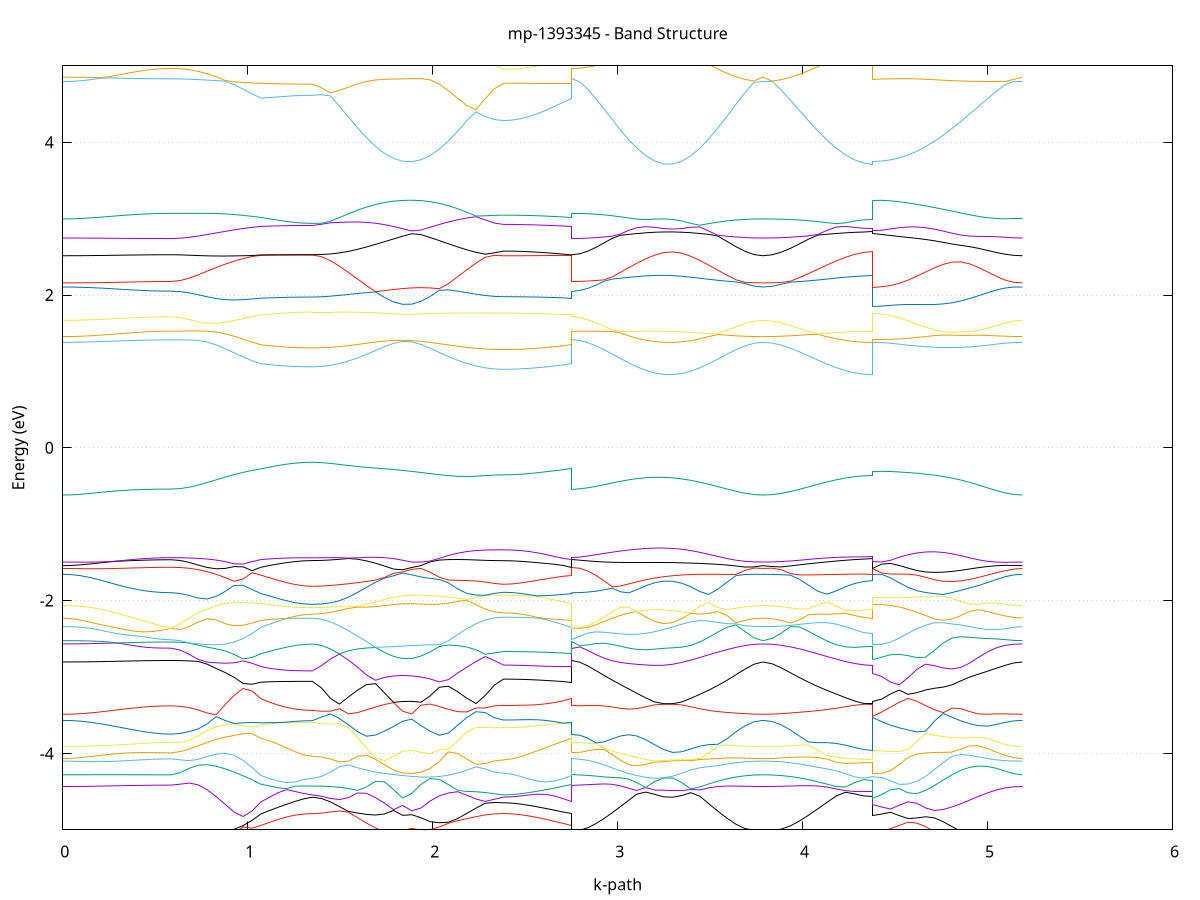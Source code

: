 set title 'mp-1393345 - Band Structure'
set xlabel 'k-path'
set ylabel 'Energy (eV)'
set grid y
set yrange [-5:5]
set terminal png size 800,600
set output 'mp-1393345_bands_gnuplot.png'
plot '-' using 1:2 with lines notitle, '-' using 1:2 with lines notitle, '-' using 1:2 with lines notitle, '-' using 1:2 with lines notitle, '-' using 1:2 with lines notitle, '-' using 1:2 with lines notitle, '-' using 1:2 with lines notitle, '-' using 1:2 with lines notitle, '-' using 1:2 with lines notitle, '-' using 1:2 with lines notitle, '-' using 1:2 with lines notitle, '-' using 1:2 with lines notitle, '-' using 1:2 with lines notitle, '-' using 1:2 with lines notitle, '-' using 1:2 with lines notitle, '-' using 1:2 with lines notitle, '-' using 1:2 with lines notitle, '-' using 1:2 with lines notitle, '-' using 1:2 with lines notitle, '-' using 1:2 with lines notitle, '-' using 1:2 with lines notitle, '-' using 1:2 with lines notitle, '-' using 1:2 with lines notitle, '-' using 1:2 with lines notitle, '-' using 1:2 with lines notitle, '-' using 1:2 with lines notitle, '-' using 1:2 with lines notitle, '-' using 1:2 with lines notitle, '-' using 1:2 with lines notitle, '-' using 1:2 with lines notitle, '-' using 1:2 with lines notitle, '-' using 1:2 with lines notitle, '-' using 1:2 with lines notitle, '-' using 1:2 with lines notitle, '-' using 1:2 with lines notitle, '-' using 1:2 with lines notitle, '-' using 1:2 with lines notitle, '-' using 1:2 with lines notitle, '-' using 1:2 with lines notitle, '-' using 1:2 with lines notitle, '-' using 1:2 with lines notitle, '-' using 1:2 with lines notitle, '-' using 1:2 with lines notitle, '-' using 1:2 with lines notitle, '-' using 1:2 with lines notitle, '-' using 1:2 with lines notitle, '-' using 1:2 with lines notitle, '-' using 1:2 with lines notitle, '-' using 1:2 with lines notitle, '-' using 1:2 with lines notitle, '-' using 1:2 with lines notitle, '-' using 1:2 with lines notitle, '-' using 1:2 with lines notitle, '-' using 1:2 with lines notitle, '-' using 1:2 with lines notitle, '-' using 1:2 with lines notitle, '-' using 1:2 with lines notitle, '-' using 1:2 with lines notitle, '-' using 1:2 with lines notitle, '-' using 1:2 with lines notitle, '-' using 1:2 with lines notitle, '-' using 1:2 with lines notitle, '-' using 1:2 with lines notitle, '-' using 1:2 with lines notitle, '-' using 1:2 with lines notitle, '-' using 1:2 with lines notitle, '-' using 1:2 with lines notitle, '-' using 1:2 with lines notitle, '-' using 1:2 with lines notitle, '-' using 1:2 with lines notitle, '-' using 1:2 with lines notitle, '-' using 1:2 with lines notitle, '-' using 1:2 with lines notitle, '-' using 1:2 with lines notitle, '-' using 1:2 with lines notitle, '-' using 1:2 with lines notitle, '-' using 1:2 with lines notitle, '-' using 1:2 with lines notitle, '-' using 1:2 with lines notitle, '-' using 1:2 with lines notitle
0.000000 -37.908003
0.048835 -37.908003
0.097671 -37.908003
0.146506 -37.908003
0.195342 -37.908003
0.244177 -37.908003
0.293013 -37.908003
0.341848 -37.908003
0.390684 -37.908003
0.439519 -37.908003
0.488355 -37.908003
0.537190 -37.908003
0.586026 -37.908003
0.586026 -37.908003
0.634619 -37.907903
0.683212 -37.907503
0.731805 -37.906903
0.780398 -37.906203
0.828991 -37.905303
0.877584 -37.904303
0.926178 -37.903403
0.974771 -37.902403
1.023364 -37.901603
1.071957 -37.900903
1.071957 -37.900903
1.118150 -37.900703
1.164343 -37.900503
1.210536 -37.900303
1.256729 -37.900203
1.302922 -37.900103
1.349115 -37.900103
1.349115 -37.900103
1.397939 -37.899803
1.446763 -37.899003
1.495587 -37.897803
1.544411 -37.896203
1.593234 -37.894403
1.642058 -37.892503
1.690882 -37.890803
1.739706 -37.890703
1.788530 -37.891003
1.837353 -37.891103
1.837353 -37.891103
1.886951 -37.891103
1.936548 -37.891003
1.986145 -37.890703
2.035742 -37.890603
2.085339 -37.892303
2.134936 -37.894203
2.184533 -37.896003
2.234130 -37.897703
2.283727 -37.899003
2.333325 -37.899803
2.382922 -37.900103
2.382922 -37.900103
2.429034 -37.900103
2.475146 -37.900203
2.521258 -37.900203
2.567370 -37.900303
2.613483 -37.900403
2.659595 -37.900603
2.705707 -37.900703
2.751819 -37.900903
2.751819 -37.908003
2.795670 -37.908003
2.839520 -37.907803
2.883371 -37.907503
2.927222 -37.907103
2.971072 -37.906703
3.014923 -37.906203
3.058774 -37.905803
3.102624 -37.905403
3.102624 -37.905403
3.151410 -37.905003
3.200196 -37.904703
3.248982 -37.904603
3.297767 -37.904603
3.346553 -37.904703
3.395339 -37.905003
3.444125 -37.905403
3.492911 -37.905903
3.541696 -37.906403
3.590482 -37.906903
3.639268 -37.907403
3.688054 -37.907703
3.736840 -37.907903
3.785625 -37.908003
3.785625 -37.908003
3.835140 -37.908003
3.884655 -37.907803
3.934169 -37.907503
3.983684 -37.907203
4.033199 -37.906703
4.082713 -37.906303
4.132228 -37.905803
4.181743 -37.905403
4.231258 -37.905103
4.280772 -37.904803
4.330287 -37.904603
4.379802 -37.904603
4.379802 -37.891103
4.427388 -37.890903
4.474975 -37.890203
4.522561 -37.889803
4.570148 -37.891203
4.617735 -37.893003
4.665321 -37.895003
4.712908 -37.897003
4.760495 -37.899003
4.808081 -37.900903
4.855668 -37.902603
4.903254 -37.904103
4.950841 -37.905303
4.998428 -37.906303
5.046014 -37.907103
5.093601 -37.907603
5.141188 -37.907903
5.188774 -37.908003
e
0.000000 -37.863703
0.048835 -37.863703
0.097671 -37.863703
0.146506 -37.863703
0.195342 -37.863703
0.244177 -37.863703
0.293013 -37.863703
0.341848 -37.863703
0.390684 -37.863703
0.439519 -37.863703
0.488355 -37.863703
0.537190 -37.863703
0.586026 -37.863703
0.586026 -37.863703
0.634619 -37.864103
0.683212 -37.865203
0.731805 -37.866903
0.780398 -37.869203
0.828991 -37.871903
0.877584 -37.874803
0.926178 -37.877803
0.974771 -37.880603
1.023364 -37.883203
1.071957 -37.885303
1.071957 -37.885303
1.118150 -37.886103
1.164343 -37.886703
1.210536 -37.887203
1.256729 -37.887603
1.302922 -37.887803
1.349115 -37.887903
1.349115 -37.887903
1.397939 -37.888003
1.446763 -37.888203
1.495587 -37.888503
1.544411 -37.888903
1.593234 -37.889403
1.642058 -37.889903
1.690882 -37.890303
1.739706 -37.889303
1.788530 -37.888303
1.837353 -37.887703
1.837353 -37.887703
1.886951 -37.887603
1.936548 -37.888103
1.986145 -37.889203
2.035742 -37.890403
2.085339 -37.889903
2.134936 -37.889403
2.184533 -37.888903
2.234130 -37.888503
2.283727 -37.888203
2.333325 -37.887903
2.382922 -37.887903
2.382922 -37.887903
2.429034 -37.887803
2.475146 -37.887703
2.521258 -37.887503
2.567370 -37.887203
2.613483 -37.886803
2.659595 -37.886403
2.705707 -37.885903
2.751819 -37.885303
2.751819 -37.863703
2.795670 -37.863703
2.839520 -37.863903
2.883371 -37.864203
2.927222 -37.864503
2.971072 -37.865003
3.014923 -37.865403
3.058774 -37.865803
3.102624 -37.866203
3.102624 -37.866203
3.151410 -37.866603
3.200196 -37.866803
3.248982 -37.866903
3.297767 -37.866903
3.346553 -37.866803
3.395339 -37.866503
3.444125 -37.866103
3.492911 -37.865703
3.541696 -37.865203
3.590482 -37.864703
3.639268 -37.864303
3.688054 -37.864003
3.736840 -37.863703
3.785625 -37.863703
3.785625 -37.863703
3.835140 -37.863703
3.884655 -37.863903
3.934169 -37.864203
3.983684 -37.864503
4.033199 -37.864903
4.082713 -37.865303
4.132228 -37.865803
4.181743 -37.866203
4.231258 -37.866503
4.280772 -37.866703
4.330287 -37.866903
4.379802 -37.867003
4.379802 -37.887603
4.427388 -37.887803
4.474975 -37.888503
4.522561 -37.889103
4.570148 -37.887603
4.617735 -37.885803
4.665321 -37.883703
4.712908 -37.881303
4.760495 -37.878903
4.808081 -37.876303
4.855668 -37.873803
4.903254 -37.871503
4.950841 -37.869303
4.998428 -37.867403
5.046014 -37.865803
5.093601 -37.864603
5.141188 -37.863903
5.188774 -37.863703
e
0.000000 -37.763403
0.048835 -37.763403
0.097671 -37.763403
0.146506 -37.763403
0.195342 -37.763403
0.244177 -37.763403
0.293013 -37.763403
0.341848 -37.763403
0.390684 -37.763403
0.439519 -37.763403
0.488355 -37.763403
0.537190 -37.763403
0.586026 -37.763403
0.586026 -37.763403
0.634619 -37.763303
0.683212 -37.763003
0.731805 -37.762403
0.780398 -37.761703
0.828991 -37.760803
0.877584 -37.759803
0.926178 -37.758803
0.974771 -37.757803
1.023364 -37.756803
1.071957 -37.756003
1.071957 -37.756003
1.118150 -37.755703
1.164343 -37.755403
1.210536 -37.755203
1.256729 -37.755103
1.302922 -37.755003
1.349115 -37.755003
1.349115 -37.755003
1.397939 -37.754903
1.446763 -37.754903
1.495587 -37.754703
1.544411 -37.754603
1.593234 -37.754403
1.642058 -37.754203
1.690882 -37.754003
1.739706 -37.753803
1.788530 -37.753703
1.837353 -37.753603
1.837353 -37.753603
1.886951 -37.753603
1.936548 -37.753703
1.986145 -37.753803
2.035742 -37.754003
2.085339 -37.754203
2.134936 -37.754403
2.184533 -37.754503
2.234130 -37.754703
2.283727 -37.754803
2.333325 -37.754903
2.382922 -37.754903
2.382922 -37.754903
2.429034 -37.755003
2.475146 -37.755003
2.521258 -37.755103
2.567370 -37.755203
2.613483 -37.755403
2.659595 -37.755603
2.705707 -37.755803
2.751819 -37.756003
2.751819 -37.763403
2.795670 -37.763403
2.839520 -37.763303
2.883371 -37.763203
2.927222 -37.763103
2.971072 -37.763003
3.014923 -37.762903
3.058774 -37.762703
3.102624 -37.762603
3.102624 -37.762603
3.151410 -37.762503
3.200196 -37.762403
3.248982 -37.762303
3.297767 -37.762303
3.346553 -37.762403
3.395339 -37.762503
3.444125 -37.762603
3.492911 -37.762703
3.541696 -37.762903
3.590482 -37.763003
3.639268 -37.763203
3.688054 -37.763303
3.736840 -37.763303
3.785625 -37.763403
3.785625 -37.763403
3.835140 -37.763403
3.884655 -37.763303
3.934169 -37.763203
3.983684 -37.763103
4.033199 -37.763003
4.082713 -37.762903
4.132228 -37.762703
4.181743 -37.762603
4.231258 -37.762503
4.280772 -37.762403
4.330287 -37.762303
4.379802 -37.762303
4.379802 -37.753603
4.427388 -37.753703
4.474975 -37.754003
4.522561 -37.754503
4.570148 -37.755103
4.617735 -37.755803
4.665321 -37.756703
4.712908 -37.757503
4.760495 -37.758403
4.808081 -37.759303
4.855668 -37.760203
4.903254 -37.760903
4.950841 -37.761603
4.998428 -37.762203
5.046014 -37.762703
5.093601 -37.763103
5.141188 -37.763303
5.188774 -37.763403
e
0.000000 -37.148903
0.048835 -37.148903
0.097671 -37.148903
0.146506 -37.148903
0.195342 -37.148903
0.244177 -37.148903
0.293013 -37.148903
0.341848 -37.148903
0.390684 -37.148903
0.439519 -37.148903
0.488355 -37.148903
0.537190 -37.148903
0.586026 -37.148903
0.586026 -37.148903
0.634619 -37.148703
0.683212 -37.148203
0.731805 -37.147303
0.780398 -37.146103
0.828991 -37.144603
0.877584 -37.142703
0.926178 -37.140603
0.974771 -37.138203
1.023364 -37.135603
1.071957 -37.132803
1.071957 -37.132803
1.118150 -37.131503
1.164343 -37.130103
1.210536 -37.128803
1.256729 -37.127603
1.302922 -37.126603
1.349115 -37.126203
1.349115 -37.126203
1.397939 -37.125603
1.446763 -37.123903
1.495587 -37.121003
1.544411 -37.117203
1.593234 -37.112603
1.642058 -37.109503
1.690882 -37.107303
1.739706 -37.105303
1.788530 -37.103803
1.837353 -37.103003
1.837353 -37.103003
1.886951 -37.103003
1.936548 -37.103703
1.986145 -37.105103
2.035742 -37.107003
2.085339 -37.109303
2.134936 -37.112203
2.184533 -37.117003
2.234130 -37.120903
2.283727 -37.123803
2.333325 -37.125603
2.382922 -37.126303
2.382922 -37.126303
2.429034 -37.126503
2.475146 -37.127103
2.521258 -37.127903
2.567370 -37.128803
2.613483 -37.129803
2.659595 -37.130803
2.705707 -37.131803
2.751819 -37.132803
2.751819 -37.148903
2.795670 -37.148003
2.839520 -37.145403
2.883371 -37.141203
2.927222 -37.135803
2.971072 -37.129403
3.014923 -37.122403
3.058774 -37.115403
3.102624 -37.114303
3.102624 -37.114303
3.151410 -37.117803
3.200196 -37.120103
3.248982 -37.121303
3.297767 -37.121203
3.346553 -37.119803
3.395339 -37.117203
3.444125 -37.113503
3.492911 -37.117703
3.541696 -37.125503
3.590482 -37.133003
3.639268 -37.139503
3.688054 -37.144603
3.736840 -37.147803
3.785625 -37.148903
3.785625 -37.148903
3.835140 -37.148003
3.884655 -37.145503
3.934169 -37.141503
3.983684 -37.136203
4.033199 -37.129903
4.082713 -37.123203
4.132228 -37.116303
4.181743 -37.113803
4.231258 -37.117003
4.280772 -37.119403
4.330287 -37.120903
4.379802 -37.121403
4.379802 -37.102903
4.427388 -37.103103
4.474975 -37.103803
4.522561 -37.104703
4.570148 -37.105903
4.617735 -37.107403
4.665321 -37.109703
4.712908 -37.113303
4.760495 -37.117803
4.808081 -37.122603
4.855668 -37.127603
4.903254 -37.132403
4.950841 -37.136903
4.998428 -37.141003
5.046014 -37.144303
5.093601 -37.146803
5.141188 -37.148303
5.188774 -37.148903
e
0.000000 -37.081603
0.048835 -37.081703
0.097671 -37.081703
0.146506 -37.081703
0.195342 -37.081703
0.244177 -37.081703
0.293013 -37.081703
0.341848 -37.081703
0.390684 -37.081703
0.439519 -37.081703
0.488355 -37.081703
0.537190 -37.081703
0.586026 -37.081703
0.586026 -37.081703
0.634619 -37.082103
0.683212 -37.083203
0.731805 -37.085103
0.780398 -37.087703
0.828991 -37.090803
0.877584 -37.094403
0.926178 -37.098303
0.974771 -37.102403
1.023364 -37.106703
1.071957 -37.110803
1.071957 -37.110803
1.118150 -37.112703
1.164343 -37.114403
1.210536 -37.116103
1.256729 -37.117603
1.302922 -37.118703
1.349115 -37.119103
1.349115 -37.119103
1.397939 -37.118803
1.446763 -37.117803
1.495587 -37.116203
1.544411 -37.114203
1.593234 -37.111903
1.642058 -37.107403
1.690882 -37.102003
1.739706 -37.096803
1.788530 -37.092503
1.837353 -37.089903
1.837353 -37.089903
1.886951 -37.089703
1.936548 -37.092003
1.986145 -37.096203
2.035742 -37.101403
2.085339 -37.106903
2.134936 -37.111703
2.184533 -37.114103
2.234130 -37.116103
2.283727 -37.117703
2.333325 -37.118703
2.382922 -37.119103
2.382922 -37.119103
2.429034 -37.118803
2.475146 -37.118203
2.521258 -37.117203
2.567370 -37.116103
2.613483 -37.114903
2.659595 -37.113603
2.705707 -37.112203
2.751819 -37.110803
2.751819 -37.081703
2.795670 -37.082803
2.839520 -37.086003
2.883371 -37.090403
2.927222 -37.095503
2.971072 -37.100703
3.014923 -37.105803
3.058774 -37.110403
3.102624 -37.108903
3.102624 -37.108903
3.151410 -37.102703
3.200196 -37.098303
3.248982 -37.096103
3.297767 -37.096303
3.346553 -37.099003
3.395339 -37.103703
3.444125 -37.110203
3.492911 -37.108903
3.541696 -37.103603
3.590482 -37.097803
3.639268 -37.092103
3.688054 -37.086903
3.736840 -37.083103
3.785625 -37.081603
3.785625 -37.081603
3.835140 -37.082803
3.884655 -37.085803
3.934169 -37.090103
3.983684 -37.095103
4.033199 -37.100303
4.082713 -37.105303
4.132228 -37.109803
4.181743 -37.109703
4.231258 -37.104103
4.280772 -37.099603
4.330287 -37.096803
4.379802 -37.095903
4.379802 -37.089403
4.427388 -37.090003
4.474975 -37.091803
4.522561 -37.094303
4.570148 -37.097403
4.617735 -37.100603
4.665321 -37.102903
4.712908 -37.103703
4.760495 -37.103403
4.808081 -37.102103
4.855668 -37.100103
4.903254 -37.097503
4.950841 -37.094403
4.998428 -37.091003
5.046014 -37.087603
5.093601 -37.084503
5.141188 -37.082403
5.188774 -37.081603
e
0.000000 -37.030103
0.048835 -37.030103
0.097671 -37.030103
0.146506 -37.030103
0.195342 -37.030103
0.244177 -37.030103
0.293013 -37.030003
0.341848 -37.030003
0.390684 -37.030003
0.439519 -37.030003
0.488355 -37.030003
0.537190 -37.030003
0.586026 -37.030003
0.586026 -37.030003
0.634619 -37.029603
0.683212 -37.028303
0.731805 -37.026203
0.780398 -37.023403
0.828991 -37.020203
0.877584 -37.016703
0.926178 -37.013103
0.974771 -37.009703
1.023364 -37.006703
1.071957 -37.004103
1.071957 -37.004103
1.118150 -37.003203
1.164343 -37.002403
1.210536 -37.001803
1.256729 -37.001403
1.302922 -37.001103
1.349115 -37.001003
1.349115 -37.001003
1.397939 -37.001503
1.446763 -37.003103
1.495587 -37.005603
1.544411 -37.009103
1.593234 -37.013303
1.642058 -37.018003
1.690882 -37.023103
1.739706 -37.027903
1.788530 -37.032003
1.837353 -37.034503
1.837353 -37.034503
1.886951 -37.034703
1.936548 -37.032403
1.986145 -37.028503
2.035742 -37.023603
2.085339 -37.018503
2.134936 -37.013603
2.184533 -37.009303
2.234130 -37.005803
2.283727 -37.003103
2.333325 -37.001503
2.382922 -37.001003
2.382922 -37.001003
2.429034 -37.001003
2.475146 -37.001203
2.521258 -37.001403
2.567370 -37.001803
2.613483 -37.002203
2.659595 -37.002803
2.705707 -37.003403
2.751819 -37.004103
2.751819 -37.030003
2.795670 -37.029003
2.839520 -37.026003
2.883371 -37.021903
2.927222 -37.017203
2.971072 -37.012503
3.014923 -37.008003
3.058774 -37.003903
3.102624 -37.000503
3.102624 -37.000503
3.151410 -36.997403
3.200196 -36.995403
3.248982 -36.994403
3.297767 -36.994503
3.346553 -36.995703
3.395339 -36.997903
3.444125 -37.001103
3.492911 -37.005203
3.541696 -37.009903
3.590482 -37.015103
3.639268 -37.020403
3.688054 -37.025203
3.736840 -37.028703
3.785625 -37.030103
3.785625 -37.030103
3.835140 -37.029003
3.884655 -37.026203
3.934169 -37.022203
3.983684 -37.017603
4.033199 -37.012903
4.082713 -37.008503
4.132228 -37.004403
4.181743 -37.000903
4.231258 -36.998103
4.280772 -36.996003
4.330287 -36.994803
4.379802 -36.994303
4.379802 -37.034903
4.427388 -37.034103
4.474975 -37.031803
4.522561 -37.028503
4.570148 -37.024803
4.617735 -37.021103
4.665321 -37.017903
4.712908 -37.015403
4.760495 -37.013803
4.808081 -37.013403
4.855668 -37.014003
4.903254 -37.015603
4.950841 -37.018103
4.998428 -37.021103
5.046014 -37.024303
5.093601 -37.027203
5.141188 -37.029303
5.188774 -37.030103
e
0.000000 -36.527803
0.048835 -36.527803
0.097671 -36.527803
0.146506 -36.527803
0.195342 -36.527803
0.244177 -36.527903
0.293013 -36.527903
0.341848 -36.527903
0.390684 -36.527903
0.439519 -36.527903
0.488355 -36.527903
0.537190 -36.527903
0.586026 -36.527903
0.586026 -36.527903
0.634619 -36.528003
0.683212 -36.528303
0.731805 -36.528803
0.780398 -36.529403
0.828991 -36.530103
0.877584 -36.530903
0.926178 -36.531803
0.974771 -36.532503
1.023364 -36.533303
1.071957 -36.533803
1.071957 -36.533803
1.118150 -36.534103
1.164343 -36.534303
1.210536 -36.534403
1.256729 -36.534503
1.302922 -36.534603
1.349115 -36.534603
1.349115 -36.534603
1.397939 -36.534403
1.446763 -36.533703
1.495587 -36.532603
1.544411 -36.531203
1.593234 -36.529603
1.642058 -36.528003
1.690882 -36.526403
1.739706 -36.525003
1.788530 -36.524003
1.837353 -36.523503
1.837353 -36.523503
1.886951 -36.523403
1.936548 -36.523903
1.986145 -36.524903
2.035742 -36.526203
2.085339 -36.527803
2.134936 -36.529503
2.184533 -36.531103
2.234130 -36.532503
2.283727 -36.533603
2.333325 -36.534303
2.382922 -36.534503
2.382922 -36.534503
2.429034 -36.534503
2.475146 -36.534503
2.521258 -36.534403
2.567370 -36.534403
2.613483 -36.534303
2.659595 -36.534103
2.705707 -36.534003
2.751819 -36.533803
2.751819 -36.527903
2.795670 -36.527903
2.839520 -36.527703
2.883371 -36.527603
2.927222 -36.527303
2.971072 -36.527103
3.014923 -36.526803
3.058774 -36.526503
3.102624 -36.526303
3.102624 -36.526303
3.151410 -36.526003
3.200196 -36.525803
3.248982 -36.525803
3.297767 -36.525803
3.346553 -36.525903
3.395339 -36.526003
3.444125 -36.526303
3.492911 -36.526603
3.541696 -36.526903
3.590482 -36.527203
3.639268 -36.527403
3.688054 -36.527603
3.736840 -36.527803
3.785625 -36.527803
3.785625 -36.527803
3.835140 -36.527803
3.884655 -36.527703
3.934169 -36.527503
3.983684 -36.527303
4.033199 -36.527103
4.082713 -36.526803
4.132228 -36.526503
4.181743 -36.526303
4.231258 -36.526103
4.280772 -36.525903
4.330287 -36.525803
4.379802 -36.525803
4.379802 -36.523403
4.427388 -36.523503
4.474975 -36.523803
4.522561 -36.524403
4.570148 -36.525103
4.617735 -36.525803
4.665321 -36.526603
4.712908 -36.527203
4.760495 -36.527803
4.808081 -36.528203
4.855668 -36.528403
4.903254 -36.528503
4.950841 -36.528403
4.998428 -36.528303
5.046014 -36.528103
5.093601 -36.528003
5.141188 -36.527903
5.188774 -36.527803
e
0.000000 -36.330703
0.048835 -36.330703
0.097671 -36.330703
0.146506 -36.330703
0.195342 -36.330703
0.244177 -36.330703
0.293013 -36.330703
0.341848 -36.330703
0.390684 -36.330703
0.439519 -36.330703
0.488355 -36.330703
0.537190 -36.330703
0.586026 -36.330703
0.586026 -36.330703
0.634619 -36.330603
0.683212 -36.330603
0.731805 -36.330403
0.780398 -36.330203
0.828991 -36.330003
0.877584 -36.329703
0.926178 -36.329403
0.974771 -36.329203
1.023364 -36.328903
1.071957 -36.328703
1.071957 -36.328703
1.118150 -36.328603
1.164343 -36.328603
1.210536 -36.328503
1.256729 -36.328503
1.302922 -36.328503
1.349115 -36.328503
1.349115 -36.328503
1.397939 -36.328703
1.446763 -36.329403
1.495587 -36.330503
1.544411 -36.331903
1.593234 -36.333603
1.642058 -36.335303
1.690882 -36.336903
1.739706 -36.338303
1.788530 -36.339303
1.837353 -36.339903
1.837353 -36.339903
1.886951 -36.339903
1.936548 -36.339403
1.986145 -36.338403
2.035742 -36.337103
2.085339 -36.335403
2.134936 -36.333703
2.184533 -36.332003
2.234130 -36.330603
2.283727 -36.329403
2.333325 -36.328703
2.382922 -36.328503
2.382922 -36.328503
2.429034 -36.328503
2.475146 -36.328503
2.521258 -36.328503
2.567370 -36.328503
2.613483 -36.328603
2.659595 -36.328603
2.705707 -36.328703
2.751819 -36.328703
2.751819 -36.330703
2.795670 -36.330703
2.839520 -36.330903
2.883371 -36.331103
2.927222 -36.331503
2.971072 -36.331803
3.014923 -36.332203
3.058774 -36.332603
3.102624 -36.333003
3.102624 -36.333003
3.151410 -36.333303
3.200196 -36.333603
3.248982 -36.333703
3.297767 -36.333703
3.346553 -36.333503
3.395339 -36.333303
3.444125 -36.332903
3.492911 -36.332503
3.541696 -36.332103
3.590482 -36.331603
3.639268 -36.331303
3.688054 -36.331003
3.736840 -36.330803
3.785625 -36.330703
3.785625 -36.330703
3.835140 -36.330803
3.884655 -36.330903
3.934169 -36.331203
3.983684 -36.331503
4.033199 -36.331803
4.082713 -36.332203
4.132228 -36.332603
4.181743 -36.333003
4.231258 -36.333303
4.280772 -36.333503
4.330287 -36.333703
4.379802 -36.333703
4.379802 -36.340003
4.427388 -36.339803
4.474975 -36.339403
4.522561 -36.338703
4.570148 -36.337803
4.617735 -36.336803
4.665321 -36.335703
4.712908 -36.334603
4.760495 -36.333603
4.808081 -36.332803
4.855668 -36.332103
4.903254 -36.331603
4.950841 -36.331203
4.998428 -36.331003
5.046014 -36.330803
5.093601 -36.330803
5.141188 -36.330703
5.188774 -36.330703
e
0.000000 -36.190003
0.048835 -36.190003
0.097671 -36.190003
0.146506 -36.190003
0.195342 -36.190003
0.244177 -36.190003
0.293013 -36.190003
0.341848 -36.190003
0.390684 -36.190003
0.439519 -36.190003
0.488355 -36.190003
0.537190 -36.190003
0.586026 -36.190003
0.586026 -36.190003
0.634619 -36.190103
0.683212 -36.190203
0.731805 -36.190503
0.780398 -36.190903
0.828991 -36.191303
0.877584 -36.191803
0.926178 -36.192203
0.974771 -36.192703
1.023364 -36.193103
1.071957 -36.193503
1.071957 -36.193503
1.118150 -36.193603
1.164343 -36.193703
1.210536 -36.193803
1.256729 -36.193903
1.302922 -36.193903
1.349115 -36.194003
1.349115 -36.194003
1.397939 -36.194703
1.446763 -36.197003
1.495587 -36.200703
1.544411 -36.205303
1.593234 -36.210603
1.642058 -36.216103
1.690882 -36.221303
1.739706 -36.225703
1.788530 -36.229003
1.837353 -36.230703
1.837353 -36.230703
1.886951 -36.230903
1.936548 -36.229303
1.986145 -36.226203
2.035742 -36.221803
2.085339 -36.216603
2.134936 -36.211103
2.184533 -36.205703
2.234130 -36.200903
2.283727 -36.197103
2.333325 -36.194803
2.382922 -36.194003
2.382922 -36.194003
2.429034 -36.193903
2.475146 -36.193903
2.521258 -36.193903
2.567370 -36.193803
2.613483 -36.193803
2.659595 -36.193703
2.705707 -36.193603
2.751819 -36.193503
2.751819 -36.190003
2.795670 -36.191003
2.839520 -36.193803
2.883371 -36.198303
2.927222 -36.204303
2.971072 -36.211203
3.014923 -36.218803
3.058774 -36.226403
3.102624 -36.233503
3.102624 -36.233503
3.151410 -36.240203
3.200196 -36.245003
3.248982 -36.247303
3.297767 -36.247103
3.346553 -36.244203
3.395339 -36.239003
3.444125 -36.232103
3.492911 -36.224003
3.541696 -36.215503
3.590482 -36.207303
3.639268 -36.200203
3.688054 -36.194703
3.736840 -36.191203
3.785625 -36.190003
3.785625 -36.190003
3.835140 -36.190903
3.884655 -36.193703
3.934169 -36.198103
3.983684 -36.203803
4.033199 -36.210603
4.082713 -36.218003
4.132228 -36.225503
4.181743 -36.232603
4.231258 -36.238703
4.280772 -36.243503
4.330287 -36.246503
4.379802 -36.247603
4.379802 -36.231003
4.427388 -36.230803
4.474975 -36.230203
4.522561 -36.229203
4.570148 -36.227703
4.617735 -36.225803
4.665321 -36.223303
4.712908 -36.220303
4.760495 -36.216903
4.808081 -36.213103
4.855668 -36.209003
4.903254 -36.204903
4.950841 -36.201003
4.998428 -36.197403
5.046014 -36.194303
5.093601 -36.192003
5.141188 -36.190503
5.188774 -36.190003
e
0.000000 -18.803703
0.048835 -18.803103
0.097671 -18.801303
0.146506 -18.798403
0.195342 -18.794703
0.244177 -18.790303
0.293013 -18.785503
0.341848 -18.780703
0.390684 -18.776103
0.439519 -18.772303
0.488355 -18.769303
0.537190 -18.767403
0.586026 -18.766803
0.586026 -18.766803
0.634619 -18.761503
0.683212 -18.745903
0.731805 -18.720303
0.780398 -18.684903
0.828991 -18.640303
0.877584 -18.587203
0.926178 -18.526603
0.974771 -18.459603
1.023364 -18.387703
1.071957 -18.313003
1.071957 -18.313003
1.118150 -18.277603
1.164343 -18.243103
1.210536 -18.213503
1.256729 -18.216003
1.302922 -18.217603
1.349115 -18.218103
1.349115 -18.218103
1.397939 -18.220403
1.446763 -18.226603
1.495587 -18.235203
1.544411 -18.245003
1.593234 -18.254803
1.642058 -18.264103
1.690882 -18.272403
1.739706 -18.279203
1.788530 -18.284303
1.837353 -18.287603
1.837353 -18.287603
1.886951 -18.288903
1.936548 -18.288203
1.986145 -18.285603
2.035742 -18.281303
2.085339 -18.275503
2.134936 -18.268603
2.184533 -18.261003
2.234130 -18.253603
2.283727 -18.246903
2.333325 -18.242103
2.382922 -18.240403
2.382922 -18.240403
2.429034 -18.239703
2.475146 -18.237603
2.521258 -18.234003
2.567370 -18.229203
2.613483 -18.243903
2.659595 -18.265603
2.705707 -18.288603
2.751819 -18.313003
2.751819 -18.766803
2.795670 -18.764603
2.839520 -18.758203
2.883371 -18.747903
2.927222 -18.734303
2.971072 -18.718203
3.014923 -18.700503
3.058774 -18.682703
3.102624 -18.666103
3.102624 -18.666103
3.151410 -18.650803
3.200196 -18.640803
3.248982 -18.637803
3.297767 -18.642303
3.346553 -18.653803
3.395339 -18.671203
3.444125 -18.692603
3.492911 -18.715803
3.541696 -18.739003
3.590482 -18.760403
3.639268 -18.778503
3.688054 -18.792203
3.736840 -18.800803
3.785625 -18.803703
3.785625 -18.803703
3.835140 -18.801303
3.884655 -18.794103
3.934169 -18.782603
3.983684 -18.767203
4.033199 -18.748603
4.082713 -18.727903
4.132228 -18.706403
4.181743 -18.685503
4.231258 -18.666703
4.280772 -18.651703
4.330287 -18.641903
4.379802 -18.638603
4.379802 -18.288903
4.427388 -18.286603
4.474975 -18.280303
4.522561 -18.271703
4.570148 -18.276003
4.617735 -18.323603
4.665321 -18.384503
4.712908 -18.446403
4.760495 -18.506503
4.808081 -18.563403
4.855668 -18.616003
4.903254 -18.663403
4.950841 -18.704903
4.998428 -18.739703
5.046014 -18.767403
5.093601 -18.787403
5.141188 -18.799603
5.188774 -18.803703
e
0.000000 -18.135503
0.048835 -18.135103
0.097671 -18.133803
0.146506 -18.131903
0.195342 -18.129303
0.244177 -18.126203
0.293013 -18.122903
0.341848 -18.119603
0.390684 -18.116403
0.439519 -18.113703
0.488355 -18.111503
0.537190 -18.110203
0.586026 -18.109803
0.586026 -18.109803
0.634619 -18.108003
0.683212 -18.102703
0.731805 -18.094003
0.780398 -18.082203
0.828991 -18.067503
0.877584 -18.061603
0.926178 -18.105503
0.974771 -18.143203
1.023364 -18.174303
1.071957 -18.198403
1.071957 -18.198403
1.118150 -18.204703
1.164343 -18.209703
1.210536 -18.210003
1.256729 -18.179303
1.302922 -18.153903
1.349115 -18.142403
1.349115 -18.142403
1.397939 -18.140903
1.446763 -18.136603
1.495587 -18.129703
1.544411 -18.121003
1.593234 -18.111103
1.642058 -18.101103
1.690882 -18.091903
1.739706 -18.084603
1.788530 -18.080003
1.837353 -18.078903
1.837353 -18.078903
1.886951 -18.081403
1.936548 -18.087603
1.986145 -18.096803
2.035742 -18.108303
2.085339 -18.121003
2.134936 -18.134003
2.184533 -18.146103
2.234130 -18.156503
2.283727 -18.164503
2.333325 -18.169503
2.382922 -18.171203
2.382922 -18.171203
2.429034 -18.176103
2.475146 -18.188503
2.521258 -18.204903
2.567370 -18.223603
2.613483 -18.223103
2.659595 -18.215903
2.705707 -18.207603
2.751819 -18.198403
2.751819 -18.109803
2.795670 -18.108603
2.839520 -18.105003
2.883371 -18.099303
2.927222 -18.091603
2.971072 -18.082403
3.014923 -18.071903
3.058774 -18.061003
3.102624 -18.050203
3.102624 -18.050203
3.151410 -18.039603
3.200196 -18.032103
3.248982 -18.029603
3.297767 -18.033303
3.346553 -18.042403
3.395339 -18.055103
3.444125 -18.069403
3.492911 -18.084103
3.541696 -18.098203
3.590482 -18.110803
3.639268 -18.121303
3.688054 -18.129103
3.736840 -18.133803
3.785625 -18.135503
3.785625 -18.135503
3.835140 -18.134103
3.884655 -18.130103
3.934169 -18.123403
3.983684 -18.114503
4.033199 -18.103503
4.082713 -18.091203
4.132228 -18.077903
4.181743 -18.064403
4.231258 -18.051703
4.280772 -18.040703
4.330287 -18.033203
4.379802 -18.030403
4.379802 -18.079403
4.427388 -18.094603
4.474975 -18.133403
4.522561 -18.183303
4.570148 -18.222403
4.617735 -18.216303
4.665321 -18.193003
4.712908 -18.163403
4.760495 -18.129103
4.808081 -18.091103
4.855668 -18.058503
4.903254 -18.076203
4.950841 -18.094003
4.998428 -18.108803
5.046014 -18.120403
5.093601 -18.128803
5.141188 -18.133803
5.188774 -18.135503
e
0.000000 -17.756203
0.048835 -17.755603
0.097671 -17.753903
0.146506 -17.751203
0.195342 -17.747703
0.244177 -17.743503
0.293013 -17.740503
0.341848 -17.743603
0.390684 -17.746303
0.439519 -17.748603
0.488355 -17.750203
0.537190 -17.751303
0.586026 -17.751603
0.586026 -17.751603
0.634619 -17.783303
0.683212 -17.840403
0.731805 -17.900203
0.780398 -17.958003
0.828991 -18.012203
0.877584 -18.050503
0.926178 -18.032203
0.974771 -18.013903
1.023364 -17.999003
1.071957 -17.995203
1.071957 -17.995203
1.118150 -17.998403
1.164343 -18.007503
1.210536 -18.022203
1.256729 -18.040603
1.302922 -18.059003
1.349115 -18.068203
1.349115 -18.068203
1.397939 -18.063303
1.446763 -18.049503
1.495587 -18.028203
1.544411 -18.001403
1.593234 -17.970703
1.642058 -17.938103
1.690882 -17.905903
1.739706 -17.877103
1.788530 -17.855103
1.837353 -17.843603
1.837353 -17.843603
1.886951 -17.845103
1.936548 -17.860303
1.986145 -17.886403
2.035742 -17.919303
2.085339 -17.955003
2.134936 -17.990303
2.184533 -18.022803
2.234130 -18.050603
2.283727 -18.072203
2.333325 -18.086103
2.382922 -18.090903
2.382922 -18.090903
2.429034 -18.086003
2.475146 -18.073903
2.521258 -18.058403
2.567370 -18.042003
2.613483 -18.026203
2.659595 -18.012603
2.705707 -18.002003
2.751819 -17.995203
2.751819 -17.751603
2.795670 -17.753803
2.839520 -17.760103
2.883371 -17.770403
2.927222 -17.784203
2.971072 -17.800703
3.014923 -17.819103
3.058774 -17.838303
3.102624 -17.857103
3.102624 -17.857103
3.151410 -17.875403
3.200196 -17.888403
3.248982 -17.893503
3.297767 -17.889103
3.346553 -17.876303
3.395339 -17.857303
3.444125 -17.834803
3.492911 -17.811103
3.541696 -17.788103
3.590482 -17.767303
3.639268 -17.749903
3.688054 -17.749203
3.736840 -17.754403
3.785625 -17.756203
3.785625 -17.756203
3.835140 -17.754603
3.884655 -17.750203
3.934169 -17.747203
3.983684 -17.761103
4.033199 -17.778803
4.082713 -17.798903
4.132228 -17.820303
4.181743 -17.841803
4.231258 -17.861803
4.280772 -17.878603
4.330287 -17.890003
4.379802 -17.894203
4.379802 -17.843203
4.427388 -17.846803
4.474975 -17.857803
4.522561 -17.875503
4.570148 -17.898003
4.617735 -17.923703
4.665321 -17.951103
4.712908 -17.978703
4.760495 -18.005703
4.808081 -18.030903
4.855668 -18.045003
4.903254 -18.003203
4.950841 -17.956003
4.998428 -17.906703
5.046014 -17.856003
5.093601 -17.805003
5.141188 -17.758403
5.188774 -17.756203
e
0.000000 -17.726103
0.048835 -17.726703
0.097671 -17.728403
0.146506 -17.730903
0.195342 -17.734003
0.244177 -17.737303
0.293013 -17.739003
0.341848 -17.734603
0.390684 -17.730303
0.439519 -17.726703
0.488355 -17.724003
0.537190 -17.722203
0.586026 -17.721703
0.586026 -17.721703
0.634619 -17.722303
0.683212 -17.724603
0.731805 -17.728603
0.780398 -17.735203
0.828991 -17.744903
0.877584 -17.758903
0.926178 -17.777803
0.974771 -17.802303
1.023364 -17.831203
1.071957 -17.858903
1.071957 -17.858903
1.118150 -17.864103
1.164343 -17.866503
1.210536 -17.866603
1.256729 -17.865403
1.302922 -17.864203
1.349115 -17.863803
1.349115 -17.863803
1.397939 -17.862403
1.446763 -17.858303
1.495587 -17.851703
1.544411 -17.842603
1.593234 -17.831303
1.642058 -17.818203
1.690882 -17.804103
1.739706 -17.790503
1.788530 -17.779903
1.837353 -17.776003
1.837353 -17.776003
1.886951 -17.780803
1.936548 -17.793003
1.986145 -17.808903
2.035742 -17.825903
2.085339 -17.842203
2.134936 -17.857003
2.184533 -17.869603
2.234130 -17.879703
2.283727 -17.887003
2.333325 -17.891503
2.382922 -17.893003
2.382922 -17.893003
2.429034 -17.892803
2.475146 -17.892403
2.521258 -17.891403
2.567370 -17.889203
2.613483 -17.885503
2.659595 -17.879403
2.705707 -17.870503
2.751819 -17.858903
2.751819 -17.721703
2.795670 -17.720403
2.839520 -17.716603
2.883371 -17.711003
2.927222 -17.704503
2.971072 -17.698903
3.014923 -17.695503
3.058774 -17.695003
3.102624 -17.696403
3.102624 -17.696403
3.151410 -17.699003
3.200196 -17.701803
3.248982 -17.704203
3.297767 -17.706103
3.346553 -17.707603
3.395339 -17.709003
3.444125 -17.711203
3.492911 -17.715403
3.541696 -17.722303
3.590482 -17.731603
3.639268 -17.741203
3.688054 -17.736903
3.736840 -17.728803
3.785625 -17.726103
3.785625 -17.726103
3.835140 -17.728403
3.884655 -17.735003
3.934169 -17.741803
3.983684 -17.733503
4.033199 -17.723903
4.082713 -17.715403
4.132228 -17.709403
4.181743 -17.706003
4.231258 -17.704503
4.280772 -17.704003
4.330287 -17.704003
4.379802 -17.704003
4.379802 -17.777203
4.427388 -17.766203
4.474975 -17.740403
4.522561 -17.716103
4.570148 -17.705803
4.617735 -17.706703
4.665321 -17.711803
4.712908 -17.717603
4.760495 -17.723203
4.808081 -17.728503
4.855668 -17.733503
4.903254 -17.738303
4.950841 -17.742903
4.998428 -17.747003
5.046014 -17.750603
5.093601 -17.753403
5.141188 -17.752903
5.188774 -17.726103
e
0.000000 -17.661703
0.048835 -17.661103
0.097671 -17.659403
0.146506 -17.656903
0.195342 -17.654003
0.244177 -17.650803
0.293013 -17.647603
0.341848 -17.644603
0.390684 -17.642003
0.439519 -17.639903
0.488355 -17.638303
0.537190 -17.637303
0.586026 -17.637103
0.586026 -17.637103
0.634619 -17.604403
0.683212 -17.544403
0.731805 -17.479903
0.780398 -17.459803
0.828991 -17.467403
0.877584 -17.474803
0.926178 -17.482103
0.974771 -17.494203
1.023364 -17.539203
1.071957 -17.592603
1.071957 -17.592603
1.118150 -17.614403
1.164343 -17.632903
1.210536 -17.647603
1.256729 -17.658403
1.302922 -17.664903
1.349115 -17.667203
1.349115 -17.667203
1.397939 -17.665803
1.446763 -17.661703
1.495587 -17.655103
1.544411 -17.646703
1.593234 -17.636803
1.642058 -17.626103
1.690882 -17.615303
1.739706 -17.605503
1.788530 -17.614503
1.837353 -17.619403
1.837353 -17.619403
1.886951 -17.613203
1.936548 -17.613303
1.986145 -17.622703
2.035742 -17.631303
2.085339 -17.639203
2.134936 -17.646503
2.184533 -17.653203
2.234130 -17.659103
2.283727 -17.663703
2.333325 -17.666503
2.382922 -17.667503
2.382922 -17.667503
2.429034 -17.666203
2.475146 -17.662403
2.521258 -17.656103
2.567370 -17.647303
2.613483 -17.636403
2.659595 -17.623403
2.705707 -17.608703
2.751819 -17.592603
2.751819 -17.637103
2.795670 -17.637403
2.839520 -17.638203
2.883371 -17.639103
2.927222 -17.639103
2.971072 -17.636603
3.014923 -17.630503
3.058774 -17.621303
3.102624 -17.610403
3.102624 -17.610403
3.151410 -17.599203
3.200196 -17.591603
3.248982 -17.590003
3.297767 -17.594903
3.346553 -17.605603
3.395339 -17.619803
3.444125 -17.634703
3.492911 -17.647603
3.541696 -17.656403
3.590482 -17.660803
3.639268 -17.662203
3.688054 -17.662203
3.736840 -17.661903
3.785625 -17.661703
3.785625 -17.661703
3.835140 -17.661703
3.884655 -17.661603
3.934169 -17.661203
3.983684 -17.660003
4.033199 -17.657103
4.082713 -17.651003
4.132228 -17.641203
4.181743 -17.628203
4.231258 -17.614103
4.280772 -17.601303
4.330287 -17.592103
4.379802 -17.588803
4.379802 -17.620903
4.427388 -17.620103
4.474975 -17.618503
4.522561 -17.611403
4.570148 -17.593303
4.617735 -17.571703
4.665321 -17.552103
4.712908 -17.534103
4.760495 -17.517603
4.808081 -17.502503
4.855668 -17.489503
4.903254 -17.480503
4.950841 -17.481803
4.998428 -17.503703
5.046014 -17.542103
5.093601 -17.587103
5.141188 -17.632903
5.188774 -17.661703
e
0.000000 -17.407203
0.048835 -17.407803
0.097671 -17.409703
0.146506 -17.412603
0.195342 -17.416503
0.244177 -17.420803
0.293013 -17.425503
0.341848 -17.430103
0.390684 -17.434303
0.439519 -17.437803
0.488355 -17.440503
0.537190 -17.442103
0.586026 -17.442803
0.586026 -17.442803
0.634619 -17.443903
0.683212 -17.447503
0.731805 -17.453003
0.780398 -17.415903
0.828991 -17.354603
0.877584 -17.345203
0.926178 -17.405503
0.974771 -17.461303
1.023364 -17.480403
1.071957 -17.482703
1.071957 -17.482703
1.118150 -17.485803
1.164343 -17.488403
1.210536 -17.490303
1.256729 -17.491703
1.302922 -17.492603
1.349115 -17.492803
1.349115 -17.492803
1.397939 -17.495103
1.446763 -17.501603
1.495587 -17.512403
1.544411 -17.526703
1.593234 -17.544003
1.642058 -17.563303
1.690882 -17.583003
1.739706 -17.601203
1.788530 -17.599103
1.837353 -17.598503
1.837353 -17.598503
1.886951 -17.604203
1.936548 -17.597503
1.986145 -17.576203
2.035742 -17.552503
2.085339 -17.528603
2.134936 -17.506203
2.184533 -17.486403
2.234130 -17.470203
2.283727 -17.458203
2.333325 -17.450703
2.382922 -17.448203
2.382922 -17.448203
2.429034 -17.449103
2.475146 -17.451603
2.521258 -17.455503
2.567370 -17.460703
2.613483 -17.466503
2.659595 -17.472603
2.705707 -17.478203
2.751819 -17.482703
2.751819 -17.442803
2.795670 -17.444203
2.839520 -17.448403
2.883371 -17.455103
2.927222 -17.464003
2.971072 -17.474403
3.014923 -17.485503
3.058774 -17.496603
3.102624 -17.506803
3.102624 -17.506803
3.151410 -17.515803
3.200196 -17.521203
3.248982 -17.522303
3.297767 -17.518503
3.346553 -17.510303
3.395339 -17.498403
3.444125 -17.484003
3.492911 -17.468103
3.541696 -17.452203
3.590482 -17.437403
3.639268 -17.424903
3.688054 -17.415203
3.736840 -17.409203
3.785625 -17.407203
3.785625 -17.407203
3.835140 -17.408903
3.884655 -17.414103
3.934169 -17.422503
3.983684 -17.433503
4.033199 -17.446703
4.082713 -17.461203
4.132228 -17.476303
4.181743 -17.490903
4.231258 -17.504003
4.280772 -17.514603
4.330287 -17.521603
4.379802 -17.524103
4.379802 -17.597103
4.427388 -17.596303
4.474975 -17.590203
4.522561 -17.575203
4.570148 -17.549403
4.617735 -17.511503
4.665321 -17.465703
4.712908 -17.417403
4.760495 -17.370203
4.808081 -17.332303
4.855668 -17.345803
4.903254 -17.377803
4.950841 -17.405303
4.998428 -17.416603
5.046014 -17.415603
5.093601 -17.411603
5.141188 -17.408403
5.188774 -17.407203
e
0.000000 -17.116203
0.048835 -17.116703
0.097671 -17.118203
0.146506 -17.120703
0.195342 -17.124003
0.244177 -17.127803
0.293013 -17.132003
0.341848 -17.136203
0.390684 -17.140203
0.439519 -17.143703
0.488355 -17.146503
0.537190 -17.148303
0.586026 -17.149003
0.586026 -17.149003
0.634619 -17.154303
0.683212 -17.171403
0.731805 -17.200503
0.780398 -17.240203
0.828991 -17.289103
0.877584 -17.297303
0.926178 -17.245303
0.974771 -17.199703
1.023364 -17.161503
1.071957 -17.149803
1.071957 -17.149803
1.118150 -17.155503
1.164343 -17.160503
1.210536 -17.164603
1.256729 -17.167703
1.302922 -17.169603
1.349115 -17.170303
1.349115 -17.170303
1.397939 -17.174103
1.446763 -17.185403
1.495587 -17.203703
1.544411 -17.228303
1.593234 -17.257903
1.642058 -17.290703
1.690882 -17.324303
1.739706 -17.354903
1.788530 -17.377103
1.837353 -17.385103
1.837353 -17.385103
1.886951 -17.375903
1.936548 -17.352003
1.986145 -17.319003
2.035742 -17.281903
2.085339 -17.244203
2.134936 -17.208703
2.184533 -17.177203
2.234130 -17.151303
2.283727 -17.132103
2.333325 -17.120203
2.382922 -17.116303
2.382922 -17.116303
2.429034 -17.117003
2.475146 -17.119103
2.521258 -17.122503
2.567370 -17.127003
2.613483 -17.132303
2.659595 -17.138103
2.705707 -17.144103
2.751819 -17.149803
2.751819 -17.149003
2.795670 -17.149603
2.839520 -17.152403
2.883371 -17.158803
2.927222 -17.168603
2.971072 -17.181103
3.014923 -17.195203
3.058774 -17.210003
3.102624 -17.224003
3.102624 -17.224003
3.151410 -17.236803
3.200196 -17.244703
3.248982 -17.245603
3.297767 -17.239203
3.346553 -17.226103
3.395339 -17.208403
3.444125 -17.188303
3.492911 -17.167903
3.541696 -17.149203
3.590482 -17.133803
3.639268 -17.123603
3.688054 -17.118403
3.736840 -17.116603
3.785625 -17.116203
3.785625 -17.116203
3.835140 -17.116603
3.884655 -17.118303
3.934169 -17.122503
3.983684 -17.130603
4.033199 -17.143303
4.082713 -17.159603
4.132228 -17.178103
4.181743 -17.197103
4.231258 -17.215003
4.280772 -17.229903
4.330287 -17.240003
4.379802 -17.243503
4.379802 -17.382703
4.427388 -17.376303
4.474975 -17.359203
4.522561 -17.334903
4.570148 -17.307003
4.617735 -17.278903
4.665321 -17.255803
4.712908 -17.253903
4.760495 -17.274503
4.808081 -17.295903
4.855668 -17.272403
4.903254 -17.234803
4.950841 -17.200403
4.998428 -17.171003
5.046014 -17.147403
5.093601 -17.130203
5.141188 -17.119703
5.188774 -17.116203
e
0.000000 -17.074603
0.048835 -17.075503
0.097671 -17.078103
0.146506 -17.082403
0.195342 -17.088003
0.244177 -17.094603
0.293013 -17.101803
0.341848 -17.109103
0.390684 -17.115903
0.439519 -17.121903
0.488355 -17.126503
0.537190 -17.129403
0.586026 -17.130403
0.586026 -17.130403
0.634619 -17.131303
0.683212 -17.133003
0.731805 -17.134803
0.780398 -17.136803
0.828991 -17.139103
0.877584 -17.141503
0.926178 -17.143803
0.974771 -17.146203
1.023364 -17.148303
1.071957 -17.131503
1.071957 -17.131503
1.118150 -17.123603
1.164343 -17.117303
1.210536 -17.112603
1.256729 -17.109303
1.302922 -17.107303
1.349115 -17.106703
1.349115 -17.106703
1.397939 -17.107503
1.446763 -17.109803
1.495587 -17.113303
1.544411 -17.117803
1.593234 -17.122803
1.642058 -17.127703
1.690882 -17.132103
1.739706 -17.135403
1.788530 -17.137103
1.837353 -17.136903
1.837353 -17.136903
1.886951 -17.134703
1.936548 -17.130503
1.986145 -17.124603
2.035742 -17.117503
2.085339 -17.109503
2.134936 -17.101403
2.184533 -17.093903
2.234130 -17.087303
2.283727 -17.082303
2.333325 -17.079103
2.382922 -17.078003
2.382922 -17.078003
2.429034 -17.078903
2.475146 -17.081703
2.521258 -17.086203
2.567370 -17.092403
2.613483 -17.100203
2.659595 -17.109503
2.705707 -17.119903
2.751819 -17.131503
2.751819 -17.130403
2.795670 -17.130503
2.839520 -17.130003
2.883371 -17.127603
2.927222 -17.123203
2.971072 -17.117503
3.014923 -17.111003
3.058774 -17.104403
3.102624 -17.098103
3.102624 -17.098103
3.151410 -17.091703
3.200196 -17.086403
3.248982 -17.082403
3.297767 -17.079903
3.346553 -17.078803
3.395339 -17.079003
3.444125 -17.080203
3.492911 -17.082003
3.541696 -17.083703
3.590482 -17.084303
3.639268 -17.082703
3.688054 -17.079203
3.736840 -17.075903
3.785625 -17.074603
3.785625 -17.074603
3.835140 -17.075903
3.884655 -17.079203
3.934169 -17.083403
3.983684 -17.086603
4.033199 -17.087903
4.082713 -17.087503
4.132228 -17.086403
4.181743 -17.084903
4.231258 -17.083503
4.280772 -17.082303
4.330287 -17.081603
4.379802 -17.081303
4.379802 -17.135603
4.427388 -17.137703
4.474975 -17.143903
4.522561 -17.154203
4.570148 -17.168003
4.617735 -17.184503
4.665321 -17.199803
4.712908 -17.198703
4.760495 -17.179603
4.808081 -17.157803
4.855668 -17.137603
4.903254 -17.120103
4.950841 -17.105603
4.998428 -17.094003
5.046014 -17.085303
5.093601 -17.079303
5.141188 -17.075703
5.188774 -17.074603
e
0.000000 -6.513803
0.048835 -6.513503
0.097671 -6.512603
0.146506 -6.511303
0.195342 -6.509803
0.244177 -6.508203
0.293013 -6.506803
0.341848 -6.505603
0.390684 -6.504703
0.439519 -6.504003
0.488355 -6.503703
0.537190 -6.503503
0.586026 -6.503403
0.586026 -6.503403
0.634619 -6.497403
0.683212 -6.479403
0.731805 -6.449903
0.780398 -6.409403
0.828991 -6.358403
0.877584 -6.297903
0.926178 -6.228803
0.974771 -6.152803
1.023364 -6.146103
1.071957 -6.194103
1.071957 -6.194103
1.118150 -6.212903
1.164343 -6.228903
1.210536 -6.241603
1.256729 -6.250903
1.302922 -6.256603
1.349115 -6.258503
1.349115 -6.258503
1.397939 -6.264603
1.446763 -6.281503
1.495587 -6.306103
1.544411 -6.335103
1.593234 -6.365503
1.642058 -6.394803
1.690882 -6.420903
1.739706 -6.442503
1.788530 -6.458103
1.837353 -6.467103
1.837353 -6.467103
1.886951 -6.468903
1.936548 -6.463203
1.986145 -6.450303
2.035742 -6.430803
2.085339 -6.405603
2.134936 -6.376203
2.184533 -6.344303
2.234130 -6.312003
2.283727 -6.282803
2.333325 -6.261503
2.382922 -6.253403
2.382922 -6.253403
2.429034 -6.252403
2.475146 -6.249503
2.521258 -6.244603
2.567370 -6.237903
2.613483 -6.229403
2.659595 -6.219203
2.705707 -6.207403
2.751819 -6.194103
2.751819 -6.503403
2.795670 -6.498003
2.839520 -6.481903
2.883371 -6.456203
2.927222 -6.422503
2.971072 -6.383203
3.014923 -6.341803
3.058774 -6.302203
3.102624 -6.267903
3.102624 -6.267903
3.151410 -6.238203
3.200196 -6.218003
3.248982 -6.206403
3.297767 -6.203303
3.346553 -6.209203
3.395339 -6.226303
3.444125 -6.257003
3.492911 -6.300903
3.541696 -6.352603
3.590482 -6.404403
3.639268 -6.449903
3.688054 -6.484703
3.736840 -6.506403
3.785625 -6.513803
3.785625 -6.513803
3.835140 -6.508003
3.884655 -6.490703
3.934169 -6.463003
3.983684 -6.426303
4.033199 -6.383203
4.082713 -6.337703
4.132228 -6.294703
4.181743 -6.259403
4.231258 -6.234503
4.280772 -6.219603
4.330287 -6.212203
4.379802 -6.210103
4.379802 -6.469303
4.427388 -6.463503
4.474975 -6.446303
4.522561 -6.418103
4.570148 -6.380003
4.617735 -6.333403
4.665321 -6.280503
4.712908 -6.224803
4.760495 -6.174303
4.808081 -6.161003
4.855668 -6.215903
4.903254 -6.286703
4.950841 -6.352703
4.998428 -6.409203
5.046014 -6.454403
5.093601 -6.487203
5.141188 -6.507103
5.188774 -6.513803
e
0.000000 -6.041603
0.048835 -6.041903
0.097671 -6.042703
0.146506 -6.044003
0.195342 -6.045703
0.244177 -6.047703
0.293013 -6.049903
0.341848 -6.052003
0.390684 -6.054003
0.439519 -6.055803
0.488355 -6.057103
0.537190 -6.057903
0.586026 -6.058203
0.586026 -6.058203
0.634619 -6.050503
0.683212 -6.028503
0.731805 -5.996203
0.780398 -5.962603
0.828991 -5.942903
0.877584 -5.967303
0.926178 -6.028303
0.974771 -6.089303
1.023364 -6.103403
1.071957 -6.147103
1.071957 -6.147103
1.118150 -6.168703
1.164343 -6.187403
1.210536 -6.202503
1.256729 -6.213603
1.302922 -6.220403
1.349115 -6.222703
1.349115 -6.222703
1.397939 -6.216603
1.446763 -6.198503
1.495587 -6.169503
1.544411 -6.131303
1.593234 -6.086303
1.642058 -6.037803
1.690882 -5.989803
1.739706 -5.946503
1.788530 -5.911903
1.837353 -5.889603
1.837353 -5.889603
1.886951 -5.881803
1.936548 -5.890203
1.986145 -5.913803
2.035742 -5.950203
2.085339 -5.994603
2.134936 -6.042003
2.184533 -6.087303
2.234130 -6.126503
2.283727 -6.156403
2.333325 -6.175103
2.382922 -6.181503
2.382922 -6.181503
2.429034 -6.181003
2.475146 -6.179603
2.521258 -6.177203
2.567370 -6.173803
2.613483 -6.169103
2.659595 -6.163203
2.705707 -6.155903
2.751819 -6.147103
2.751819 -6.058203
2.795670 -6.057403
2.839520 -6.054603
2.883371 -6.048803
2.927222 -6.038803
2.971072 -6.022803
3.014923 -5.999503
3.058774 -5.967703
3.102624 -6.003903
3.102624 -6.003903
3.151410 -6.042303
3.200196 -6.069603
3.248982 -6.085203
3.297767 -6.088503
3.346553 -6.079703
3.395339 -6.059203
3.444125 -6.027803
3.492911 -6.001903
3.541696 -6.024303
3.590482 -6.036103
3.639268 -6.041103
3.688054 -6.042303
3.736840 -6.041903
3.785625 -6.041603
3.785625 -6.041603
3.835140 -6.041903
3.884655 -6.042503
3.934169 -6.042403
3.983684 -6.040203
4.033199 -6.034703
4.082713 -6.026303
4.132228 -6.024803
4.181743 -6.042303
4.231258 -6.063703
4.280772 -6.080103
4.330287 -6.089703
4.379802 -6.092803
4.379802 -5.881603
4.427388 -5.884303
4.474975 -5.891603
4.522561 -5.901803
4.570148 -5.913203
4.617735 -5.925203
4.665321 -5.940103
4.712908 -5.965103
4.760495 -6.011003
4.808081 -6.044203
4.855668 -6.016603
4.903254 -5.975603
4.950841 -5.973503
4.998428 -5.992503
5.046014 -6.011703
5.093601 -6.027603
5.141188 -6.038003
5.188774 -6.041603
e
0.000000 -5.729203
0.048835 -5.728103
0.097671 -5.724803
0.146506 -5.719503
0.195342 -5.712503
0.244177 -5.704003
0.293013 -5.694503
0.341848 -5.684403
0.390684 -5.674303
0.439519 -5.664903
0.488355 -5.656803
0.537190 -5.651103
0.586026 -5.649103
0.586026 -5.649103
0.634619 -5.686303
0.683212 -5.741703
0.731805 -5.797303
0.780398 -5.852603
0.828991 -5.908803
0.877584 -5.952903
0.926178 -5.991903
0.974771 -6.044603
1.023364 -6.065203
1.071957 -5.981503
1.071957 -5.981503
1.118150 -5.930503
1.164343 -5.878303
1.210536 -5.834403
1.256729 -5.841203
1.302922 -5.845303
1.349115 -5.846703
1.349115 -5.846703
1.397939 -5.842203
1.446763 -5.829103
1.495587 -5.808003
1.544411 -5.780603
1.593234 -5.749003
1.642058 -5.715903
1.690882 -5.684203
1.739706 -5.656203
1.788530 -5.634303
1.837353 -5.620003
1.837353 -5.620003
1.886951 -5.614803
1.936548 -5.619503
1.986145 -5.633703
2.035742 -5.656203
2.085339 -5.684503
2.134936 -5.715503
2.184533 -5.746403
2.234130 -5.776003
2.283727 -5.808503
2.333325 -5.840803
2.382922 -5.853703
2.382922 -5.853703
2.429034 -5.857703
2.475146 -5.868803
2.521258 -5.884703
2.567370 -5.903103
2.613483 -5.922603
2.659595 -5.942303
2.705707 -5.961903
2.751819 -5.981503
2.751819 -5.649103
2.795670 -5.661703
2.839520 -5.696103
2.883371 -5.744603
2.927222 -5.800003
2.971072 -5.856803
3.014923 -5.911303
3.058774 -5.960903
3.102624 -5.928503
3.102624 -5.928503
3.151410 -5.881403
3.200196 -5.841303
3.248982 -5.821903
3.297767 -5.831803
3.346553 -5.868203
3.395339 -5.918003
3.444125 -5.965903
3.492911 -5.986803
3.541696 -5.938003
3.590482 -5.884203
3.639268 -5.829303
3.688054 -5.779303
3.736840 -5.742803
3.785625 -5.729203
3.785625 -5.729203
3.835140 -5.739603
3.884655 -5.768303
3.934169 -5.808803
3.983684 -5.854503
4.033199 -5.899803
4.082713 -5.938503
4.132228 -5.955903
4.181743 -5.937103
4.231258 -5.898903
4.280772 -5.857503
4.330287 -5.825603
4.379802 -5.813603
4.379802 -5.614303
4.427388 -5.623003
4.474975 -5.645803
4.522561 -5.675303
4.570148 -5.704603
4.617735 -5.728803
4.665321 -5.750103
4.712908 -5.818503
4.760495 -5.877203
4.808081 -5.907303
4.855668 -5.926803
4.903254 -5.940703
4.950841 -5.914803
4.998428 -5.868703
5.046014 -5.822003
5.093601 -5.778103
5.141188 -5.743303
5.188774 -5.729203
e
0.000000 -5.554603
0.048835 -5.551303
0.097671 -5.541403
0.146506 -5.529003
0.195342 -5.534703
0.244177 -5.541403
0.293013 -5.548903
0.341848 -5.556903
0.390684 -5.564903
0.439519 -5.572503
0.488355 -5.579103
0.537190 -5.583803
0.586026 -5.585603
0.586026 -5.585603
0.634619 -5.546403
0.683212 -5.487603
0.731805 -5.439403
0.780398 -5.449603
0.828991 -5.525203
0.877584 -5.608403
0.926178 -5.678703
0.974771 -5.732603
1.023364 -5.771503
1.071957 -5.798403
1.071957 -5.798403
1.118150 -5.812903
1.164343 -5.825003
1.210536 -5.826503
1.256729 -5.778603
1.302922 -5.741603
1.349115 -5.726803
1.349115 -5.726803
1.397939 -5.715703
1.446763 -5.683703
1.495587 -5.633803
1.544411 -5.569103
1.593234 -5.492503
1.642058 -5.407403
1.690882 -5.319203
1.739706 -5.238203
1.788530 -5.178803
1.837353 -5.150903
1.837353 -5.150903
1.886951 -5.154803
1.936548 -5.192703
1.986145 -5.266403
2.035742 -5.362603
2.085339 -5.464403
2.134936 -5.561803
2.184533 -5.649403
2.234130 -5.722303
2.283727 -5.770503
2.333325 -5.791003
2.382922 -5.796603
2.382922 -5.796603
2.429034 -5.796803
2.475146 -5.797203
2.521258 -5.797803
2.567370 -5.798503
2.613483 -5.799203
2.659595 -5.799603
2.705707 -5.799503
2.751819 -5.798403
2.751819 -5.585603
2.795670 -5.579603
2.839520 -5.562303
2.883371 -5.534903
2.927222 -5.499203
2.971072 -5.456803
3.014923 -5.409203
3.058774 -5.358003
3.102624 -5.304903
3.102624 -5.304903
3.151410 -5.246803
3.200196 -5.238103
3.248982 -5.242303
3.297767 -5.240203
3.346553 -5.270203
3.395339 -5.329703
3.444125 -5.388303
3.492911 -5.442403
3.541696 -5.489003
3.590482 -5.526003
3.639268 -5.551403
3.688054 -5.563603
3.736840 -5.562203
3.785625 -5.554603
3.785625 -5.554603
3.835140 -5.560603
3.884655 -5.562003
3.934169 -5.551803
3.983684 -5.530103
4.033199 -5.498003
4.082713 -5.457103
4.132228 -5.408803
4.181743 -5.355403
4.231258 -5.299603
4.280772 -5.247403
4.330287 -5.240903
4.379802 -5.243203
4.379802 -5.188603
4.427388 -5.198703
4.474975 -5.259103
4.522561 -5.365203
4.570148 -5.484603
4.617735 -5.603403
4.665321 -5.707403
4.712908 -5.732103
4.760495 -5.716003
4.808081 -5.680603
4.855668 -5.628703
4.903254 -5.565803
4.950841 -5.505803
4.998428 -5.490503
5.046014 -5.518103
5.093601 -5.542103
5.141188 -5.553803
5.188774 -5.554603
e
0.000000 -5.521303
0.048835 -5.522203
0.097671 -5.524803
0.146506 -5.525203
0.195342 -5.502903
0.244177 -5.475203
0.293013 -5.443403
0.341848 -5.408903
0.390684 -5.374003
0.439519 -5.341503
0.488355 -5.314503
0.537190 -5.296403
0.586026 -5.290003
0.586026 -5.290003
0.634619 -5.284703
0.683212 -5.271403
0.731805 -5.289003
0.780398 -5.356503
0.828991 -5.399403
0.877584 -5.392803
0.926178 -5.337103
0.974771 -5.254003
1.023364 -5.188003
1.071957 -5.219903
1.071957 -5.219903
1.118150 -5.256303
1.164343 -5.300603
1.210536 -5.348303
1.256729 -5.394403
1.302922 -5.430803
1.349115 -5.445403
1.349115 -5.445403
1.397939 -5.442003
1.446763 -5.431503
1.495587 -5.413503
1.544411 -5.387203
1.593234 -5.351303
1.642058 -5.304303
1.690882 -5.244803
1.739706 -5.172403
1.788530 -5.092203
1.837353 -5.108403
1.837353 -5.108403
1.886951 -5.142003
1.936548 -5.188703
1.986145 -5.249503
2.035742 -5.310103
2.085339 -5.362203
2.134936 -5.404003
2.184533 -5.436003
2.234130 -5.459503
2.283727 -5.475603
2.333325 -5.485003
2.382922 -5.488103
2.382922 -5.488103
2.429034 -5.480403
2.475146 -5.458803
2.521258 -5.426303
2.567370 -5.386403
2.613483 -5.342503
2.659595 -5.297803
2.705707 -5.255703
2.751819 -5.219903
2.751819 -5.290003
2.795670 -5.283703
2.839520 -5.265003
2.883371 -5.234703
2.927222 -5.194703
2.971072 -5.150603
3.014923 -5.172903
3.058774 -5.193703
3.102624 -5.211903
3.102624 -5.211903
3.151410 -5.227803
3.200196 -5.196903
3.248982 -5.179103
3.297767 -5.215003
3.346553 -5.231703
3.395339 -5.217203
3.444125 -5.197603
3.492911 -5.174103
3.541696 -5.236403
3.590482 -5.313303
3.639268 -5.385903
3.688054 -5.448903
3.736840 -5.497603
3.785625 -5.521303
3.785625 -5.521303
3.835140 -5.502103
3.884655 -5.461603
3.934169 -5.408703
3.983684 -5.346603
4.033199 -5.278603
4.082713 -5.209103
4.132228 -5.181403
4.181743 -5.201703
4.231258 -5.218403
4.280772 -5.228503
4.330287 -5.195903
4.379802 -5.174203
4.379802 -5.071503
4.427388 -5.091003
4.474975 -5.108803
4.522561 -5.102903
4.570148 -5.097403
4.617735 -5.104003
4.665321 -5.125503
4.712908 -5.156303
4.760495 -5.188603
4.808081 -5.218203
4.855668 -5.277903
4.903254 -5.348503
4.950841 -5.404803
4.998428 -5.425203
5.046014 -5.434903
5.093601 -5.467003
5.141188 -5.502903
5.188774 -5.521303
e
0.000000 -5.117103
0.048835 -5.116303
0.097671 -5.113803
0.146506 -5.110003
0.195342 -5.105403
0.244177 -5.100603
0.293013 -5.096003
0.341848 -5.092203
0.390684 -5.089603
0.439519 -5.088403
0.488355 -5.088303
0.537190 -5.088803
0.586026 -5.089103
0.586026 -5.089103
0.634619 -5.115803
0.683212 -5.180003
0.731805 -5.218003
0.780398 -5.247003
0.828991 -5.199503
0.877584 -5.126803
0.926178 -5.046203
0.974771 -4.962303
1.023364 -4.979403
1.071957 -4.942203
1.071957 -4.942203
1.118150 -4.902703
1.164343 -4.864403
1.210536 -4.832003
1.256729 -4.808103
1.302922 -4.793703
1.349115 -4.789003
1.349115 -4.789003
1.397939 -4.782803
1.446763 -4.767003
1.495587 -4.753303
1.544411 -4.768903
1.593234 -4.842403
1.642058 -4.912303
1.690882 -4.975203
1.739706 -5.028703
1.788530 -5.068903
1.837353 -5.006403
1.837353 -5.006403
1.886951 -4.982903
1.936548 -5.002203
1.986145 -4.996003
2.035742 -4.963903
2.085339 -4.914203
2.134936 -4.881603
2.184533 -4.855803
2.234130 -4.828703
2.283727 -4.805703
2.333325 -4.792003
2.382922 -4.787903
2.382922 -4.787903
2.429034 -4.791803
2.475146 -4.802903
2.521258 -4.819503
2.567370 -4.840203
2.613483 -4.863903
2.659595 -4.889703
2.705707 -4.916503
2.751819 -4.942203
2.751819 -5.089103
2.795670 -5.089503
2.839520 -5.095403
2.883371 -5.109403
2.927222 -5.128703
2.971072 -5.148303
3.014923 -5.100903
3.058774 -5.060403
3.102624 -5.037003
3.102624 -5.037003
3.151410 -5.040003
3.200196 -5.067603
3.248982 -5.086903
3.297767 -5.070103
3.346553 -5.054503
3.395339 -5.062803
3.444125 -5.100803
3.492911 -5.162303
3.541696 -5.148403
3.590482 -5.123303
3.639268 -5.103303
3.688054 -5.096603
3.736840 -5.108103
3.785625 -5.117103
3.785625 -5.117103
3.835140 -5.109703
3.884655 -5.097703
3.934169 -5.099103
3.983684 -5.113903
4.033199 -5.135003
4.082713 -5.158203
4.132228 -5.143103
4.181743 -5.089703
4.231258 -5.056703
4.280772 -5.049403
4.330287 -5.062403
4.379802 -5.074203
4.379802 -5.016203
4.427388 -5.012603
4.474975 -4.986003
4.522561 -4.942903
4.570148 -4.901103
4.617735 -4.912703
4.665321 -4.959003
4.712908 -5.025703
4.760495 -5.107003
4.808081 -5.189203
4.855668 -5.227803
4.903254 -5.237003
4.950841 -5.239203
4.998428 -5.232503
5.046014 -5.200303
5.093601 -5.156903
5.141188 -5.127103
5.188774 -5.117103
e
0.000000 -5.010103
0.048835 -5.010203
0.097671 -5.010703
0.146506 -5.011303
0.195342 -5.012103
0.244177 -5.013003
0.293013 -5.013903
0.341848 -5.014703
0.390684 -5.015403
0.439519 -5.015903
0.488355 -5.016303
0.537190 -5.016503
0.586026 -5.016603
0.586026 -5.016603
0.634619 -5.049903
0.683212 -5.130503
0.731805 -5.217003
0.780398 -5.183803
0.828991 -5.131403
0.877584 -5.066603
0.926178 -4.993403
0.974771 -4.945603
1.023364 -4.876903
1.071957 -4.791303
1.071957 -4.791303
1.118150 -4.747603
1.164343 -4.705503
1.210536 -4.665503
1.256729 -4.628203
1.302922 -4.594703
1.349115 -4.573903
1.349115 -4.573903
1.397939 -4.590103
1.446763 -4.634203
1.495587 -4.697003
1.544411 -4.759403
1.593234 -4.779803
1.642058 -4.799003
1.690882 -4.806903
1.739706 -4.793203
1.788530 -4.746603
1.837353 -4.810703
1.837353 -4.810703
1.886951 -4.803203
1.936548 -4.842903
1.986145 -4.893303
2.035742 -4.907903
2.085339 -4.900803
2.134936 -4.852903
2.184533 -4.785203
2.234130 -4.716703
2.283727 -4.653203
2.333325 -4.643203
2.382922 -4.646403
2.382922 -4.646403
2.429034 -4.651103
2.475146 -4.663503
2.521258 -4.680703
2.567370 -4.700503
2.613483 -4.721903
2.659595 -4.744303
2.705707 -4.767503
2.751819 -4.791303
2.751819 -5.016603
2.795670 -5.006003
2.839520 -4.972103
2.883371 -4.918103
2.927222 -4.851103
2.971072 -4.776403
3.014923 -4.697203
3.058774 -4.615803
3.102624 -4.534203
3.102624 -4.534203
3.151410 -4.506403
3.200196 -4.535603
3.248982 -4.568703
3.297767 -4.574203
3.346553 -4.551803
3.395339 -4.514303
3.444125 -4.560903
3.492911 -4.659703
3.541696 -4.756703
3.590482 -4.847803
3.639268 -4.927003
3.688054 -4.983303
3.736840 -5.006303
3.785625 -5.010103
3.785625 -5.010103
3.835140 -5.007403
3.884655 -4.991303
3.934169 -4.948803
3.983684 -4.884403
4.033199 -4.807803
4.082713 -4.725003
4.132228 -4.640103
4.181743 -4.558403
4.231258 -4.508503
4.280772 -4.529303
4.330287 -4.556503
4.379802 -4.567303
4.379802 -4.818603
4.427388 -4.794403
4.474975 -4.771603
4.522561 -4.814303
4.570148 -4.853003
4.617735 -4.845003
4.665321 -4.829603
4.712908 -4.844403
4.760495 -4.895303
4.808081 -4.958303
4.855668 -5.021903
4.903254 -5.078403
4.950841 -5.116603
4.998428 -5.123903
5.046014 -5.103103
5.093601 -5.065503
5.141188 -5.026803
5.188774 -5.010103
e
0.000000 -4.433603
0.048835 -4.433203
0.097671 -4.432203
0.146506 -4.430603
0.195342 -4.428603
0.244177 -4.426303
0.293013 -4.424003
0.341848 -4.421703
0.390684 -4.419603
0.439519 -4.417903
0.488355 -4.416503
0.537190 -4.415703
0.586026 -4.415403
0.586026 -4.415403
0.634619 -4.402903
0.683212 -4.388503
0.731805 -4.411503
0.780398 -4.476203
0.828991 -4.565503
0.877584 -4.666703
0.926178 -4.768203
0.974771 -4.826303
1.023364 -4.754003
1.071957 -4.634303
1.071957 -4.634303
1.118150 -4.573703
1.164343 -4.514703
1.210536 -4.474103
1.256729 -4.499303
1.302922 -4.525203
1.349115 -4.543503
1.349115 -4.543503
1.397939 -4.559503
1.446763 -4.589503
1.495587 -4.604303
1.544411 -4.579203
1.593234 -4.518203
1.642058 -4.523103
1.690882 -4.578703
1.739706 -4.652203
1.788530 -4.737303
1.837353 -4.680903
1.837353 -4.680903
1.886951 -4.751703
1.936548 -4.715003
1.986145 -4.623303
2.035742 -4.556103
2.085339 -4.518203
2.134936 -4.501703
2.184533 -4.547203
2.234130 -4.597103
2.283727 -4.629003
2.333325 -4.601003
2.382922 -4.572203
2.382922 -4.572203
2.429034 -4.568203
2.475146 -4.557603
2.521258 -4.544003
2.567370 -4.533703
2.613483 -4.537003
2.659595 -4.558803
2.705707 -4.593303
2.751819 -4.634303
2.751819 -4.415403
2.795670 -4.413903
2.839520 -4.409603
2.883371 -4.403803
2.927222 -4.399803
2.971072 -4.404603
3.014923 -4.424803
3.058774 -4.455903
3.102624 -4.485303
3.102624 -4.485303
3.151410 -4.446703
3.200196 -4.479903
3.248982 -4.482603
3.297767 -4.486303
3.346553 -4.486903
3.395339 -4.472703
3.444125 -4.477803
3.492911 -4.450103
3.541696 -4.433603
3.590482 -4.427603
3.639268 -4.427803
3.688054 -4.430303
3.736840 -4.432703
3.785625 -4.433603
3.785625 -4.433603
3.835140 -4.432803
3.884655 -4.430503
3.934169 -4.427203
3.983684 -4.423903
4.033199 -4.422703
4.082713 -4.427103
4.132228 -4.441503
4.181743 -4.465103
4.231258 -4.487203
4.280772 -4.498803
4.330287 -4.497603
4.379802 -4.494703
4.379802 -4.663103
4.427388 -4.702203
4.474975 -4.728003
4.522561 -4.678903
4.570148 -4.634103
4.617735 -4.653403
4.665321 -4.714503
4.712908 -4.746903
4.760495 -4.734303
4.808081 -4.701003
4.855668 -4.658603
4.903254 -4.611503
4.950841 -4.563403
4.998428 -4.518103
5.046014 -4.480003
5.093601 -4.452903
5.141188 -4.438003
5.188774 -4.433603
e
0.000000 -4.279903
0.048835 -4.279803
0.097671 -4.279703
0.146506 -4.279503
0.195342 -4.279403
0.244177 -4.279303
0.293013 -4.279203
0.341848 -4.279403
0.390684 -4.279703
0.439519 -4.280103
0.488355 -4.280503
0.537190 -4.280803
0.586026 -4.280903
0.586026 -4.280903
0.634619 -4.253103
0.683212 -4.195303
0.731805 -4.154103
0.780398 -4.148603
0.828991 -4.168303
0.877584 -4.202003
0.926178 -4.244303
0.974771 -4.292703
1.023364 -4.346203
1.071957 -4.404103
1.071957 -4.404103
1.118150 -4.426803
1.164343 -4.450003
1.210536 -4.460503
1.256729 -4.428503
1.302922 -4.426703
1.349115 -4.427903
1.349115 -4.427903
1.397939 -4.429203
1.446763 -4.433803
1.495587 -4.443003
1.544411 -4.458903
1.593234 -4.484403
1.642058 -4.439103
1.690882 -4.366803
1.739706 -4.371503
1.788530 -4.475403
1.837353 -4.585803
1.837353 -4.585803
1.886951 -4.523503
1.936548 -4.406403
1.986145 -4.329103
2.035742 -4.343003
2.085339 -4.408903
2.134936 -4.482303
2.184533 -4.498103
2.234130 -4.502103
2.283727 -4.512003
2.333325 -4.527903
2.382922 -4.543803
2.382922 -4.543803
2.429034 -4.539603
2.475146 -4.528403
2.521258 -4.513003
2.567370 -4.495003
2.613483 -4.475003
2.659595 -4.453203
2.705707 -4.429503
2.751819 -4.404103
2.751819 -4.280903
2.795670 -4.282803
2.839520 -4.288403
2.883371 -4.297203
2.927222 -4.307603
2.971072 -4.315703
3.014923 -4.320303
3.058774 -4.336403
3.102624 -4.381703
3.102624 -4.381703
3.151410 -4.446503
3.200196 -4.368803
3.248982 -4.322403
3.297767 -4.323103
3.346553 -4.380403
3.395339 -4.465103
3.444125 -4.439903
3.492911 -4.399803
3.541696 -4.363103
3.590482 -4.332903
3.639268 -4.309603
3.688054 -4.293103
3.736840 -4.283203
3.785625 -4.279903
3.785625 -4.279903
3.835140 -4.282403
3.884655 -4.290103
3.934169 -4.302903
3.983684 -4.320803
4.033199 -4.343903
4.082713 -4.371903
4.132228 -4.403103
4.181743 -4.434103
4.231258 -4.440503
4.280772 -4.383203
4.330287 -4.343303
4.379802 -4.352903
4.379802 -4.588803
4.427388 -4.539403
4.474975 -4.476403
4.522561 -4.461103
4.570148 -4.516403
4.617735 -4.527403
4.665321 -4.483403
4.712908 -4.420703
4.760495 -4.349303
4.808081 -4.279603
4.855668 -4.221603
4.903254 -4.182903
4.950841 -4.166003
4.998428 -4.170303
5.046014 -4.194403
5.093601 -4.231003
5.141188 -4.265403
5.188774 -4.279903
e
0.000000 -4.100803
0.048835 -4.102503
0.097671 -4.105703
0.146506 -4.107803
0.195342 -4.107903
0.244177 -4.105703
0.293013 -4.101503
0.341848 -4.095803
0.390684 -4.089303
0.439519 -4.082703
0.488355 -4.077103
0.537190 -4.073203
0.586026 -4.071903
0.586026 -4.071903
0.634619 -4.084603
0.683212 -4.095503
0.731805 -4.077503
0.780398 -4.041103
0.828991 -4.009803
0.877584 -3.999203
0.926178 -4.024503
0.974771 -4.090403
1.023364 -4.184703
1.071957 -4.290903
1.071957 -4.290903
1.118150 -4.330703
1.164343 -4.362003
1.210536 -4.381603
1.256729 -4.374803
1.302922 -4.342103
1.349115 -4.325903
1.349115 -4.325903
1.397939 -4.301603
1.446763 -4.244303
1.495587 -4.173603
1.544411 -4.150903
1.593234 -4.188003
1.642058 -4.219203
1.690882 -4.243703
1.739706 -4.262303
1.788530 -4.276703
1.837353 -4.289303
1.837353 -4.289303
1.886951 -4.301703
1.936548 -4.309303
1.986145 -4.310003
2.035742 -4.302503
2.085339 -4.284803
2.134936 -4.256203
2.184533 -4.218703
2.234130 -4.175803
2.283727 -4.203103
2.333325 -4.244503
2.382922 -4.259703
2.382922 -4.259703
2.429034 -4.272303
2.475146 -4.301903
2.521258 -4.335903
2.567370 -4.363703
2.613483 -4.374003
2.659595 -4.361003
2.705707 -4.330903
2.751819 -4.290903
2.751819 -4.071903
2.795670 -4.076803
2.839520 -4.091903
2.883371 -4.116903
2.927222 -4.150803
2.971072 -4.190303
3.014923 -4.229603
3.058774 -4.262703
3.102624 -4.289103
3.102624 -4.289103
3.151410 -4.313003
3.200196 -4.326403
3.248982 -4.318603
3.297767 -4.298203
3.346553 -4.259703
3.395339 -4.217203
3.444125 -4.188603
3.492911 -4.174403
3.541696 -4.158703
3.590482 -4.140103
3.639268 -4.123003
3.688054 -4.110503
3.736840 -4.103103
3.785625 -4.100803
3.785625 -4.100803
3.835140 -4.103103
3.884655 -4.110003
3.934169 -4.121903
3.983684 -4.138803
4.033199 -4.160003
4.082713 -4.182403
4.132228 -4.203403
4.181743 -4.227703
4.231258 -4.265603
4.280772 -4.306903
4.330287 -4.323503
4.379802 -4.303303
4.379802 -4.307703
4.427388 -4.316503
4.474975 -4.357503
4.522561 -4.405303
4.570148 -4.401003
4.617735 -4.365803
4.665321 -4.299203
4.712908 -4.212503
4.760495 -4.119903
4.808081 -4.038303
4.855668 -4.014503
4.903254 -4.025403
4.950841 -4.044903
4.998428 -4.066703
5.046014 -4.084303
5.093601 -4.095403
5.141188 -4.100403
5.188774 -4.100803
e
0.000000 -4.069003
0.048835 -4.064903
0.097671 -4.055003
0.146506 -4.042303
0.195342 -4.028503
0.244177 -4.015203
0.293013 -4.003803
0.341848 -3.995303
0.390684 -3.990503
0.439519 -3.989203
0.488355 -3.990303
0.537190 -3.992203
0.586026 -3.993003
0.586026 -3.993003
0.634619 -3.976203
0.683212 -3.942103
0.731805 -3.901403
0.780398 -3.857303
0.828991 -3.817003
0.877584 -3.787703
0.926178 -3.765503
0.974771 -3.742403
1.023364 -3.741503
1.071957 -3.802103
1.071957 -3.802103
1.118150 -3.836803
1.164343 -3.879403
1.210536 -3.928003
1.256729 -3.978003
1.302922 -4.019703
1.349115 -4.037203
1.349115 -4.037203
1.397939 -4.047103
1.446763 -4.074103
1.495587 -4.111203
1.544411 -4.100803
1.593234 -4.039403
1.642058 -4.024203
1.690882 -4.078403
1.739706 -4.151003
1.788530 -4.218203
1.837353 -4.255603
1.837353 -4.255603
1.886951 -4.264603
1.936548 -4.247203
1.986145 -4.196903
2.035742 -4.106303
2.085339 -3.981303
2.134936 -4.000603
2.184533 -4.073303
2.234130 -4.143403
2.283727 -4.132703
2.333325 -4.098603
2.382922 -4.085203
2.382922 -4.085203
2.429034 -4.072503
2.475146 -4.042203
2.521258 -4.004403
2.567370 -3.963803
2.613483 -3.922503
2.659595 -3.881303
2.705707 -3.841003
2.751819 -3.802103
2.751819 -3.993003
2.795670 -3.985803
2.839520 -3.966703
2.883371 -3.947603
2.927222 -3.950703
2.971072 -4.015603
3.014923 -4.091203
3.058774 -4.146503
3.102624 -4.162103
3.102624 -4.162103
3.151410 -4.143803
3.200196 -4.114603
3.248982 -4.109103
3.297767 -4.096103
3.346553 -4.094103
3.395339 -4.096903
3.444125 -4.079503
3.492911 -4.073903
3.541696 -4.066703
3.590482 -4.060703
3.639268 -4.058803
3.688054 -4.061803
3.736840 -4.066703
3.785625 -4.069003
3.785625 -4.069003
3.835140 -4.066103
3.884655 -4.059103
3.934169 -4.051603
3.983684 -4.047203
4.033199 -4.047903
4.082713 -4.054603
4.132228 -4.074603
4.181743 -4.114103
4.231258 -4.131503
4.280772 -4.127603
4.330287 -4.122103
4.379802 -4.121903
4.379802 -4.263603
4.427388 -4.261903
4.474975 -4.227703
4.522561 -4.146603
4.570148 -4.053103
4.617735 -4.009703
4.665321 -3.994403
4.712908 -3.987803
4.760495 -3.986503
4.808081 -3.983103
4.855668 -3.941903
4.903254 -3.901303
4.950841 -3.901403
4.998428 -3.935603
5.046014 -3.980803
5.093601 -4.024103
5.141188 -4.056303
5.188774 -4.069003
e
0.000000 -3.908303
0.048835 -3.907703
0.097671 -3.906003
0.146506 -3.903203
0.195342 -3.899403
0.244177 -3.894703
0.293013 -3.889203
0.341848 -3.882903
0.390684 -3.876103
0.439519 -3.869003
0.488355 -3.862203
0.537190 -3.857103
0.586026 -3.855103
0.586026 -3.855103
0.634619 -3.851803
0.683212 -3.830603
0.731805 -3.772103
0.780398 -3.697103
0.828991 -3.653503
0.877584 -3.626503
0.926178 -3.608803
0.974771 -3.642503
1.023364 -3.656303
1.071957 -3.626503
1.071957 -3.626503
1.118150 -3.614603
1.164343 -3.602103
1.210536 -3.595403
1.256729 -3.594403
1.302922 -3.593703
1.349115 -3.593503
1.349115 -3.593503
1.397939 -3.612703
1.446763 -3.614803
1.495587 -3.610103
1.544411 -3.664003
1.593234 -3.793403
1.642058 -3.931103
1.690882 -4.053803
1.739706 -4.097703
1.788530 -4.035103
1.837353 -3.972803
1.837353 -3.972803
1.886951 -3.957903
1.936548 -3.987303
1.986145 -4.002303
2.035742 -3.953603
2.085339 -3.941403
2.134936 -3.841103
2.184533 -3.717203
2.234130 -3.661603
2.283727 -3.660003
2.333325 -3.664503
2.382922 -3.663803
2.382922 -3.663803
2.429034 -3.661803
2.475146 -3.656303
2.521258 -3.647903
2.567370 -3.637503
2.613483 -3.626303
2.659595 -3.615503
2.705707 -3.606303
2.751819 -3.626503
2.751819 -3.855103
2.795670 -3.858803
2.839520 -3.867503
2.883371 -3.870503
2.927222 -3.936703
2.971072 -3.971703
3.014923 -3.998203
3.058774 -4.025703
3.102624 -4.052003
3.102624 -4.052003
3.151410 -4.078603
3.200196 -4.100003
3.248982 -4.092403
3.297767 -4.086703
3.346553 -4.083303
3.395339 -4.081903
3.444125 -4.066303
3.492911 -3.996303
3.541696 -3.906403
3.590482 -3.888303
3.639268 -3.898403
3.688054 -3.905303
3.736840 -3.907903
3.785625 -3.908303
3.785625 -3.908303
3.835140 -3.907803
3.884655 -3.905703
3.934169 -3.900203
3.983684 -3.891203
4.033199 -3.890903
4.082713 -3.959003
4.132228 -4.025703
4.181743 -4.051903
4.231258 -4.063203
4.280772 -4.071403
4.330287 -4.076003
4.379802 -4.076703
4.379802 -3.965403
4.427388 -3.968903
4.474975 -3.975903
4.522561 -3.975803
4.570148 -3.944903
4.617735 -3.842803
4.665321 -3.741803
4.712908 -3.762003
4.760495 -3.780003
4.808081 -3.793403
4.855668 -3.799103
4.903254 -3.796503
4.950841 -3.790203
4.998428 -3.803803
5.046014 -3.845103
5.093601 -3.882503
5.141188 -3.902603
5.188774 -3.908303
e
0.000000 -3.567803
0.048835 -3.570603
0.097671 -3.578703
0.146506 -3.591703
0.195342 -3.608903
0.244177 -3.629003
0.293013 -3.651103
0.341848 -3.673803
0.390684 -3.695803
0.439519 -3.716003
0.488355 -3.732703
0.537190 -3.744003
0.586026 -3.748103
0.586026 -3.748103
0.634619 -3.739003
0.683212 -3.715203
0.731805 -3.679603
0.780398 -3.613703
0.828991 -3.519603
0.877584 -3.568103
0.926178 -3.608503
0.974771 -3.598803
1.023364 -3.596403
1.071957 -3.599403
1.071957 -3.599403
1.118150 -3.598003
1.164343 -3.596703
1.210536 -3.590403
1.256729 -3.580603
1.302922 -3.574003
1.349115 -3.571703
1.349115 -3.571703
1.397939 -3.524203
1.446763 -3.484103
1.495587 -3.544003
1.544411 -3.625403
1.593234 -3.715803
1.642058 -3.775103
1.690882 -3.759803
1.739706 -3.707803
1.788530 -3.647803
1.837353 -3.578803
1.837353 -3.578803
1.886951 -3.551803
1.936548 -3.635503
1.986145 -3.709003
2.035742 -3.763403
2.085339 -3.734103
2.134936 -3.631203
2.184533 -3.530703
2.234130 -3.454203
2.283727 -3.465403
2.333325 -3.534003
2.382922 -3.563303
2.382922 -3.563303
2.429034 -3.562203
2.475146 -3.559803
2.521258 -3.558203
2.567370 -3.560303
2.613483 -3.568803
2.659595 -3.584003
2.705707 -3.604303
2.751819 -3.599403
2.751819 -3.748103
2.795670 -3.762403
2.839520 -3.802803
2.883371 -3.863403
2.927222 -3.848103
2.971072 -3.808903
3.014923 -3.772903
3.058774 -3.756503
3.102624 -3.771203
3.102624 -3.771203
3.151410 -3.820503
3.200196 -3.886703
3.248982 -3.949703
3.297767 -3.987503
3.346553 -3.979403
3.395339 -3.941603
3.444125 -3.905903
3.492911 -3.885203
3.541696 -3.881103
3.590482 -3.810303
3.639268 -3.718103
3.688054 -3.640003
3.736840 -3.586803
3.785625 -3.567803
3.785625 -3.567803
3.835140 -3.583403
3.884655 -3.627603
3.934169 -3.694203
3.983684 -3.774703
4.033199 -3.851103
4.082713 -3.859803
4.132228 -3.859203
4.181743 -3.869603
4.231258 -3.892203
4.280772 -3.922103
4.330287 -3.949003
4.379802 -3.960003
4.379802 -3.533203
4.427388 -3.584203
4.474975 -3.630303
4.522561 -3.665103
4.570148 -3.693303
4.617735 -3.718203
4.665321 -3.708303
4.712908 -3.576903
4.760495 -3.477903
4.808081 -3.527103
4.855668 -3.574003
4.903254 -3.611003
4.950841 -3.636503
4.998428 -3.643403
5.046014 -3.622303
5.093601 -3.594803
5.141188 -3.574803
5.188774 -3.567803
e
0.000000 -3.488003
0.048835 -3.486003
0.097671 -3.480203
0.146506 -3.470903
0.195342 -3.459003
0.244177 -3.445303
0.293013 -3.430903
0.341848 -3.416803
0.390684 -3.403903
0.439519 -3.393003
0.488355 -3.384703
0.537190 -3.379503
0.586026 -3.377803
0.586026 -3.377803
0.634619 -3.383603
0.683212 -3.401103
0.731805 -3.430403
0.780398 -3.471003
0.828991 -3.494903
0.877584 -3.361803
0.926178 -3.241003
0.974771 -3.149803
1.023364 -3.184103
1.071957 -3.284703
1.071957 -3.284703
1.118150 -3.329403
1.164343 -3.367803
1.210536 -3.398003
1.256729 -3.419603
1.302922 -3.432603
1.349115 -3.436903
1.349115 -3.436903
1.397939 -3.448603
1.446763 -3.446203
1.495587 -3.415503
1.544411 -3.482603
1.593234 -3.466003
1.642058 -3.430003
1.690882 -3.392703
1.739706 -3.359903
1.788530 -3.334903
1.837353 -3.447903
1.837353 -3.447903
1.886951 -3.483603
1.936548 -3.369503
1.986145 -3.354203
2.035742 -3.386503
2.085339 -3.422603
2.134936 -3.453803
2.184533 -3.457603
2.234130 -3.405303
2.283727 -3.404803
2.333325 -3.378503
2.382922 -3.370403
2.382922 -3.370403
2.429034 -3.370403
2.475146 -3.369903
2.521258 -3.367703
2.567370 -3.361903
2.613483 -3.350703
2.659595 -3.333503
2.705707 -3.311203
2.751819 -3.284703
2.751819 -3.377803
2.795670 -3.376503
2.839520 -3.374003
2.883371 -3.373603
2.927222 -3.379203
2.971072 -3.392303
3.014923 -3.409503
3.058774 -3.420303
3.102624 -3.414203
3.102624 -3.414203
3.151410 -3.390703
3.200196 -3.364703
3.248982 -3.357203
3.297767 -3.356503
3.346553 -3.365203
3.395339 -3.389303
3.444125 -3.415203
3.492911 -3.437003
3.541696 -3.452803
3.590482 -3.463803
3.639268 -3.472603
3.688054 -3.480303
3.736840 -3.485903
3.785625 -3.488003
3.785625 -3.488003
3.835140 -3.485903
3.884655 -3.479903
3.934169 -3.471403
3.983684 -3.461603
4.033199 -3.451303
4.082713 -3.439803
4.132228 -3.426003
4.181743 -3.408803
4.231258 -3.389103
4.280772 -3.370203
4.330287 -3.356503
4.379802 -3.359103
4.379802 -3.515403
4.427388 -3.458603
4.474975 -3.394503
4.522561 -3.330803
4.570148 -3.279103
4.617735 -3.316503
4.665321 -3.375303
4.712908 -3.428303
4.760495 -3.467003
4.808081 -3.407803
4.855668 -3.413103
4.903254 -3.452403
4.950841 -3.483403
4.998428 -3.487703
5.046014 -3.482803
5.093601 -3.482403
5.141188 -3.485903
5.188774 -3.488003
e
0.000000 -2.803303
0.048835 -2.803003
0.097671 -2.802103
0.146506 -2.800803
0.195342 -2.798903
0.244177 -2.796703
0.293013 -2.794203
0.341848 -2.791603
0.390684 -2.789203
0.439519 -2.787103
0.488355 -2.785503
0.537190 -2.784403
0.586026 -2.784103
0.586026 -2.784103
0.634619 -2.785403
0.683212 -2.789303
0.731805 -2.795803
0.780398 -2.832003
0.828991 -2.887703
0.877584 -2.941303
0.926178 -3.003603
0.974771 -3.084803
1.023364 -3.095203
1.071957 -3.067903
1.071957 -3.067903
1.118150 -3.062703
1.164343 -3.059803
1.210536 -3.058303
1.256729 -3.057603
1.302922 -3.057303
1.349115 -3.057203
1.349115 -3.057203
1.397939 -3.142103
1.446763 -3.279403
1.495587 -3.354503
1.544411 -3.261603
1.593234 -3.174003
1.642058 -3.099403
1.690882 -3.087403
1.739706 -3.209003
1.788530 -3.332203
1.837353 -3.320503
1.837353 -3.320503
1.886951 -3.318803
1.936548 -3.330603
1.986145 -3.248003
2.035742 -3.133803
2.085339 -3.120603
2.134936 -3.193003
2.184533 -3.277203
2.234130 -3.347703
2.283727 -3.242503
2.333325 -3.106503
2.382922 -3.027603
2.382922 -3.027603
2.429034 -3.028403
2.475146 -3.030603
2.521258 -3.034303
2.567370 -3.039303
2.613483 -3.045403
2.659595 -3.052303
2.705707 -3.059803
2.751819 -3.067903
2.751819 -2.784103
2.795670 -2.806203
2.839520 -2.856403
2.883371 -2.917003
2.927222 -2.979903
2.971072 -3.041003
3.014923 -3.098903
3.058774 -3.155103
3.102624 -3.211403
3.102624 -3.211403
3.151410 -3.273103
3.200196 -3.326103
3.248982 -3.349203
3.297767 -3.349803
3.346553 -3.326503
3.395339 -3.279803
3.444125 -3.227103
3.492911 -3.171703
3.541696 -3.111303
3.590482 -3.044103
3.639268 -2.971403
3.688054 -2.897703
3.736840 -2.833103
3.785625 -2.803303
3.785625 -2.803303
3.835140 -2.827003
3.884655 -2.880803
3.934169 -2.944203
3.983684 -3.008503
4.033199 -3.069403
4.082713 -3.125003
4.132228 -3.175603
4.181743 -3.223403
4.231258 -3.270103
4.280772 -3.313603
4.330287 -3.346003
4.379802 -3.350503
4.379802 -3.315703
4.427388 -3.289903
4.474975 -3.222003
4.522561 -3.171603
4.570148 -3.226803
4.617735 -3.205203
4.665321 -3.169203
4.712908 -3.147503
4.760495 -3.132303
4.808081 -3.102303
4.855668 -3.050103
4.903254 -3.001003
4.950841 -2.962103
4.998428 -2.925603
5.046014 -2.887303
5.093601 -2.848503
5.141188 -2.816403
5.188774 -2.803303
e
0.000000 -2.567203
0.048835 -2.566703
0.097671 -2.565303
0.146506 -2.563203
0.195342 -2.560403
0.244177 -2.557303
0.293013 -2.554203
0.341848 -2.572803
0.390684 -2.592703
0.439519 -2.608603
0.488355 -2.618103
0.537190 -2.621703
0.586026 -2.622403
0.586026 -2.622403
0.634619 -2.647503
0.683212 -2.703903
0.731805 -2.769403
0.780398 -2.804603
0.828991 -2.813803
0.877584 -2.819603
0.926178 -2.814403
0.974771 -2.789903
1.023364 -2.820103
1.071957 -2.863503
1.071957 -2.863503
1.118150 -2.886103
1.164343 -2.901503
1.210536 -2.911203
1.256729 -2.916703
1.302922 -2.919403
1.349115 -2.920203
1.349115 -2.920203
1.397939 -2.852703
1.446763 -2.765403
1.495587 -2.699403
1.544411 -2.778603
1.593234 -2.870303
1.642058 -2.973503
1.690882 -3.042603
1.739706 -3.005403
1.788530 -2.985903
1.837353 -2.980403
1.837353 -2.980403
1.886951 -2.985403
1.936548 -2.999703
1.986145 -3.025003
2.035742 -3.064503
2.085339 -3.034003
2.134936 -2.948103
2.184533 -2.871003
2.234130 -2.798203
2.283727 -2.732703
2.333325 -2.784303
2.382922 -2.843903
2.382922 -2.843903
2.429034 -2.844803
2.475146 -2.847503
2.521258 -2.851303
2.567370 -2.855603
2.613483 -2.859603
2.659595 -2.862503
2.705707 -2.864003
2.751819 -2.863503
2.751819 -2.622403
2.795670 -2.606903
2.839520 -2.652203
2.883371 -2.707403
2.927222 -2.753203
2.971072 -2.787303
3.014923 -2.809703
3.058774 -2.823803
3.102624 -2.833703
3.102624 -2.833703
3.151410 -2.842503
3.200196 -2.847903
3.248982 -2.845803
3.297767 -2.832903
3.346553 -2.809603
3.395339 -2.778903
3.444125 -2.744503
3.492911 -2.709103
3.541696 -2.674403
3.590482 -2.641703
3.639268 -2.612503
3.688054 -2.588703
3.736840 -2.572803
3.785625 -2.567203
3.785625 -2.567203
3.835140 -2.571503
3.884655 -2.584403
3.934169 -2.605003
3.983684 -2.632003
4.033199 -2.663503
4.082713 -2.697303
4.132228 -2.731803
4.181743 -2.765703
4.231258 -2.797103
4.280772 -2.823103
4.330287 -2.840403
4.379802 -2.846503
4.379802 -2.954603
4.427388 -2.992603
4.474975 -3.066403
4.522561 -3.102403
4.570148 -3.007803
4.617735 -2.901103
4.665321 -2.831703
4.712908 -2.851803
4.760495 -2.881703
4.808081 -2.894103
4.855668 -2.874403
4.903254 -2.818103
4.950841 -2.743503
4.998428 -2.673303
5.046014 -2.619703
5.093601 -2.586403
5.141188 -2.570803
5.188774 -2.567203
e
0.000000 -2.524503
0.048835 -2.524903
0.097671 -2.526203
0.146506 -2.528603
0.195342 -2.533103
0.244177 -2.540903
0.293013 -2.554003
0.341848 -2.550703
0.390684 -2.547703
0.439519 -2.545203
0.488355 -2.543203
0.537190 -2.542003
0.586026 -2.541603
0.586026 -2.541603
0.634619 -2.545103
0.683212 -2.554503
0.731805 -2.583603
0.780398 -2.608803
0.828991 -2.631103
0.877584 -2.658703
0.926178 -2.703703
0.974771 -2.763403
1.023364 -2.745603
1.071957 -2.694503
1.071957 -2.694503
1.118150 -2.664103
1.164343 -2.635103
1.210536 -2.609003
1.256729 -2.587803
1.302922 -2.573603
1.349115 -2.568603
1.349115 -2.568603
1.397939 -2.585603
1.446763 -2.631903
1.495587 -2.698403
1.544411 -2.657003
1.593234 -2.633003
1.642058 -2.620603
1.690882 -2.613703
1.739706 -2.678003
1.788530 -2.730403
1.837353 -2.758703
1.837353 -2.758703
1.886951 -2.757103
1.936548 -2.725803
1.986145 -2.671203
2.035742 -2.601503
2.085339 -2.580803
2.134936 -2.589003
2.184533 -2.607403
2.234130 -2.642903
2.283727 -2.702303
2.333325 -2.685003
2.382922 -2.667303
2.382922 -2.667303
2.429034 -2.667603
2.475146 -2.668703
2.521258 -2.670503
2.567370 -2.673003
2.613483 -2.676403
2.659595 -2.680903
2.705707 -2.686703
2.751819 -2.694503
2.751819 -2.541603
2.795670 -2.591803
2.839520 -2.579003
2.883371 -2.560503
2.927222 -2.559303
2.971072 -2.573503
3.014923 -2.596703
3.058774 -2.620803
3.102624 -2.637803
3.102624 -2.637803
3.151410 -2.643003
3.200196 -2.635503
3.248982 -2.624603
3.297767 -2.617803
3.346553 -2.609303
3.395339 -2.586003
3.444125 -2.541903
3.492911 -2.480803
3.541696 -2.412903
3.590482 -2.348803
3.639268 -2.318303
3.688054 -2.403203
3.736840 -2.487503
3.785625 -2.524503
3.785625 -2.524503
3.835140 -2.495203
3.884655 -2.426003
3.934169 -2.340603
3.983684 -2.345203
4.033199 -2.404103
4.082713 -2.467903
4.132228 -2.528603
4.181743 -2.576903
4.231258 -2.605403
4.280772 -2.612203
4.330287 -2.603803
4.379802 -2.596703
4.379802 -2.767703
4.427388 -2.741303
4.474975 -2.708203
4.522561 -2.703303
4.570148 -2.720203
4.617735 -2.746403
4.665321 -2.740503
4.712908 -2.649603
4.760495 -2.554203
4.808081 -2.490203
4.855668 -2.473103
4.903254 -2.479903
4.950841 -2.489403
4.998428 -2.496103
5.046014 -2.501503
5.093601 -2.510003
5.141188 -2.520103
5.188774 -2.524503
e
0.000000 -2.340303
0.048835 -2.342303
0.097671 -2.348903
0.146506 -2.361703
0.195342 -2.382303
0.244177 -2.408403
0.293013 -2.432703
0.341848 -2.449403
0.390684 -2.460503
0.439519 -2.474003
0.488355 -2.491903
0.537190 -2.507203
0.586026 -2.513203
0.586026 -2.513203
0.634619 -2.523503
0.683212 -2.553203
0.731805 -2.566503
0.780398 -2.576303
0.828991 -2.578503
0.877584 -2.568503
0.926178 -2.542503
0.974771 -2.497203
1.023364 -2.431103
1.071957 -2.348103
1.071957 -2.348103
1.118150 -2.308103
1.164343 -2.268903
1.210536 -2.233203
1.256729 -2.230803
1.302922 -2.230603
1.349115 -2.230703
1.349115 -2.230703
1.397939 -2.243203
1.446763 -2.278503
1.495587 -2.330603
1.544411 -2.393403
1.593234 -2.462803
1.642058 -2.536303
1.690882 -2.610303
1.739706 -2.608003
1.788530 -2.601803
1.837353 -2.595003
1.837353 -2.595003
1.886951 -2.588303
1.936548 -2.582903
1.986145 -2.579403
2.035742 -2.578403
2.085339 -2.523903
2.134936 -2.444403
2.184533 -2.368403
2.234130 -2.302303
2.283727 -2.253503
2.333325 -2.226003
2.382922 -2.217703
2.382922 -2.217703
2.429034 -2.218403
2.475146 -2.220503
2.521258 -2.224103
2.567370 -2.229203
2.613483 -2.249703
2.659595 -2.282203
2.705707 -2.315603
2.751819 -2.348103
2.751819 -2.513203
2.795670 -2.466603
2.839520 -2.423203
2.883371 -2.409703
2.927222 -2.414403
2.971072 -2.424603
3.014923 -2.435103
3.058774 -2.441703
3.102624 -2.441003
3.102624 -2.441003
3.151410 -2.429603
3.200196 -2.407403
3.248982 -2.377303
3.297767 -2.343103
3.346553 -2.308503
3.395339 -2.278403
3.444125 -2.261803
3.492911 -2.267503
3.541696 -2.284803
3.590482 -2.302903
3.639268 -2.304403
3.688054 -2.330103
3.736840 -2.337603
3.785625 -2.340303
3.785625 -2.340303
3.835140 -2.338703
3.884655 -2.333603
3.934169 -2.325003
3.983684 -2.311503
4.033199 -2.297903
4.082713 -2.287403
4.132228 -2.289003
4.181743 -2.307703
4.231258 -2.339703
4.280772 -2.380003
4.330287 -2.418803
4.379802 -2.436603
4.379802 -2.579003
4.427388 -2.572103
4.474975 -2.543503
4.522561 -2.490103
4.570148 -2.427603
4.617735 -2.369303
4.665321 -2.322103
4.712908 -2.290203
4.760495 -2.289303
4.808081 -2.306303
4.855668 -2.318703
4.903254 -2.339903
4.950841 -2.363203
4.998428 -2.379203
5.046014 -2.381303
5.093601 -2.368803
5.141188 -2.350003
5.188774 -2.340303
e
0.000000 -2.229303
0.048835 -2.236403
0.097671 -2.255703
0.146506 -2.281903
0.195342 -2.309103
0.244177 -2.334003
0.293013 -2.357903
0.341848 -2.381403
0.390684 -2.401303
0.439519 -2.410003
0.488355 -2.403803
0.537190 -2.387003
0.586026 -2.363703
0.586026 -2.363703
0.634619 -2.379003
0.683212 -2.339703
0.731805 -2.280003
0.780398 -2.236803
0.828991 -2.253103
0.877584 -2.301303
0.926178 -2.330003
0.974771 -2.322803
1.023364 -2.293503
1.071957 -2.260203
1.071957 -2.260203
1.118150 -2.246703
1.164343 -2.237603
1.210536 -2.232603
1.256729 -2.203803
1.302922 -2.184303
1.349115 -2.177403
1.349115 -2.177403
1.397939 -2.171103
1.446763 -2.153503
1.495587 -2.128603
1.544411 -2.101903
1.593234 -2.085903
1.642058 -2.085603
1.690882 -2.078203
1.739706 -2.065103
1.788530 -2.051303
1.837353 -2.042103
1.837353 -2.042103
1.886951 -2.040403
1.936548 -2.044603
1.986145 -2.049003
2.035742 -2.046703
2.085339 -2.033803
2.134936 -2.011803
2.184533 -1.995203
2.234130 -2.052403
2.283727 -2.110103
2.333325 -2.148103
2.382922 -2.160903
2.382922 -2.160903
2.429034 -2.164703
2.475146 -2.176103
2.521258 -2.194803
2.567370 -2.219903
2.613483 -2.235503
2.659595 -2.243003
2.705707 -2.251303
2.751819 -2.260203
2.751819 -2.363703
2.795670 -2.362103
2.839520 -2.350303
2.883371 -2.315803
2.927222 -2.271703
2.971072 -2.230203
3.014923 -2.194403
3.058774 -2.165003
3.102624 -2.142303
3.102624 -2.142303
3.151410 -2.214503
3.200196 -2.273403
3.248982 -2.301203
3.297767 -2.287103
3.346553 -2.235603
3.395339 -2.167203
3.444125 -2.176903
3.492911 -2.166403
3.541696 -2.144403
3.590482 -2.193503
3.639268 -2.291803
3.688054 -2.258103
3.736840 -2.236403
3.785625 -2.229303
3.785625 -2.229303
3.835140 -2.236603
3.884655 -2.258403
3.934169 -2.294003
3.983684 -2.251303
4.033199 -2.184103
4.082713 -2.176903
4.132228 -2.179803
4.181743 -2.172603
4.231258 -2.167103
4.280772 -2.194603
4.330287 -2.219803
4.379802 -2.228203
4.379802 -2.048903
4.427388 -2.051903
4.474975 -2.062503
4.522561 -2.083303
4.570148 -2.113503
4.617735 -2.151303
4.665321 -2.195103
4.712908 -2.239403
4.760495 -2.257703
4.808081 -2.240803
4.855668 -2.197203
4.903254 -2.140303
4.950841 -2.119303
4.998428 -2.143103
5.046014 -2.173203
5.093601 -2.200003
5.141188 -2.220603
5.188774 -2.229303
e
0.000000 -2.065503
0.048835 -2.067603
0.097671 -2.074803
0.146506 -2.088403
0.195342 -2.108803
0.244177 -2.134903
0.293013 -2.165103
0.341848 -2.197803
0.390684 -2.231903
0.439519 -2.266503
0.488355 -2.300903
0.537190 -2.333503
0.586026 -2.361903
0.586026 -2.361903
0.634619 -2.301403
0.683212 -2.228003
0.731805 -2.160703
0.780398 -2.112003
0.828991 -2.069703
0.877584 -2.036703
0.926178 -2.025303
0.974771 -2.027103
1.023364 -2.032103
1.071957 -2.034803
1.071957 -2.034803
1.118150 -2.052103
1.164343 -2.066903
1.210536 -2.078403
1.256729 -2.086203
1.302922 -2.090603
1.349115 -2.092003
1.349115 -2.092003
1.397939 -2.089103
1.446763 -2.083403
1.495587 -2.080503
1.544411 -2.082403
1.593234 -2.074903
1.642058 -2.046003
1.690882 -2.015103
1.739706 -1.984203
1.788530 -1.957103
1.837353 -1.937603
1.837353 -1.937603
1.886951 -1.927703
1.936548 -1.927603
1.986145 -1.934603
2.035742 -1.944903
2.085339 -1.955503
2.134936 -1.967703
2.184533 -1.986103
2.234130 -1.960203
2.283727 -1.933103
2.333325 -1.929403
2.382922 -1.928803
2.382922 -1.928803
2.429034 -1.930803
2.475146 -1.935103
2.521258 -1.938303
2.567370 -1.944003
2.613483 -1.967703
2.659595 -1.991803
2.705707 -2.014703
2.751819 -2.034803
2.751819 -2.361903
2.795670 -2.353003
2.839520 -2.325303
2.883371 -2.277903
2.927222 -2.214603
2.971072 -2.145403
3.014923 -2.088703
3.058774 -2.085903
3.102624 -2.141103
3.102624 -2.141103
3.151410 -2.125403
3.200196 -2.117903
3.248982 -2.119903
3.297767 -2.130803
3.346553 -2.148203
3.395339 -2.160203
3.444125 -2.075503
3.492911 -2.025103
3.541696 -2.092503
3.590482 -2.120503
3.639268 -2.098703
3.688054 -2.081103
3.736840 -2.069503
3.785625 -2.065503
3.785625 -2.065503
3.835140 -2.069103
3.884655 -2.079603
3.934169 -2.095203
3.983684 -2.111803
4.033199 -2.109903
4.082713 -2.053703
4.132228 -2.022003
4.181743 -2.073203
4.231258 -2.126203
4.280772 -2.131603
4.330287 -2.123703
4.379802 -2.120503
4.379802 -1.958703
4.427388 -1.960603
4.474975 -1.963703
4.522561 -1.963103
4.570148 -1.958403
4.617735 -1.953603
4.665321 -1.951103
4.712908 -1.943803
4.760495 -1.939103
4.808081 -1.972203
4.855668 -2.010803
4.903254 -2.043803
4.950841 -2.048803
4.998428 -2.032003
5.046014 -2.031703
5.093601 -2.045003
5.141188 -2.059403
5.188774 -2.065503
e
0.000000 -1.655203
0.048835 -1.660103
0.097671 -1.674603
0.146506 -1.697603
0.195342 -1.726903
0.244177 -1.759403
0.293013 -1.792103
0.341848 -1.822603
0.390684 -1.849003
0.439519 -1.870003
0.488355 -1.885103
0.537190 -1.894103
0.586026 -1.897003
0.586026 -1.897003
0.634619 -1.906503
0.683212 -1.932803
0.731805 -1.966203
0.780398 -1.978303
0.828991 -1.944603
0.877584 -1.880603
0.926178 -1.800803
0.974771 -1.799503
1.023364 -1.854603
1.071957 -1.908503
1.071957 -1.908503
1.118150 -1.940203
1.164343 -1.972403
1.210536 -2.002403
1.256729 -2.027103
1.302922 -2.043303
1.349115 -2.048903
1.349115 -2.048903
1.397939 -2.044603
1.446763 -2.030103
1.495587 -2.000903
1.544411 -1.954103
1.593234 -1.893403
1.642058 -1.826503
1.690882 -1.759803
1.739706 -1.705603
1.788530 -1.674903
1.837353 -1.638403
1.837353 -1.638403
1.886951 -1.662403
1.936548 -1.690003
1.986145 -1.709803
2.035742 -1.722803
2.085339 -1.768503
2.134936 -1.846003
2.184533 -1.905903
2.234130 -1.927003
2.283727 -1.930103
2.333325 -1.905303
2.382922 -1.890703
2.382922 -1.890703
2.429034 -1.894503
2.475146 -1.905503
2.521258 -1.922603
2.567370 -1.938303
2.613483 -1.934703
2.659595 -1.928003
2.705707 -1.918903
2.751819 -1.908503
2.751819 -1.897003
2.795670 -1.895003
2.839520 -1.888403
2.883371 -1.876603
2.927222 -1.859103
2.971072 -1.836303
3.014923 -1.884103
3.058774 -1.899003
3.102624 -1.859603
3.102624 -1.859603
3.151410 -1.806603
3.200196 -1.766003
3.248982 -1.745203
3.297767 -1.747103
3.346553 -1.772303
3.395339 -1.818903
3.444125 -1.881003
3.492911 -1.918903
3.541696 -1.850203
3.590482 -1.759303
3.639268 -1.674503
3.688054 -1.657603
3.736840 -1.656103
3.785625 -1.655203
3.785625 -1.655203
3.835140 -1.657103
3.884655 -1.661103
3.934169 -1.667103
3.983684 -1.722703
4.033199 -1.800603
4.082713 -1.877903
4.132228 -1.916503
4.181743 -1.872603
4.231258 -1.818903
4.280772 -1.776603
4.330287 -1.750003
4.379802 -1.740903
4.379802 -1.655803
4.427388 -1.654903
4.474975 -1.702203
4.522561 -1.767003
4.570148 -1.826003
4.617735 -1.870103
4.665321 -1.893903
4.712908 -1.909003
4.760495 -1.919403
4.808081 -1.895103
4.855668 -1.865303
4.903254 -1.834703
4.950841 -1.802503
4.998428 -1.765203
5.046014 -1.724503
5.093601 -1.688103
5.141188 -1.663703
5.188774 -1.655203
e
0.000000 -1.579003
0.048835 -1.580003
0.097671 -1.581903
0.146506 -1.583103
0.195342 -1.583003
0.244177 -1.581503
0.293013 -1.578903
0.341848 -1.575603
0.390684 -1.572003
0.439519 -1.568703
0.488355 -1.566003
0.537190 -1.564303
0.586026 -1.563703
0.586026 -1.563703
0.634619 -1.566803
0.683212 -1.576703
0.731805 -1.594403
0.780398 -1.620803
0.828991 -1.655603
0.877584 -1.698003
0.926178 -1.746603
0.974771 -1.716703
1.023364 -1.635403
1.071957 -1.666703
1.071957 -1.666703
1.118150 -1.701403
1.164343 -1.734603
1.210536 -1.764603
1.256729 -1.789603
1.302922 -1.806703
1.349115 -1.812803
1.349115 -1.812803
1.397939 -1.809803
1.446763 -1.802103
1.495587 -1.791503
1.544411 -1.779203
1.593234 -1.765303
1.642058 -1.749203
1.690882 -1.729803
1.739706 -1.697403
1.788530 -1.642003
1.837353 -1.625003
1.837353 -1.625003
1.886951 -1.590703
1.936548 -1.579003
1.986145 -1.628203
2.035742 -1.693503
2.085339 -1.730303
2.134936 -1.734203
2.184533 -1.737003
2.234130 -1.742903
2.283727 -1.755903
2.333325 -1.774903
2.382922 -1.786403
2.382922 -1.786403
2.429034 -1.781703
2.475146 -1.769203
2.521258 -1.752303
2.567370 -1.733703
2.613483 -1.715303
2.659595 -1.697803
2.705707 -1.681503
2.751819 -1.666703
2.751819 -1.563703
2.795670 -1.576603
2.839520 -1.613903
2.883371 -1.671103
2.927222 -1.742003
2.971072 -1.818403
3.014923 -1.809803
3.058774 -1.781903
3.102624 -1.754703
3.102624 -1.754703
3.151410 -1.727603
3.200196 -1.705003
3.248982 -1.687303
3.297767 -1.674103
3.346553 -1.664803
3.395339 -1.658903
3.444125 -1.655903
3.492911 -1.655203
3.541696 -1.655903
3.590482 -1.657203
3.639268 -1.658003
3.688054 -1.605003
3.736840 -1.573703
3.785625 -1.579003
3.785625 -1.579003
3.835140 -1.575803
3.884655 -1.595203
3.934169 -1.647503
3.983684 -1.663603
4.033199 -1.663703
4.082713 -1.662003
4.132228 -1.659603
4.181743 -1.657103
4.231258 -1.654903
4.280772 -1.653203
4.330287 -1.652203
4.379802 -1.651903
4.379802 -1.580103
4.427388 -1.637603
4.474975 -1.652803
4.522561 -1.651803
4.570148 -1.654603
4.617735 -1.666803
4.665321 -1.694803
4.712908 -1.727003
4.760495 -1.746803
4.808081 -1.750303
4.855668 -1.741403
4.903254 -1.722903
4.950841 -1.696903
4.998428 -1.666703
5.046014 -1.636403
5.093601 -1.609303
5.141188 -1.588303
5.188774 -1.579003
e
0.000000 -1.542803
0.048835 -1.539703
0.097671 -1.531703
0.146506 -1.520703
0.195342 -1.508203
0.244177 -1.495103
0.293013 -1.485103
0.341848 -1.479903
0.390684 -1.475003
0.439519 -1.470803
0.488355 -1.467703
0.537190 -1.465803
0.586026 -1.465103
0.586026 -1.465103
0.634619 -1.474503
0.683212 -1.500003
0.731805 -1.534303
0.780398 -1.566103
0.828991 -1.583303
0.877584 -1.578703
0.926178 -1.554803
0.974771 -1.558103
1.023364 -1.608003
1.071957 -1.563003
1.071957 -1.563003
1.118150 -1.540303
1.164343 -1.520103
1.210536 -1.502803
1.256729 -1.488903
1.302922 -1.479403
1.349115 -1.475903
1.349115 -1.475903
1.397939 -1.473803
1.446763 -1.467903
1.495587 -1.459103
1.544411 -1.449203
1.593234 -1.457603
1.642058 -1.479903
1.690882 -1.510403
1.739706 -1.547303
1.788530 -1.587303
1.837353 -1.596203
1.837353 -1.596203
1.886951 -1.566803
1.936548 -1.541503
1.986145 -1.492303
2.035742 -1.469603
2.085339 -1.463103
2.134936 -1.461703
2.184533 -1.464003
2.234130 -1.468303
2.283727 -1.472803
2.333325 -1.476203
2.382922 -1.477503
2.382922 -1.477503
2.429034 -1.479503
2.475146 -1.485403
2.521258 -1.493803
2.567370 -1.503503
2.613483 -1.513703
2.659595 -1.524803
2.705707 -1.539703
2.751819 -1.563003
2.751819 -1.465103
2.795670 -1.470903
2.839520 -1.480403
2.883371 -1.488503
2.927222 -1.494503
2.971072 -1.498303
3.014923 -1.500403
3.058774 -1.501103
3.102624 -1.501103
3.102624 -1.501103
3.151410 -1.500803
3.200196 -1.500703
3.248982 -1.501303
3.297767 -1.502803
3.346553 -1.505403
3.395339 -1.509003
3.444125 -1.513403
3.492911 -1.518703
3.541696 -1.525403
3.590482 -1.534203
3.639268 -1.546203
3.688054 -1.560803
3.736840 -1.559003
3.785625 -1.542803
3.785625 -1.542803
3.835140 -1.554003
3.884655 -1.559303
3.934169 -1.545903
3.983684 -1.531503
4.033199 -1.517803
4.082713 -1.505203
4.132228 -1.493303
4.181743 -1.482203
4.231258 -1.472003
4.280772 -1.463303
4.330287 -1.457003
4.379802 -1.454703
4.379802 -1.573703
4.427388 -1.522403
4.474975 -1.513503
4.522561 -1.540403
4.570148 -1.574403
4.617735 -1.606903
4.665321 -1.625203
4.712908 -1.630403
4.760495 -1.627603
4.808081 -1.618003
4.855668 -1.603203
4.903254 -1.585803
4.950841 -1.568803
4.998428 -1.554203
5.046014 -1.543503
5.093601 -1.538603
5.141188 -1.540103
5.188774 -1.542803
e
0.000000 -1.495303
0.048835 -1.495803
0.097671 -1.496603
0.146506 -1.496303
0.195342 -1.494003
0.244177 -1.490103
0.293013 -1.482103
0.341848 -1.470003
0.390684 -1.459303
0.439519 -1.450403
0.488355 -1.443803
0.537190 -1.439703
0.586026 -1.438403
0.586026 -1.438403
0.634619 -1.439303
0.683212 -1.442203
0.731805 -1.447303
0.780398 -1.455603
0.828991 -1.468903
0.877584 -1.489203
0.926178 -1.518603
0.974771 -1.521803
1.023364 -1.489403
1.071957 -1.462703
1.071957 -1.462703
1.118150 -1.454303
1.164343 -1.447403
1.210536 -1.442703
1.256729 -1.440303
1.302922 -1.439903
1.349115 -1.440003
1.349115 -1.440003
1.397939 -1.439103
1.446763 -1.437603
1.495587 -1.438103
1.544411 -1.444003
1.593234 -1.440003
1.642058 -1.433803
1.690882 -1.432403
1.739706 -1.437703
1.788530 -1.450703
1.837353 -1.471403
1.837353 -1.471403
1.886951 -1.494703
1.936548 -1.496603
1.986145 -1.481803
2.035742 -1.447003
2.085339 -1.408503
2.134936 -1.378703
2.184533 -1.357803
2.234130 -1.345103
2.283727 -1.338703
2.333325 -1.336003
2.382922 -1.335403
2.382922 -1.335403
2.429034 -1.337703
2.475146 -1.344803
2.521258 -1.357203
2.567370 -1.374903
2.613483 -1.397403
2.659595 -1.422703
2.705707 -1.446603
2.751819 -1.462703
2.751819 -1.438403
2.795670 -1.430703
2.839520 -1.415703
2.883371 -1.399003
2.927222 -1.382103
2.971072 -1.365903
3.014923 -1.351103
3.058774 -1.337903
3.102624 -1.326803
3.102624 -1.326803
3.151410 -1.317503
3.200196 -1.312203
3.248982 -1.311703
3.297767 -1.316803
3.346553 -1.328003
3.395339 -1.345203
3.444125 -1.367703
3.492911 -1.394103
3.541696 -1.422203
3.590482 -1.449003
3.639268 -1.470903
3.688054 -1.485403
3.736840 -1.493003
3.785625 -1.495303
3.785625 -1.495303
3.835140 -1.493703
3.884655 -1.488903
3.934169 -1.481203
3.983684 -1.471403
4.033199 -1.460503
4.082713 -1.450003
4.132228 -1.441003
4.181743 -1.434303
4.231258 -1.430003
4.280772 -1.428003
4.330287 -1.427603
4.379802 -1.427803
4.379802 -1.489203
4.427388 -1.494403
4.474975 -1.472403
4.522561 -1.432003
4.570148 -1.399703
4.617735 -1.376403
4.665321 -1.363303
4.712908 -1.360903
4.760495 -1.369303
4.808081 -1.387203
4.855668 -1.412203
4.903254 -1.440103
4.950841 -1.465903
4.998428 -1.485103
5.046014 -1.495803
5.093601 -1.498503
5.141188 -1.496703
5.188774 -1.495303
e
0.000000 -0.618103
0.048835 -0.615403
0.097671 -0.607903
0.146506 -0.597203
0.195342 -0.585303
0.244177 -0.573703
0.293013 -0.563703
0.341848 -0.555503
0.390684 -0.549403
0.439519 -0.545003
0.488355 -0.542203
0.537190 -0.540603
0.586026 -0.540103
0.586026 -0.540103
0.634619 -0.533603
0.683212 -0.515303
0.731805 -0.487903
0.780398 -0.454803
0.828991 -0.419203
0.877584 -0.383903
0.926178 -0.350703
0.974771 -0.321103
1.023364 -0.295703
1.071957 -0.275203
1.071957 -0.275203
1.118150 -0.252003
1.164343 -0.231203
1.210536 -0.213803
1.256729 -0.200503
1.302922 -0.192103
1.349115 -0.189303
1.349115 -0.189303
1.397939 -0.193103
1.446763 -0.203403
1.495587 -0.217303
1.544411 -0.231703
1.593234 -0.244603
1.642058 -0.255603
1.690882 -0.265103
1.739706 -0.274303
1.788530 -0.284203
1.837353 -0.295403
1.837353 -0.295403
1.886951 -0.308403
1.936548 -0.322703
1.986145 -0.337703
2.035742 -0.352103
2.085339 -0.364403
2.134936 -0.372403
2.184533 -0.374703
2.234130 -0.371103
2.283727 -0.363703
2.333325 -0.356603
2.382922 -0.353703
2.382922 -0.353703
2.429034 -0.351703
2.475146 -0.346003
2.521258 -0.337003
2.567370 -0.325603
2.613483 -0.312803
2.659595 -0.299503
2.705707 -0.286703
2.751819 -0.275203
2.751819 -0.540103
2.795670 -0.535603
2.839520 -0.522903
2.883371 -0.504303
2.927222 -0.482403
2.971072 -0.459803
3.014923 -0.438203
3.058774 -0.419203
3.102624 -0.403803
3.102624 -0.403803
3.151410 -0.391703
3.200196 -0.385703
3.248982 -0.386203
3.297767 -0.393303
3.346553 -0.406703
3.395339 -0.425803
3.444125 -0.449703
3.492911 -0.477303
3.541696 -0.507503
3.590482 -0.538503
3.639268 -0.568303
3.688054 -0.593903
3.736840 -0.611703
3.785625 -0.618103
3.785625 -0.618103
3.835140 -0.612403
3.884655 -0.596203
3.934169 -0.572003
3.983684 -0.542503
4.033199 -0.510403
4.082713 -0.477803
4.132228 -0.446703
4.181743 -0.418703
4.231258 -0.395203
4.280772 -0.377403
4.330287 -0.366303
4.379802 -0.362503
4.379802 -0.306203
4.427388 -0.307303
4.474975 -0.310603
4.522561 -0.316003
4.570148 -0.323503
4.617735 -0.333003
4.665321 -0.344503
4.712908 -0.358503
4.760495 -0.375403
4.808081 -0.396203
4.855668 -0.421503
4.903254 -0.451703
4.950841 -0.486103
4.998428 -0.522903
5.046014 -0.558803
5.093601 -0.589603
5.141188 -0.610603
5.188774 -0.618103
e
0.000000 1.380997
0.048835 1.381597
0.097671 1.383397
0.146506 1.386297
0.195342 1.389897
0.244177 1.393997
0.293013 1.398297
0.341848 1.402397
0.390684 1.406097
0.439519 1.409097
0.488355 1.411397
0.537190 1.412797
0.586026 1.413197
0.586026 1.413197
0.634619 1.413397
0.683212 1.412297
0.731805 1.404997
0.780398 1.384297
0.828991 1.347197
0.877584 1.297897
0.926178 1.243497
0.974771 1.189697
1.023364 1.140897
1.071957 1.100597
1.071957 1.100597
1.118150 1.088697
1.164343 1.078797
1.210536 1.070897
1.256729 1.065197
1.302922 1.061697
1.349115 1.060497
1.349115 1.060497
1.397939 1.065397
1.446763 1.079897
1.495587 1.103697
1.544411 1.136297
1.593234 1.176597
1.642058 1.223297
1.690882 1.273997
1.739706 1.324497
1.788530 1.367797
1.837353 1.392197
1.837353 1.392197
1.886951 1.386897
1.936548 1.353097
1.986145 1.303297
2.035742 1.248397
2.085339 1.194897
2.134936 1.146397
2.184533 1.104897
2.234130 1.071697
2.283727 1.047497
2.333325 1.032797
2.382922 1.027897
2.382922 1.027897
2.429034 1.029297
2.475146 1.033397
2.521258 1.040097
2.567370 1.048997
2.613483 1.059797
2.659595 1.072197
2.705707 1.085797
2.751819 1.100597
2.751819 1.413197
2.795670 1.403597
2.839520 1.376197
2.883371 1.334797
2.927222 1.283797
2.971072 1.227397
3.014923 1.169597
3.058774 1.113597
3.102624 1.062497
3.102624 1.062497
3.151410 1.014997
3.200196 0.980297
3.248982 0.960897
3.297767 0.958497
3.346553 0.972997
3.395339 1.003397
3.444125 1.047097
3.492911 1.101197
3.541696 1.161797
3.590482 1.224597
3.639268 1.284297
3.688054 1.334597
3.736840 1.368797
3.785625 1.380997
3.785625 1.380997
3.835140 1.371597
3.884655 1.344897
3.934169 1.304797
3.983684 1.255797
4.033199 1.202397
4.082713 1.148297
4.132228 1.096697
4.181743 1.050297
4.231258 1.011397
4.280772 0.981997
4.330287 0.963597
4.379802 0.957397
4.379802 1.380197
4.427388 1.377297
4.474975 1.368797
4.522561 1.356597
4.570148 1.343797
4.617735 1.332397
4.665321 1.323497
4.712908 1.317297
4.760495 1.313797
4.808081 1.313097
4.855668 1.315397
4.903254 1.321197
4.950841 1.330597
4.998428 1.342897
5.046014 1.356597
5.093601 1.369097
5.141188 1.377897
5.188774 1.380997
e
0.000000 1.456297
0.048835 1.457497
0.097671 1.460897
0.146506 1.466397
0.195342 1.473697
0.244177 1.482197
0.293013 1.491297
0.341848 1.500597
0.390684 1.509297
0.439519 1.516897
0.488355 1.522797
0.537190 1.526497
0.586026 1.527697
0.586026 1.527697
0.634619 1.528497
0.683212 1.530097
0.731805 1.530597
0.780398 1.526997
0.828991 1.515397
0.877584 1.493297
0.926178 1.461197
0.974771 1.422897
1.023364 1.383697
1.071957 1.348597
1.071957 1.348597
1.118150 1.336897
1.164343 1.326897
1.210536 1.318897
1.256729 1.312997
1.302922 1.309397
1.349115 1.308197
1.349115 1.308197
1.397939 1.310097
1.446763 1.315697
1.495587 1.324997
1.544411 1.337597
1.593234 1.352797
1.642058 1.369197
1.690882 1.384797
1.739706 1.397497
1.788530 1.405497
1.837353 1.407697
1.837353 1.407697
1.886951 1.403697
1.936548 1.394297
1.986145 1.380597
2.035742 1.364097
2.085339 1.346597
2.134936 1.329697
2.184533 1.314697
2.234130 1.302497
2.283727 1.293697
2.333325 1.288397
2.382922 1.286597
2.382922 1.286597
2.429034 1.287797
2.475146 1.291097
2.521258 1.296597
2.567370 1.303997
2.613483 1.313197
2.659595 1.323797
2.705707 1.335797
2.751819 1.348597
2.751819 1.527697
2.795670 1.527397
2.839520 1.526597
2.883371 1.525397
2.927222 1.524297
2.971072 1.523497
3.014923 1.502897
3.058774 1.466297
3.102624 1.435697
3.102624 1.435697
3.151410 1.409297
3.200196 1.391097
3.248982 1.381397
3.297767 1.380097
3.346553 1.387097
3.395339 1.402497
3.444125 1.425997
3.492911 1.457097
3.541696 1.482997
3.590482 1.473997
3.639268 1.466497
3.688054 1.460897
3.736840 1.457497
3.785625 1.456297
3.785625 1.456297
3.835140 1.457497
3.884655 1.460997
3.934169 1.466597
3.983684 1.473797
4.033199 1.482097
4.082713 1.485697
4.132228 1.454497
4.181743 1.427897
4.231258 1.406797
4.280772 1.391697
4.330287 1.382497
4.379802 1.379497
4.379802 1.418197
4.427388 1.418497
4.474975 1.420497
4.522561 1.425497
4.570148 1.433597
4.617735 1.444297
4.665321 1.456597
4.712908 1.468597
4.760495 1.475997
4.808081 1.474497
4.855668 1.471497
4.903254 1.472597
4.950841 1.473697
4.998428 1.471197
5.046014 1.466297
5.093601 1.461197
5.141188 1.457597
5.188774 1.456297
e
0.000000 1.668997
0.048835 1.669797
0.097671 1.671997
0.146506 1.675697
0.195342 1.680397
0.244177 1.685997
0.293013 1.691997
0.341848 1.697997
0.390684 1.703597
0.439519 1.708297
0.488355 1.711897
0.537190 1.714197
0.586026 1.714997
0.586026 1.714997
0.634619 1.704597
0.683212 1.678897
0.731805 1.650297
0.780398 1.631797
0.828991 1.630497
0.877584 1.643797
0.926178 1.665797
0.974771 1.691397
1.023364 1.716997
1.071957 1.739397
1.071957 1.739397
1.118150 1.748797
1.164343 1.757597
1.210536 1.765597
1.256729 1.772097
1.302922 1.776297
1.349115 1.777797
1.349115 1.777797
1.397939 1.777797
1.446763 1.777797
1.495587 1.777497
1.544411 1.776597
1.593234 1.774697
1.642058 1.771597
1.690882 1.766997
1.739706 1.760697
1.788530 1.753297
1.837353 1.747497
1.837353 1.747497
1.886951 1.748097
1.936548 1.752997
1.986145 1.757497
2.035742 1.760597
2.085339 1.762797
2.134936 1.763997
2.184533 1.764597
2.234130 1.764497
2.283727 1.764197
2.333325 1.763897
2.382922 1.763697
2.382922 1.763697
2.429034 1.763297
2.475146 1.762197
2.521258 1.760297
2.567370 1.757697
2.613483 1.754397
2.659595 1.750297
2.705707 1.745397
2.751819 1.739397
2.751819 1.714997
2.795670 1.704297
2.839520 1.675297
2.883371 1.634697
2.927222 1.589497
2.971072 1.544497
3.014923 1.523397
3.058774 1.523997
3.102624 1.524997
3.102624 1.524997
3.151410 1.526397
3.200196 1.527297
3.248982 1.526697
3.297767 1.524097
3.346553 1.518997
3.395339 1.511697
3.444125 1.502797
3.492911 1.492897
3.541696 1.494997
3.590482 1.538097
3.639268 1.583497
3.688054 1.625697
3.736840 1.657097
3.785625 1.668997
3.785625 1.668997
3.835140 1.659897
3.884655 1.635097
3.934169 1.600497
3.983684 1.561597
4.033199 1.522797
4.082713 1.491897
4.132228 1.499997
4.181743 1.508097
4.231258 1.514997
4.280772 1.520297
4.330287 1.523697
4.379802 1.524797
4.379802 1.759297
4.427388 1.752297
4.474975 1.731997
4.522561 1.700797
4.570148 1.662197
4.617735 1.620297
4.665321 1.579497
4.712908 1.544297
4.760495 1.520497
4.808081 1.513397
4.855668 1.516097
4.903254 1.523297
4.950841 1.538697
4.998428 1.564797
5.046014 1.598197
5.093601 1.632197
5.141188 1.658797
5.188774 1.668997
e
0.000000 2.105197
0.048835 2.104297
0.097671 2.101797
0.146506 2.097697
0.195342 2.092197
0.244177 2.085797
0.293013 2.078897
0.341848 2.071797
0.390684 2.065197
0.439519 2.059397
0.488355 2.054797
0.537190 2.051897
0.586026 2.050997
0.586026 2.050997
0.634619 2.045097
0.683212 2.028597
0.731805 2.004497
0.780398 1.977797
0.828991 1.954497
0.877584 1.939697
0.926178 1.935197
0.974771 1.939397
1.023364 1.948597
1.071957 1.959297
1.071957 1.959297
1.118150 1.963297
1.164343 1.966897
1.210536 1.969797
1.256729 1.971997
1.302922 1.973297
1.349115 1.973797
1.349115 1.973797
1.397939 1.976797
1.446763 1.984997
1.495587 1.996097
1.544411 2.008097
1.593234 2.019897
1.642058 2.031697
1.690882 2.041397
1.739706 1.967297
1.788530 1.909897
1.837353 1.878697
1.837353 1.878697
1.886951 1.880897
1.936548 1.917897
1.986145 1.981697
2.035742 2.061497
2.085339 2.068597
2.134936 2.050697
2.184533 2.031097
2.234130 2.011497
2.283727 1.994397
2.333325 1.982597
2.382922 1.978297
2.382922 1.978297
2.429034 1.977997
2.475146 1.976997
2.521258 1.975397
2.567370 1.973197
2.613483 1.970397
2.659595 1.967097
2.705707 1.963297
2.751819 1.959297
2.751819 2.050997
2.795670 2.060797
2.839520 2.088597
2.883371 2.130097
2.927222 2.180997
2.971072 2.209397
3.014923 2.220297
3.058774 2.231097
3.102624 2.241297
3.102624 2.241297
3.151410 2.250597
3.200196 2.256497
3.248982 2.257797
3.297767 2.254097
3.346553 2.245597
3.395339 2.233697
3.444125 2.220097
3.492911 2.206197
3.541696 2.193097
3.590482 2.181597
3.639268 2.172097
3.688054 2.151297
3.736840 2.117397
3.785625 2.105197
3.785625 2.105197
3.835140 2.114497
3.884655 2.140697
3.934169 2.168297
3.983684 2.176597
4.033199 2.186297
4.082713 2.197297
4.132228 2.209497
4.181743 2.221897
4.231258 2.233697
4.280772 2.243497
4.330287 2.249997
4.379802 2.252297
4.379802 1.851597
4.427388 1.855597
4.474975 1.864697
4.522561 1.872897
4.570148 1.876697
4.617735 1.876497
4.665321 1.875197
4.712908 1.876497
4.760495 1.883597
4.808081 1.898797
4.855668 1.922797
4.903254 1.954397
4.950841 1.990997
4.998428 2.028997
5.046014 2.064197
5.093601 2.091397
5.141188 2.104397
5.188774 2.105197
e
0.000000 2.159097
0.048835 2.159297
0.097671 2.159797
0.146506 2.160897
0.195342 2.162297
0.244177 2.164297
0.293013 2.166597
0.341848 2.169197
0.390684 2.171797
0.439519 2.174197
0.488355 2.176097
0.537190 2.177297
0.586026 2.177697
0.586026 2.177697
0.634619 2.189597
0.683212 2.221297
0.731805 2.264597
0.780398 2.312297
0.828991 2.359697
0.877584 2.403897
0.926178 2.443397
0.974771 2.477097
1.023364 2.504397
1.071957 2.519497
1.071957 2.519497
1.118150 2.521897
1.164343 2.523997
1.210536 2.525697
1.256729 2.524697
1.302922 2.523897
1.349115 2.523597
1.349115 2.523597
1.397939 2.503197
1.446763 2.450097
1.495587 2.378097
1.544411 2.296397
1.593234 2.210397
1.642058 2.124097
1.690882 2.044397
1.739706 2.058097
1.788530 2.072297
1.837353 2.084897
1.837353 2.084897
1.886951 2.093797
1.936548 2.096797
1.986145 2.093097
2.035742 2.083197
2.085339 2.149397
2.134936 2.240597
2.184533 2.331297
2.234130 2.417797
2.283727 2.494697
2.333325 2.519097
2.382922 2.513897
2.382922 2.513897
2.429034 2.513997
2.475146 2.514397
2.521258 2.515097
2.567370 2.515897
2.613483 2.516897
2.659595 2.517897
2.705707 2.518797
2.751819 2.519497
2.751819 2.177697
2.795670 2.179197
2.839520 2.183497
2.883371 2.190397
2.927222 2.199197
2.971072 2.237597
3.014923 2.296997
3.058774 2.356597
3.102624 2.414297
3.102624 2.414297
3.151410 2.473197
3.200196 2.522397
3.248982 2.555597
3.297767 2.565297
3.346553 2.547697
3.395339 2.507697
3.444125 2.453297
3.492911 2.390997
3.541696 2.325497
3.590482 2.260797
3.639268 2.201097
3.688054 2.164997
3.736840 2.160597
3.785625 2.159097
3.785625 2.159097
3.835140 2.160297
3.884655 2.163997
3.934169 2.181497
3.983684 2.229197
4.033199 2.282697
4.082713 2.338297
4.132228 2.393597
4.181743 2.445997
4.231258 2.493097
4.280772 2.531697
4.330287 2.557797
4.379802 2.567097
4.379802 2.103697
4.427388 2.108497
4.474975 2.124097
4.522561 2.152997
4.570148 2.195097
4.617735 2.246597
4.665321 2.302097
4.712908 2.355897
4.760495 2.401597
4.808081 2.430897
4.855668 2.434097
4.903254 2.408297
4.950841 2.361497
4.998428 2.304597
5.046014 2.246897
5.093601 2.197197
5.141188 2.166797
5.188774 2.159097
e
0.000000 2.514497
0.048835 2.514797
0.097671 2.515397
0.146506 2.516397
0.195342 2.517797
0.244177 2.519297
0.293013 2.520997
0.341848 2.522697
0.390684 2.524297
0.439519 2.525697
0.488355 2.526697
0.537190 2.527397
0.586026 2.527597
0.586026 2.527597
0.634619 2.525897
0.683212 2.521697
0.731805 2.516997
0.780398 2.513197
0.828991 2.511197
0.877584 2.510997
0.926178 2.512197
0.974771 2.514397
1.023364 2.516997
1.071957 2.524797
1.071957 2.524797
1.118150 2.526397
1.164343 2.526497
1.210536 2.525797
1.256729 2.527197
1.302922 2.528097
1.349115 2.528297
1.349115 2.528297
1.397939 2.530597
1.446763 2.537897
1.495587 2.551397
1.544411 2.571597
1.593234 2.598197
1.642058 2.629497
1.690882 2.663597
1.739706 2.698897
1.788530 2.734597
1.837353 2.769997
1.837353 2.769997
1.886951 2.802697
1.936548 2.791097
1.986145 2.753497
2.035742 2.712797
2.085339 2.670997
2.134936 2.629997
2.184533 2.591897
2.234130 2.559297
2.283727 2.534597
2.333325 2.552497
2.382922 2.575297
2.382922 2.575297
2.429034 2.574397
2.475146 2.571697
2.521258 2.567297
2.567370 2.561297
2.613483 2.553897
2.659595 2.545297
2.705707 2.535497
2.751819 2.524797
2.751819 2.527597
2.795670 2.540197
2.839520 2.575097
2.883371 2.625297
2.927222 2.683397
2.971072 2.742797
3.014923 2.782097
3.058774 2.793597
3.102624 2.804397
3.102624 2.804397
3.151410 2.814597
3.200196 2.822097
3.248982 2.825997
3.297767 2.826197
3.346553 2.822597
3.395339 2.815697
3.444125 2.805997
3.492911 2.794497
3.541696 2.772397
3.590482 2.702897
3.639268 2.633897
3.688054 2.573097
3.736840 2.530197
3.785625 2.514497
3.785625 2.514497
3.835140 2.526897
3.884655 2.561297
3.934169 2.611597
3.983684 2.670997
4.033199 2.733097
4.082713 2.785097
4.132228 2.795697
4.181743 2.805697
4.231258 2.814297
4.280772 2.820997
4.330287 2.825097
4.379802 2.826497
4.379802 2.800497
4.427388 2.792897
4.474975 2.779497
4.522561 2.766597
4.570148 2.754397
4.617735 2.741797
4.665321 2.727397
4.712908 2.710097
4.760495 2.689597
4.808081 2.668197
4.855668 2.649897
4.903254 2.633197
4.950841 2.611597
4.998428 2.584997
5.046014 2.557897
5.093601 2.535097
5.141188 2.519897
5.188774 2.514497
e
0.000000 2.746197
0.048835 2.746097
0.097671 2.745797
0.146506 2.745197
0.195342 2.744597
0.244177 2.743797
0.293013 2.742897
0.341848 2.742097
0.390684 2.741297
0.439519 2.740597
0.488355 2.740097
0.537190 2.739797
0.586026 2.739697
0.586026 2.739697
0.634619 2.743897
0.683212 2.755597
0.731805 2.772397
0.780398 2.791997
0.828991 2.812697
0.877584 2.833297
0.926178 2.852797
0.974771 2.870697
1.023364 2.886197
1.071957 2.898897
1.071957 2.898897
1.118150 2.902497
1.164343 2.905497
1.210536 2.907897
1.256729 2.909597
1.302922 2.910597
1.349115 2.910897
1.349115 2.910897
1.397939 2.926597
1.446763 2.945197
1.495587 2.951097
1.544411 2.955597
1.593234 2.956497
1.642058 2.951597
1.690882 2.940197
1.739706 2.921997
1.788530 2.897697
1.837353 2.868697
1.837353 2.868697
1.886951 2.839297
1.936548 2.851597
1.986145 2.887597
2.035742 2.923697
2.085339 2.956897
2.134936 2.985497
2.184533 3.008597
2.234130 3.025697
2.283727 2.983897
2.333325 2.942197
2.382922 2.924797
2.382922 2.924797
2.429034 2.924297
2.475146 2.922797
2.521258 2.920397
2.567370 2.917197
2.613483 2.913197
2.659595 2.908797
2.705707 2.903997
2.751819 2.898897
2.751819 2.739697
2.795670 2.741097
2.839520 2.745097
2.883371 2.751697
2.927222 2.760397
2.971072 2.770797
3.014923 2.798497
3.058774 2.846197
3.102624 2.880597
3.102624 2.880597
3.151410 2.895297
3.200196 2.886097
3.248982 2.870497
3.297767 2.863197
3.346553 2.870397
3.395339 2.888397
3.444125 2.890997
3.492911 2.836697
3.541696 2.782397
3.590482 2.770797
3.639268 2.760597
3.688054 2.752797
3.736840 2.747897
3.785625 2.746197
3.785625 2.746197
3.835140 2.747497
3.884655 2.751297
3.934169 2.757397
3.983684 2.765397
4.033199 2.774897
4.082713 2.793197
4.132228 2.846997
4.181743 2.889197
4.231258 2.899097
4.280772 2.886097
4.330287 2.873997
4.379802 2.869197
4.379802 2.839197
4.427388 2.848597
4.474975 2.865697
4.522561 2.881397
4.570148 2.890997
4.617735 2.891597
4.665321 2.881797
4.712908 2.862697
4.760495 2.836997
4.808081 2.809397
4.855668 2.785597
4.903254 2.771597
4.950841 2.767797
4.998428 2.767497
5.046014 2.764097
5.093601 2.756797
5.141188 2.749297
5.188774 2.746197
e
0.000000 2.996597
0.048835 2.998097
0.097671 3.002497
0.146506 3.009297
0.195342 3.017697
0.244177 3.027197
0.293013 3.036697
0.341848 3.045797
0.390684 3.053697
0.439519 3.060297
0.488355 3.065097
0.537190 3.068097
0.586026 3.069097
0.586026 3.069097
0.634619 3.069297
0.683212 3.069897
0.731805 3.070197
0.780398 3.069497
0.828991 3.067097
0.877584 3.062097
0.926178 3.054297
0.974771 3.043397
1.023364 3.030097
1.071957 3.015597
1.071957 3.015597
1.118150 2.997597
1.164343 2.979597
1.210536 2.963197
1.256729 2.950097
1.302922 2.941497
1.349115 2.938497
1.349115 2.938497
1.397939 2.940397
1.446763 2.965497
1.495587 3.014197
1.544411 3.064097
1.593234 3.110697
1.642058 3.151497
1.690882 3.185197
1.739706 3.211097
1.788530 3.229097
1.837353 3.239197
1.837353 3.239197
1.886951 3.241597
1.936548 3.236097
1.986145 3.222397
2.035742 3.200097
2.085339 3.169197
2.134936 3.130397
2.184533 3.084697
2.234130 3.034397
2.283727 3.037197
2.333325 3.043797
2.382922 3.045797
2.382922 3.045797
2.429034 3.045397
2.475146 3.043997
2.521258 3.041497
2.567370 3.038097
2.613483 3.033597
2.659595 3.028197
2.705707 3.022097
2.751819 3.015597
2.751819 3.069097
2.795670 3.067897
2.839520 3.064397
2.883371 3.058297
2.927222 3.049497
2.971072 3.037897
3.014923 3.023797
3.058774 3.008197
3.102624 2.994297
3.102624 2.994297
3.151410 2.988697
3.200196 2.993697
3.248982 2.996597
3.297767 2.989597
3.346553 2.970297
3.395339 2.938397
3.444125 2.913997
3.492911 2.935097
3.541696 2.954697
3.590482 2.970597
3.639268 2.982397
3.688054 2.990497
3.736840 2.995097
3.785625 2.996597
3.785625 2.996597
3.835140 2.995797
3.884655 2.993297
3.934169 2.988997
3.983684 2.982297
4.033199 2.972997
4.082713 2.961097
4.132228 2.947197
4.181743 2.934997
4.231258 2.944697
4.280772 2.968097
4.330287 2.983897
4.379802 2.989297
4.379802 3.242897
4.427388 3.240497
4.474975 3.233197
4.522561 3.221497
4.570148 3.205897
4.617735 3.187297
4.665321 3.166897
4.712908 3.145297
4.760495 3.122697
4.808081 3.099197
4.855668 3.075097
4.903254 3.051297
4.950841 3.029697
4.998428 3.012797
5.046014 3.002397
5.093601 2.997797
5.141188 2.996597
5.188774 2.996597
e
0.000000 4.794097
0.048835 4.796797
0.097671 4.804997
0.146506 4.817997
0.195342 4.835197
0.244177 4.843597
0.293013 4.840597
0.341848 4.837697
0.390684 4.835197
0.439519 4.833097
0.488355 4.831597
0.537190 4.830697
0.586026 4.830297
0.586026 4.830297
0.634619 4.829197
0.683212 4.825797
0.731805 4.820697
0.780398 4.814197
0.828991 4.806897
0.877584 4.799097
0.926178 4.754697
0.974771 4.694397
1.023364 4.633697
1.071957 4.577497
1.071957 4.577497
1.118150 4.585597
1.164343 4.594197
1.210536 4.602397
1.256729 4.609097
1.302922 4.613597
1.349115 4.615097
1.349115 4.615097
1.397939 4.622897
1.446763 4.607297
1.495587 4.473697
1.544411 4.331497
1.593234 4.190997
1.642058 4.060197
1.690882 3.945997
1.739706 3.853797
1.788530 3.788197
1.837353 3.751597
1.837353 3.751597
1.886951 3.745597
1.936548 3.770897
1.986145 3.826497
2.035742 3.909997
2.085339 4.017297
2.134936 4.143497
2.184533 4.282297
2.234130 4.398597
2.283727 4.336497
2.333325 4.297697
2.382922 4.284597
2.382922 4.284597
2.429034 4.290497
2.475146 4.308097
2.521258 4.336497
2.567370 4.374497
2.613483 4.420097
2.659595 4.470997
2.705707 4.524497
2.751819 4.577497
2.751819 4.830297
2.795670 4.789597
2.839520 4.691997
2.883371 4.568097
2.927222 4.433297
2.971072 4.295997
3.014923 4.162197
3.058774 4.037397
3.102624 3.926597
3.102624 3.926597
3.151410 3.825597
3.200196 3.753997
3.248982 3.716497
3.297767 3.715697
3.346553 3.751697
3.395339 3.821697
3.444125 3.921397
3.492911 4.044897
3.541696 4.185997
3.590482 4.338297
3.639268 4.495097
3.688054 4.648497
3.736840 4.784197
3.785625 4.794097
3.785625 4.794097
3.835140 4.797297
3.884655 4.682997
3.934169 4.550897
3.983684 4.413897
4.033199 4.278097
4.082713 4.148297
4.132228 4.028497
4.181743 3.922897
4.231258 3.835497
4.280772 3.769797
4.330287 3.728997
4.379802 3.715197
4.379802 3.749197
4.427388 3.754197
4.474975 3.769597
4.522561 3.795897
4.570148 3.833497
4.617735 3.882797
4.665321 3.943197
4.712908 4.013897
4.760495 4.093497
4.808081 4.180597
4.855668 4.273397
4.903254 4.370097
4.950841 4.468897
4.998428 4.567497
5.046014 4.663197
5.093601 4.751297
5.141188 4.794097
5.188774 4.794097
e
0.000000 4.852897
0.048835 4.852497
0.097671 4.851097
0.146506 4.849097
0.195342 4.846497
0.244177 4.855497
0.293013 4.877497
0.341848 4.899997
0.390684 4.921397
0.439519 4.940097
0.488355 4.954597
0.537190 4.963797
0.586026 4.966997
0.586026 4.966997
0.634619 4.962597
0.683212 4.949597
0.731805 4.927897
0.780398 4.897397
0.828991 4.858097
0.877584 4.810097
0.926178 4.791097
0.974771 4.783397
1.023364 4.776397
1.071957 4.770597
1.071957 4.770597
1.118150 4.767597
1.164343 4.765097
1.210536 4.763097
1.256729 4.761597
1.302922 4.760597
1.349115 4.760297
1.349115 4.760297
1.397939 4.714597
1.446763 4.645497
1.495587 4.679797
1.544411 4.720897
1.593234 4.761997
1.642058 4.795197
1.690882 4.815797
1.739706 4.824597
1.788530 4.827397
1.837353 4.829497
1.837353 4.829497
1.886951 4.832797
1.936548 4.833397
1.986145 4.816597
2.035742 4.762097
2.085339 4.674297
2.134936 4.575097
2.184533 4.480097
2.234130 4.427097
2.283727 4.570397
2.333325 4.700597
2.382922 4.772397
2.382922 4.772397
2.429034 4.772297
2.475146 4.771897
2.521258 4.771297
2.567370 4.770597
2.613483 4.770097
2.659595 4.769797
2.705707 4.769897
2.751819 4.770597
2.751819 4.966997
2.795670 4.970997
2.839520 4.983097
2.883371 5.002497
2.927222 5.028497
2.971072 5.060097
3.014923 5.096097
3.058774 5.135197
3.102624 5.175697
3.102624 5.175697
3.151410 5.219897
3.200196 5.257397
3.248982 5.271397
3.297767 5.245497
3.346553 5.196597
3.395339 5.138797
3.444125 5.077697
3.492911 5.016397
3.541696 4.957597
3.590482 4.904097
3.639268 4.858597
3.688054 4.823697
3.736840 4.801597
3.785625 4.852897
3.785625 4.852897
3.835140 4.800797
3.884655 4.819897
3.934169 4.850497
3.983684 4.890597
4.033199 4.937997
4.082713 4.990397
4.132228 5.045597
4.181743 5.101397
4.231258 5.155497
4.280772 5.204697
4.330287 5.242697
4.379802 5.258197
4.379802 4.827397
4.427388 4.828197
4.474975 4.829997
4.522561 4.831797
4.570148 4.832097
4.617735 4.829797
4.665321 4.824997
4.712908 4.818597
4.760495 4.812197
4.808081 4.806697
4.855668 4.802397
4.903254 4.799397
4.950841 4.797397
4.998428 4.796097
5.046014 4.795197
5.093601 4.794797
5.141188 4.822597
5.188774 4.852897
e
0.000000 5.121897
0.048835 5.123497
0.097671 5.128197
0.146506 5.135797
0.195342 5.145897
0.244177 5.157897
0.293013 5.170997
0.341848 5.184197
0.390684 5.196797
0.439519 5.207697
0.488355 5.215997
0.537190 5.221397
0.586026 5.223097
0.586026 5.223097
0.634619 5.222597
0.683212 5.220597
0.731805 5.216197
0.780398 5.208097
0.828991 5.194897
0.877584 5.176597
0.926178 5.154997
0.974771 5.132697
1.023364 5.112797
1.071957 5.097197
1.071957 5.097197
1.118150 5.110797
1.164343 5.123697
1.210536 5.134897
1.256729 5.143497
1.302922 5.148897
1.349115 5.150697
1.349115 5.150697
1.397939 5.183097
1.446763 5.251997
1.495587 5.322797
1.544411 5.296497
1.593234 5.275497
1.642058 5.266397
1.690882 5.271397
1.739706 5.283597
1.788530 5.288297
1.837353 5.270697
1.837353 5.270697
1.886951 5.224497
1.936548 5.159597
1.986145 5.100497
2.035742 5.076497
2.085339 5.089797
2.134936 5.122597
2.184533 5.161897
2.234130 5.189997
2.283727 5.105097
2.333325 5.013497
2.382922 4.954997
2.382922 4.954997
2.429034 4.957997
2.475146 4.966597
2.521258 4.980497
2.567370 4.998897
2.613483 5.020897
2.659595 5.045397
2.705707 5.071297
2.751819 5.097197
2.751819 5.223097
2.795670 5.252497
2.839520 5.316897
2.883371 5.387497
2.927222 5.452497
2.971072 5.507497
3.014923 5.524197
3.058774 5.500697
3.102624 5.473797
3.102624 5.473797
3.151410 5.440597
3.200196 5.408597
3.248982 5.393297
3.297767 5.410797
3.346553 5.444497
3.395339 5.470397
3.444125 5.500697
3.492911 5.528397
3.541696 5.514497
3.590482 5.455197
3.639268 5.374097
3.688054 5.278097
3.736840 5.178297
3.785625 5.121897
3.785625 5.121897
3.835140 5.168097
3.884655 5.255097
3.934169 5.342597
3.983684 5.420197
4.033199 5.483797
4.082713 5.519597
4.132228 5.491997
4.181743 5.458797
4.231258 5.429497
4.280772 5.407397
4.330287 5.394797
4.379802 5.391797
4.379802 5.244697
4.427388 5.237697
4.474975 5.219897
4.522561 5.199797
4.570148 5.185297
4.617735 5.181997
4.665321 5.192097
4.712908 5.214997
4.760495 5.248097
4.808081 5.288597
4.855668 5.332297
4.903254 5.366897
4.950841 5.355897
4.998428 5.312597
5.046014 5.258297
5.093601 5.199597
5.141188 5.146397
5.188774 5.121897
e
0.000000 5.692897
0.048835 5.687997
0.097671 5.677097
0.146506 5.664397
0.195342 5.651397
0.244177 5.638997
0.293013 5.627597
0.341848 5.617497
0.390684 5.608897
0.439519 5.601997
0.488355 5.596997
0.537190 5.593997
0.586026 5.592897
0.586026 5.592897
0.634619 5.578697
0.683212 5.546897
0.731805 5.511197
0.780398 5.476797
0.828991 5.445497
0.877584 5.417597
0.926178 5.393297
0.974771 5.372597
1.023364 5.355797
1.071957 5.342897
1.071957 5.342897
1.118150 5.349597
1.164343 5.356097
1.210536 5.361897
1.256729 5.366297
1.302922 5.369197
1.349115 5.370097
1.349115 5.370097
1.397939 5.364097
1.446763 5.347097
1.495587 5.326397
1.544411 5.394797
1.593234 5.454497
1.642058 5.504797
1.690882 5.544797
1.739706 5.570697
1.788530 5.574297
1.837353 5.559797
1.837353 5.559797
1.886951 5.536097
1.936548 5.506397
1.986145 5.471097
2.035742 5.429797
2.085339 5.382097
2.134936 5.327197
2.184533 5.263697
2.234130 5.199797
2.283727 5.230797
2.333325 5.250997
2.382922 5.257997
2.382922 5.257997
2.429034 5.259697
2.475146 5.264797
2.521258 5.272797
2.567370 5.283697
2.613483 5.296597
2.659595 5.311197
2.705707 5.326897
2.751819 5.342897
2.751819 5.592897
2.795670 5.590697
2.839520 5.584297
2.883371 5.574197
2.927222 5.560697
2.971072 5.544097
3.014923 5.548797
3.058774 5.550997
3.102624 5.516297
3.102624 5.516297
3.151410 5.479397
3.200196 5.452197
3.248982 5.437497
3.297767 5.436097
3.346553 5.447597
3.395339 5.480697
3.444125 5.515597
3.492911 5.547697
3.541696 5.576997
3.590482 5.603797
3.639268 5.629197
3.688054 5.654397
3.736840 5.678997
3.785625 5.692897
3.785625 5.692897
3.835140 5.680497
3.884655 5.656397
3.934169 5.629197
3.983684 5.599597
4.033199 5.567897
4.082713 5.546997
4.132228 5.564297
4.181743 5.542797
4.231258 5.509097
4.280772 5.474097
4.330287 5.443297
4.379802 5.428997
4.379802 5.581597
4.427388 5.572097
4.474975 5.558497
4.522561 5.548397
4.570148 5.540997
4.617735 5.534097
4.665321 5.526097
4.712908 5.515397
4.760495 5.500697
4.808081 5.481397
4.855668 5.457897
4.903254 5.439497
4.950841 5.460397
4.998428 5.505997
5.046014 5.555597
5.093601 5.605897
5.141188 5.656197
5.188774 5.692897
e
0.000000 5.733197
0.048835 5.737697
0.097671 5.747297
0.146506 5.757997
0.195342 5.768197
0.244177 5.777297
0.293013 5.784897
0.341848 5.791197
0.390684 5.795997
0.439519 5.799497
0.488355 5.801897
0.537190 5.803297
0.586026 5.803697
0.586026 5.803697
0.634619 5.825297
0.683212 5.878297
0.731805 5.856097
0.780398 5.800497
0.828991 5.746497
0.877584 5.701297
0.926178 5.668797
0.974771 5.649197
1.023364 5.640297
1.071957 5.639097
1.071957 5.639097
1.118150 5.646297
1.164343 5.653297
1.210536 5.659497
1.256729 5.664297
1.302922 5.667397
1.349115 5.668397
1.349115 5.668397
1.397939 5.668397
1.446763 5.668197
1.495587 5.667097
1.544411 5.663997
1.593234 5.658497
1.642058 5.650497
1.690882 5.641197
1.739706 5.635397
1.788530 5.641897
1.837353 5.656797
1.837353 5.656797
1.886951 5.671197
1.936548 5.681497
1.986145 5.686897
2.035742 5.686797
2.085339 5.680897
2.134936 5.669397
2.184533 5.653397
2.234130 5.635297
2.283727 5.618597
2.333325 5.606797
2.382922 5.602497
2.382922 5.602497
2.429034 5.603597
2.475146 5.606397
2.521258 5.610897
2.567370 5.616297
2.613483 5.622097
2.659595 5.627997
2.705707 5.633597
2.751819 5.639097
2.751819 5.803697
2.795670 5.796797
2.839520 5.776597
2.883371 5.745297
2.927222 5.705597
2.971072 5.661497
3.014923 5.619297
3.058774 5.607797
3.102624 5.628897
3.102624 5.628897
3.151410 5.650097
3.200196 5.664597
3.248982 5.672297
3.297767 5.673397
3.346553 5.667297
3.395339 5.653297
3.444125 5.630897
3.492911 5.605397
3.541696 5.610297
3.590482 5.644197
3.639268 5.679397
3.688054 5.708197
3.736840 5.726797
3.785625 5.733197
3.785625 5.733197
3.835140 5.729297
3.884655 5.717797
3.934169 5.699397
3.983684 5.675797
4.033199 5.648697
4.082713 5.620297
4.132228 5.601997
4.181743 5.617497
4.231258 5.635397
4.280772 5.647597
4.330287 5.654497
4.379802 5.656697
4.379802 5.641797
4.427388 5.659697
4.474975 5.694997
4.522561 5.731897
4.570148 5.764297
4.617735 5.789697
4.665321 5.808097
4.712908 5.820297
4.760495 5.827097
4.808081 5.829097
4.855668 5.826597
4.903254 5.820197
4.950841 5.810797
4.998428 5.799597
5.046014 5.788197
5.093601 5.777097
5.141188 5.760797
5.188774 5.733197
e
0.000000 5.788997
0.048835 5.794997
0.097671 5.812097
0.146506 5.836997
0.195342 5.865197
0.244177 5.891997
0.293013 5.913997
0.341848 5.929797
0.390684 5.939897
0.439519 5.945497
0.488355 5.947997
0.537190 5.948997
0.586026 5.949197
0.586026 5.949197
0.634619 5.937597
0.683212 5.904497
0.731805 5.947597
0.780398 6.025197
0.828991 6.106297
0.877584 6.187297
0.926178 6.264797
0.974771 6.335797
1.023364 6.397497
1.071957 6.447197
1.071957 6.447197
1.118150 6.462297
1.164343 6.474897
1.210536 6.484897
1.256729 6.492097
1.302922 6.496497
1.349115 6.497997
1.349115 6.497997
1.397939 6.488097
1.446763 6.459697
1.495587 6.416297
1.544411 6.361697
1.593234 6.299697
1.642058 6.233797
1.690882 6.168597
1.739706 6.110597
1.788530 6.069197
1.837353 6.053697
1.837353 6.053697
1.886951 6.068097
1.936548 6.107697
1.986145 6.162997
2.035742 6.225797
2.085339 6.290297
2.134936 6.352297
2.184533 6.408597
2.234130 6.456597
2.283727 6.493597
2.333325 6.516997
2.382922 6.525097
2.382922 6.525097
2.429034 6.523797
2.475146 6.519997
2.521258 6.513797
2.567370 6.505097
2.613483 6.493997
2.659595 6.480497
2.705707 6.464897
2.751819 6.447197
2.751819 5.949197
2.795670 5.955697
2.839520 5.974497
2.883371 6.003397
2.927222 6.039797
2.971072 6.080797
3.014923 6.123697
3.058774 6.165897
3.102624 6.205497
3.102624 6.205497
3.151410 6.244597
3.200196 6.276997
3.248982 6.301397
3.297767 6.316797
3.346553 6.321297
3.395339 6.312497
3.444125 6.285397
3.492911 6.233197
3.541696 6.153797
3.590482 6.057497
3.639268 5.961297
3.688054 5.877897
3.736840 5.815697
3.785625 5.788997
3.785625 5.788997
3.835140 5.811697
3.884655 5.865697
3.934169 5.938597
3.983684 6.022097
4.033199 6.105697
4.082713 6.177997
4.132228 6.233097
4.181743 6.272197
4.231258 6.298997
4.280772 6.316497
4.330287 6.326397
4.379802 6.329697
4.379802 6.043797
4.427388 6.047297
4.474975 6.057397
4.522561 6.073397
4.570148 6.093297
4.617735 6.113697
4.665321 6.130697
4.712908 6.141197
4.760495 6.143097
4.808081 6.135297
4.855668 6.117097
4.903254 6.087297
4.950841 6.044297
4.998428 5.988397
5.046014 5.923797
5.093601 5.858197
5.141188 5.805097
5.188774 5.788997
e
0.000000 6.528497
0.048835 6.535297
0.097671 6.556797
0.146506 6.595397
0.195342 6.654897
0.244177 6.738697
0.293013 6.848797
0.341848 6.984597
0.390684 7.143397
0.439519 7.320197
0.488355 7.506197
0.537190 7.680197
0.586026 7.768397
0.586026 7.768397
0.634619 7.778397
0.683212 7.809097
0.731805 7.861397
0.780398 7.935597
0.828991 8.029897
0.877584 8.141297
0.926178 8.264397
0.974771 8.390597
1.023364 8.499697
1.071957 8.537497
1.071957 8.537497
1.118150 8.452297
1.164343 8.375797
1.210536 8.314097
1.256729 8.269297
1.302922 8.242297
1.349115 8.233297
1.349115 8.233297
1.397939 8.254097
1.446763 8.314097
1.495587 8.407797
1.544411 8.528097
1.593234 8.667597
1.642058 8.819097
1.690882 8.975097
1.739706 9.125997
1.788530 9.255197
1.837353 9.334597
1.837353 9.334597
1.886951 9.340897
1.936548 9.287197
1.986145 9.203397
2.035742 9.107197
2.085339 9.007497
2.134936 8.910297
2.184533 8.820397
2.234130 8.742797
2.283727 8.682497
2.333325 8.644197
2.382922 8.630997
2.382922 8.630997
2.429034 8.624597
2.475146 8.610597
2.521258 8.597197
2.567370 8.588697
2.613483 8.585897
2.659595 8.585997
2.705707 8.578297
2.751819 8.537497
2.751819 7.768397
2.795670 7.778297
2.839520 7.807997
2.883371 7.857597
2.927222 7.926597
2.971072 8.013897
3.014923 8.115797
3.058774 8.220997
3.102624 8.292297
3.102624 8.292297
3.151410 8.228797
3.200196 8.028197
3.248982 7.788697
3.297767 7.545597
3.346553 7.311797
3.395339 7.095997
3.444125 6.908397
3.492911 6.760397
3.541696 6.658797
3.590482 6.597397
3.639268 6.561997
3.688054 6.541997
3.736840 6.531697
3.785625 6.528497
3.785625 6.528497
3.835140 6.532697
3.884655 6.546597
3.934169 6.573597
3.983684 6.620497
4.033199 6.696997
4.082713 6.812197
4.132228 6.968397
4.181743 7.159997
4.231258 7.377297
4.280772 7.608497
4.330287 7.830797
4.379802 7.952897
4.379802 9.256797
4.427388 9.107597
4.474975 8.867297
4.522561 8.614797
4.570148 8.360697
4.617735 8.109297
4.665321 7.863897
4.712908 7.627597
4.760495 7.403897
4.808081 7.197097
4.855668 7.012197
4.903254 6.854797
4.950841 6.730197
4.998428 6.640697
5.046014 6.583097
5.093601 6.549897
5.141188 6.533397
5.188774 6.528497
e
0.000000 10.560297
0.048835 10.505197
0.097671 10.371197
0.146506 10.195697
0.195342 9.994897
0.244177 9.776097
0.293013 9.544397
0.341848 9.304497
0.390684 9.060697
0.439519 8.818497
0.488355 8.586097
0.537190 8.384597
0.586026 8.287197
0.586026 8.287197
0.634619 8.307497
0.683212 8.365897
0.731805 8.455997
0.780398 8.570197
0.828991 8.701497
0.877584 8.844197
0.926178 8.993997
0.974771 9.146697
1.023364 9.169097
1.071957 9.069197
1.071957 9.069197
1.118150 8.976497
1.164343 8.886497
1.210536 8.810997
1.256729 8.754297
1.302922 8.719297
1.349115 8.707397
1.349115 8.707397
1.397939 8.723597
1.446763 8.771197
1.495587 8.847897
1.544411 8.949897
1.593234 9.072797
1.642058 9.211597
1.690882 9.360997
1.739706 9.514997
1.788530 9.646397
1.837353 9.575497
1.837353 9.575497
1.886951 9.462697
1.936548 9.353997
1.986145 9.252097
2.035742 9.158397
2.085339 9.073797
2.134936 8.999497
2.184533 8.936697
2.234130 8.886397
2.283727 8.849697
2.333325 8.827397
2.382922 8.819897
2.382922 8.819897
2.429034 8.834197
2.475146 8.871997
2.521258 8.924497
2.567370 8.985797
2.613483 9.050497
2.659595 9.107197
2.705707 9.121697
2.751819 9.069197
2.751819 8.287197
2.795670 8.299797
2.839520 8.336997
2.883371 8.396397
2.927222 8.474897
2.971072 8.568897
3.014923 8.674597
3.058774 8.788697
3.102624 8.852697
3.102624 8.852697
3.151410 8.830797
3.200196 8.969497
3.248982 9.168697
3.297767 9.391797
3.346553 9.587797
3.395339 9.718797
3.444125 9.847897
3.492911 9.975397
3.541696 10.101697
3.590482 10.226497
3.639268 10.346997
3.688054 10.454997
3.736840 10.532597
3.785625 10.560297
3.785625 10.560297
3.835140 10.525297
3.884655 10.434297
3.934169 10.307897
3.983684 10.154797
4.033199 9.976297
4.082713 9.772697
4.132228 9.546797
4.181743 9.303397
4.231258 9.048997
4.280772 8.792897
4.330287 8.556097
4.379802 8.429297
4.379802 9.545497
4.427388 9.687297
4.474975 9.889697
4.522561 9.929097
4.570148 9.915797
4.617735 9.914397
4.665321 9.930397
4.712908 9.965097
4.760495 10.017797
4.808081 10.085797
4.855668 10.165297
4.903254 10.251297
4.950841 10.338297
4.998428 10.420097
5.046014 10.488597
5.093601 10.534697
5.141188 10.555597
5.188774 10.560297
e
0.000000 10.956797
0.048835 10.943897
0.097671 10.923097
0.146506 10.898497
0.195342 10.870097
0.244177 10.839797
0.293013 10.810397
0.341848 10.783897
0.390684 10.762197
0.439519 10.746297
0.488355 10.736497
0.537190 10.731897
0.586026 10.730697
0.586026 10.730697
0.634619 10.680197
0.683212 10.556797
0.731805 10.389997
0.780398 10.197297
0.828991 9.989997
0.877584 9.775897
0.926178 9.561397
0.974771 9.355597
1.023364 9.308297
1.071957 9.462497
1.071957 9.462497
1.118150 9.652497
1.164343 9.859197
1.210536 10.066597
1.256729 10.268697
1.302922 10.459097
1.349115 10.586197
1.349115 10.586197
1.397939 10.579097
1.446763 10.555597
1.495587 10.457497
1.544411 10.340197
1.593234 10.215397
1.642058 10.087197
1.690882 9.958897
1.739706 9.833997
1.788530 9.737297
1.837353 9.845497
1.837353 9.845497
1.886951 9.996897
1.936548 10.142797
1.986145 10.279097
2.035742 10.403597
2.085339 10.514397
2.134936 10.610297
2.184533 10.689797
2.234130 10.751797
2.283727 10.795697
2.333325 10.821797
2.382922 10.830397
2.382922 10.830397
2.429034 10.705697
2.475146 10.487997
2.521258 10.254097
2.567370 10.018897
2.613483 9.792097
2.659595 9.591397
2.705707 9.464097
2.751819 9.462497
2.751819 10.730797
2.795670 10.512897
2.839520 10.257197
2.883371 10.000097
2.927222 9.744197
2.971072 9.491997
3.014923 9.247797
3.058774 9.022597
3.102624 8.908097
3.102624 8.908097
3.151410 9.044497
3.200196 9.182097
3.248982 9.319097
3.297767 9.454597
3.346553 9.625997
3.395339 9.863597
3.444125 10.098597
3.492911 10.324697
3.541696 10.534897
3.590482 10.720397
3.639268 10.871897
3.688054 10.941697
3.736840 10.938297
3.785625 10.956797
3.785625 10.956797
3.835140 10.933297
3.884655 10.891097
3.934169 10.842797
3.983684 10.789897
4.033199 10.735497
4.082713 10.682797
4.132228 10.634497
4.181743 10.592597
4.231258 10.558597
4.280772 10.533597
4.330287 10.518297
4.379802 10.513097
4.379802 10.022097
4.427388 10.009197
4.474975 9.999197
4.522561 10.149797
4.570148 10.328297
4.617735 10.438397
4.665321 10.513197
4.712908 10.579597
4.760495 10.643997
4.808081 10.708697
4.855668 10.773997
4.903254 10.838597
4.950841 10.899397
4.998428 10.950297
5.046014 10.966197
5.093601 10.944497
5.141188 10.947097
5.188774 10.956797
e
0.000000 11.066997
0.048835 11.120797
0.097671 11.100997
0.146506 11.067197
0.195342 11.027097
0.244177 10.984897
0.293013 10.943697
0.341848 10.905897
0.390684 10.873197
0.439519 10.846697
0.488355 10.827197
0.537190 10.815297
0.586026 10.811297
0.586026 10.811297
0.634619 10.813197
0.683212 10.818597
0.731805 10.827297
0.780398 10.838897
0.828991 10.852597
0.877584 10.867697
0.926178 10.882997
0.974771 10.897497
1.023364 10.909897
1.071957 10.919497
1.071957 10.919497
1.118150 10.855897
1.164343 10.798997
1.210536 10.752097
1.256729 10.717297
1.302922 10.695897
1.349115 10.688697
1.349115 10.688697
1.397939 10.644697
1.446763 10.561497
1.495587 10.510997
1.544411 10.441997
1.593234 10.352197
1.642058 10.250297
1.690882 10.146897
1.739706 10.053197
1.788530 9.986197
1.837353 9.973097
1.837353 9.973097
1.886951 10.037597
1.936548 10.164597
1.986145 10.323897
2.035742 10.498197
2.085339 10.679297
2.134936 10.862497
2.184533 11.043997
2.234130 11.199697
2.283727 11.176597
2.333325 11.159597
2.382922 11.153797
2.382922 11.153797
2.429034 11.267597
2.475146 11.450197
2.521258 11.471197
2.567370 11.345097
2.613483 11.219597
2.659595 11.104897
2.705707 11.004297
2.751819 10.919497
2.751819 10.811297
2.795670 10.882797
2.839520 10.925597
2.883371 10.995397
2.927222 11.090197
2.971072 11.207197
3.014923 11.342897
3.058774 11.492797
3.102624 11.651597
3.102624 11.651597
3.151410 11.828397
3.200196 11.979597
3.248982 12.021597
3.297767 11.929797
3.346553 11.791097
3.395339 11.636197
3.444125 11.478097
3.492911 11.326897
3.541696 11.190897
3.590482 11.076797
3.639268 10.990897
3.688054 10.981297
3.736840 11.045897
3.785625 11.066997
3.785625 11.066997
3.835140 11.066397
3.884655 11.065097
3.934169 11.062497
3.983684 11.054797
4.033199 11.041297
4.082713 11.027297
4.132228 11.017997
4.181743 11.015297
4.231258 11.017597
4.280772 11.022197
4.330287 11.026297
4.379802 11.027797
4.379802 10.227497
4.427388 10.249097
4.474975 10.300997
4.522561 10.370497
4.570148 10.469697
4.617735 10.626197
4.665321 10.796697
4.712908 10.928497
4.760495 10.996997
4.808081 11.053497
4.855668 11.101097
4.903254 11.128697
4.950841 11.115797
4.998428 11.060597
5.046014 11.024997
5.093601 11.043997
5.141188 11.061197
5.188774 11.066997
e
0.000000 11.132097
0.048835 11.123997
0.097671 11.232497
0.146506 11.352997
0.195342 11.358297
0.244177 11.271397
0.293013 11.180397
0.341848 11.095397
0.390684 11.020297
0.439519 10.957597
0.488355 10.909797
0.537190 10.879097
0.586026 10.868397
0.586026 10.868397
0.634619 10.882597
0.683212 10.907897
0.731805 10.937997
0.780398 10.975197
0.828991 11.021197
0.877584 11.076497
0.926178 11.141397
0.974771 11.214397
1.023364 11.291897
1.071957 11.364497
1.071957 11.364497
1.118150 11.318497
1.164343 11.245697
1.210536 11.141297
1.256729 11.007897
1.302922 10.855697
1.349115 10.740597
1.349115 10.740597
1.397939 10.766497
1.446763 10.800797
1.495587 10.836397
1.544411 10.875897
1.593234 10.920397
1.642058 10.969297
1.690882 11.021497
1.739706 11.075297
1.788530 11.129097
1.837353 11.181197
1.837353 11.181197
1.886951 11.230897
1.936548 11.276397
1.986145 11.316897
2.035742 11.348097
2.085339 11.315697
2.134936 11.277397
2.184533 11.238997
2.234130 11.222897
2.283727 11.374497
2.333325 11.489697
2.382922 11.502997
2.382922 11.502997
2.429034 11.505997
2.475146 11.512797
2.521258 11.548797
2.567370 11.565297
2.613483 11.575997
2.659595 11.535697
2.705707 11.455997
2.751819 11.364497
2.751819 10.868397
2.795670 11.024197
2.839520 11.263997
2.883371 11.490097
2.927222 11.692797
2.971072 11.861397
3.014923 11.990397
3.058774 12.087297
3.102624 12.162897
3.102624 12.162897
3.151410 12.226197
3.200196 12.260697
3.248982 12.258497
3.297767 12.227097
3.346553 12.182097
3.395339 12.087897
3.444125 11.943397
3.492911 11.809297
3.541696 11.681697
3.590482 11.558297
3.639268 11.435797
3.688054 11.311297
3.736840 11.193897
3.785625 11.132097
3.785625 11.132097
3.835140 11.181097
3.884655 11.278797
3.934169 11.375597
3.983684 11.457097
4.033199 11.535197
4.082713 11.622197
4.132228 11.719097
4.181743 11.818997
4.231258 11.908897
4.280772 11.975497
4.330287 12.014397
4.379802 12.027097
4.379802 10.791797
4.427388 10.793397
4.474975 10.799297
4.522561 10.811997
4.570148 10.833897
4.617735 10.866397
4.665321 10.911797
4.712908 10.991597
4.760495 11.121697
4.808081 11.247197
4.855668 11.361897
4.903254 11.463797
4.950841 11.366197
4.998428 11.309297
5.046014 11.264797
5.093601 11.211697
5.141188 11.158097
5.188774 11.132097
e
0.000000 11.621897
0.048835 11.602997
0.097671 11.551297
0.146506 11.485997
0.195342 11.526997
0.244177 11.649997
0.293013 11.763097
0.341848 11.856297
0.390684 11.933397
0.439519 11.998697
0.488355 12.051297
0.537190 12.086597
0.586026 12.099097
0.586026 12.099097
0.634619 12.125997
0.683212 12.189397
0.731805 12.251897
0.780398 12.280097
0.828991 12.261897
0.877584 12.206497
0.926178 12.079397
0.974771 11.927297
1.023364 11.804297
1.071957 11.711797
1.071957 11.711797
1.118150 11.697297
1.164343 11.689097
1.210536 11.684897
1.256729 11.682897
1.302922 11.682097
1.349115 11.681797
1.349115 11.681797
1.397939 11.523797
1.446763 11.387397
1.495587 11.285997
1.544411 11.224197
1.593234 11.199697
1.642058 11.203997
1.690882 11.227597
1.739706 11.262097
1.788530 11.300397
1.837353 11.335797
1.837353 11.335697
1.886951 11.362297
1.936548 11.374197
1.986145 11.369097
2.035742 11.352597
2.085339 11.383897
2.134936 11.411997
2.184533 11.437797
2.234130 11.461897
2.283727 11.482797
2.333325 11.497597
2.382922 11.533797
2.382922 11.533797
2.429034 11.537397
2.475146 11.547997
2.521258 11.558597
2.567370 11.574997
2.613483 11.594097
2.659595 11.629097
2.705707 11.668697
2.751819 11.711797
2.751819 12.099097
2.795670 12.106197
2.839520 12.128097
2.883371 12.167197
2.927222 12.227997
2.971072 12.316397
3.014923 12.431097
3.058774 12.556897
3.102624 12.562797
3.102624 12.562797
3.151410 12.439497
3.200196 12.341797
3.248982 12.339097
3.297767 12.428797
3.346553 12.248397
3.395339 12.135497
3.444125 12.095197
3.492911 12.067297
3.541696 12.058297
3.590482 12.007197
3.639268 11.845197
3.688054 11.721297
3.736840 11.646497
3.785625 11.621897
3.785625 11.621897
3.835140 11.636197
3.884655 11.680097
3.934169 11.757497
3.983684 11.857197
4.033199 11.937197
4.082713 11.986797
4.132228 12.030297
4.181743 12.080997
4.231258 12.146597
4.280772 12.229297
4.330287 12.313397
4.379802 12.354797
4.379802 11.095397
4.427388 11.109297
4.474975 11.149997
4.522561 11.214997
4.570148 11.301797
4.617735 11.407797
4.665321 11.528897
4.712908 11.656697
4.760495 11.766697
4.808081 11.757497
4.855668 11.615297
4.903254 11.477897
4.950841 11.577297
4.998428 11.670297
5.046014 11.670497
5.093601 11.641597
5.141188 11.626297
5.188774 11.621897
e
0.000000 12.100697
0.048835 12.081897
0.097671 12.044697
0.146506 12.017397
0.195342 12.016497
0.244177 12.050197
0.293013 12.122797
0.341848 12.228797
0.390684 12.349697
0.439519 12.462397
0.488355 12.548097
0.537190 12.598397
0.586026 12.614297
0.586026 12.614297
0.634619 12.631397
0.683212 12.681397
0.731805 12.756797
0.780398 12.680997
0.828991 12.459797
0.877584 12.257997
0.926178 12.128697
0.974771 12.039697
1.023364 11.944597
1.071957 11.841897
1.071957 11.841897
1.118150 11.804397
1.164343 11.771797
1.210536 11.744297
1.256729 11.719297
1.302922 11.699197
1.349115 11.691997
1.349115 11.691997
1.397939 11.743097
1.446763 11.804597
1.495587 11.890097
1.544411 11.983197
1.593234 12.069397
1.642058 12.136797
1.690882 12.177997
1.739706 12.190897
1.788530 12.178397
1.837353 12.145397
1.837353 12.145297
1.886951 12.097197
1.936548 12.040697
1.986145 11.981597
2.035742 11.925097
2.085339 11.875397
2.134936 11.835097
2.184533 11.805197
2.234130 11.785097
2.283727 11.772997
2.333325 11.766797
2.382922 11.764997
2.382922 11.764997
2.429034 11.721897
2.475146 11.619897
2.521258 11.622797
2.567370 11.741397
2.613483 11.775297
2.659595 11.773497
2.705707 11.798597
2.751819 11.841897
2.751819 12.614297
2.795670 12.625297
2.839520 12.658197
2.883371 12.712897
2.927222 12.788997
2.971072 12.881697
3.014923 12.805797
3.058774 12.681897
3.102624 12.669497
3.102624 12.669497
3.151410 12.706397
3.200196 12.695397
3.248982 12.632197
3.297767 12.438197
3.346553 12.524997
3.395339 12.547297
3.444125 12.486297
3.492911 12.356797
3.541696 12.186597
3.590482 12.075497
3.639268 12.126297
3.688054 12.139297
3.736840 12.110297
3.785625 12.100697
3.785625 12.100697
3.835140 12.102497
3.884655 12.102797
3.934169 12.096897
3.983684 12.116397
4.033199 12.205797
4.082713 12.352997
4.132228 12.505897
4.181743 12.625197
4.231258 12.692197
4.280772 12.699697
4.330287 12.663697
4.379802 12.636897
4.379802 12.712097
4.427388 12.696697
4.474975 12.652497
4.522561 12.585397
4.570148 12.501797
4.617735 12.405197
4.665321 12.294397
4.712908 12.163097
4.760495 12.019797
4.808081 11.955697
4.855668 11.973397
4.903254 11.933297
4.950841 11.848997
4.998428 11.786197
5.046014 11.844597
5.093601 11.957397
5.141188 12.057197
5.188774 12.100697
e
0.000000 12.428697
0.048835 12.448197
0.097671 12.504997
0.146506 12.594697
0.195342 12.711997
0.244177 12.851697
0.293013 12.968497
0.341848 13.029097
0.390684 13.078397
0.439519 13.077997
0.488355 13.078497
0.537190 13.078897
0.586026 13.078597
0.586026 13.078597
0.634619 13.078497
0.683212 13.078497
0.731805 12.916397
0.780398 12.818897
0.828991 12.754697
0.877584 12.602197
0.926178 12.434897
0.974771 12.273397
1.023364 12.130797
1.071957 12.025397
1.071957 12.025397
1.118150 11.934397
1.164343 11.848497
1.210536 11.781697
1.256729 11.741797
1.302922 11.725097
1.349115 11.720397
1.349115 11.720397
1.397939 11.868497
1.446763 12.060797
1.495587 12.255097
1.544411 12.438997
1.593234 12.594697
1.642058 12.700897
1.690882 12.745397
1.739706 12.735697
1.788530 12.692497
1.837353 12.635697
1.837353 12.635697
1.886951 12.578897
1.936548 12.531697
1.986145 12.497097
2.035742 12.472397
2.085339 12.452697
2.134936 12.433497
2.184533 12.413997
2.234130 12.397597
2.283727 12.392697
2.333325 12.409197
2.382922 12.433197
2.382922 12.433197
2.429034 12.371797
2.475146 12.251797
2.521258 12.128397
2.567370 12.033297
2.613483 12.010997
2.659595 12.034497
2.705707 12.042597
2.751819 12.025397
2.751819 13.078597
2.795670 13.078297
2.839520 13.078497
2.883371 13.078397
2.927222 13.058197
2.971072 12.944697
3.014923 12.913197
3.058774 12.844497
3.102624 12.790297
3.102624 12.790297
3.151410 12.812697
3.200196 12.851497
3.248982 12.720697
3.297767 12.780797
3.346553 12.851197
3.395339 12.842297
3.444125 12.653297
3.492911 12.490497
3.541696 12.360797
3.590482 12.261897
3.639268 12.189097
3.688054 12.214797
3.736840 12.334697
3.785625 12.428697
3.785625 12.428797
3.835140 12.356597
3.884655 12.280997
3.934169 12.270197
3.983684 12.316897
4.033199 12.399197
4.082713 12.506897
4.132228 12.637197
4.181743 12.785897
4.231258 12.930997
4.280772 12.978297
4.330287 12.950597
4.379802 12.940797
4.379802 13.078197
4.427388 13.077697
4.474975 13.054897
4.522561 12.997197
4.570148 12.908297
4.617735 12.778497
4.665321 12.623497
4.712908 12.479997
4.760495 12.362597
4.808081 12.257197
4.855668 12.162897
4.903254 12.119797
4.950841 12.129897
4.998428 12.165797
5.046014 12.221497
5.093601 12.294697
5.141188 12.377197
5.188774 12.428797
e
0.000000 12.570597
0.048835 12.601097
0.097671 12.670997
0.146506 12.750897
0.195342 12.828997
0.244177 12.901997
0.293013 13.009097
0.341848 13.078397
0.390684 13.085197
0.439519 13.137497
0.488355 13.182997
0.537190 13.213397
0.586026 13.223797
0.586026 13.223797
0.634619 13.214997
0.683212 13.158297
0.731805 13.079297
0.780398 13.072497
0.828991 13.078297
0.877584 13.078597
0.926178 13.078597
0.974771 13.078497
1.023364 13.078597
1.071957 13.078597
1.071957 13.078497
1.118150 13.078497
1.164343 13.078497
1.210536 13.078597
1.256729 13.078597
1.302922 13.078597
1.349115 13.078497
1.349115 13.078497
1.397939 13.078497
1.446763 13.078797
1.495587 13.078497
1.544411 13.078297
1.593234 13.078497
1.642058 13.078497
1.690882 13.078597
1.739706 13.078597
1.788530 13.078497
1.837353 13.078597
1.837353 13.078497
1.886951 13.078497
1.936548 13.078597
1.986145 13.078597
2.035742 13.078597
2.085339 13.078497
2.134936 13.078297
2.184533 13.031597
2.234130 12.925697
2.283727 12.846097
2.333325 12.673797
2.382922 12.590197
2.382922 12.590197
2.429034 12.644297
2.475146 12.780797
2.521258 12.960697
2.567370 13.078197
2.613483 13.078597
2.659595 13.077997
2.705707 13.078597
2.751819 13.078497
2.751819 13.223797
2.795670 13.212197
2.839520 13.177897
2.883371 13.124297
2.927222 13.073697
2.971072 12.986097
3.014923 13.008997
3.058774 13.078597
3.102624 13.078597
3.102624 13.079097
3.151410 13.078897
3.200196 12.883297
3.248982 12.927797
3.297767 12.945697
3.346553 12.952097
3.395339 12.873697
3.444125 12.846697
3.492911 12.806697
3.541696 12.764297
3.590482 12.724097
3.639268 12.689197
3.688054 12.660097
3.736840 12.627597
3.785625 12.570597
3.785625 12.570597
3.835140 12.630097
3.884655 12.688197
3.934169 12.753797
3.983684 12.836797
4.033199 12.935097
4.082713 13.041697
4.132228 13.078597
4.181743 13.078397
4.231258 13.044697
4.280772 13.069097
4.330287 13.078597
4.379802 13.078697
4.379802 13.099297
4.427388 13.088797
4.474975 13.078697
4.522561 13.078697
4.570148 13.078097
4.617735 12.931097
4.665321 12.801997
4.712908 12.686097
4.760495 12.595497
4.808081 12.562297
4.855668 12.605197
4.903254 12.698097
4.950841 12.791697
4.998428 12.837797
5.046014 12.808497
5.093601 12.721097
5.141188 12.623697
5.188774 12.570597
e
0.000000 12.689997
0.048835 12.713197
0.097671 12.779497
0.146506 12.876997
0.195342 12.986397
0.244177 13.077997
0.293013 13.078597
0.341848 13.179797
0.390684 13.325897
0.439519 13.385897
0.488355 13.454697
0.537190 13.529497
0.586026 13.519897
0.586026 13.519897
0.634619 13.388697
0.683212 13.192197
0.731805 13.146597
0.780398 13.080097
0.828991 13.111997
0.877584 13.247697
0.926178 13.416997
0.974771 13.594397
1.023364 13.727797
1.071957 13.694797
1.071957 13.694797
1.118150 13.640397
1.164343 13.600097
1.210536 13.572397
1.256729 13.554797
1.302922 13.544997
1.349115 13.541897
1.349115 13.541897
1.397939 13.539297
1.446763 13.533997
1.495587 13.533497
1.544411 13.546797
1.593234 13.582797
1.642058 13.647997
1.690882 13.742797
1.739706 13.857297
1.788530 13.963597
1.837353 14.005697
1.837353 14.005697
1.886951 13.941097
1.936548 13.803697
1.986145 13.639197
2.035742 13.470397
2.085339 13.308897
2.134936 13.161397
2.184533 13.079297
2.234130 13.070297
2.283727 12.850197
2.333325 12.796397
2.382922 12.779497
2.382922 12.779497
2.429034 12.843997
2.475146 12.974097
2.521258 13.077897
2.567370 13.160797
2.613483 13.368197
2.659595 13.524597
2.705707 13.630997
2.751819 13.694797
2.751819 13.519897
2.795670 13.463697
2.839520 13.345097
2.883371 13.210197
2.927222 13.078897
2.971072 13.078597
3.014923 13.078597
3.058774 13.142897
3.102624 13.254797
3.102624 13.254797
3.151410 13.078697
3.200196 13.078997
3.248982 13.078697
3.297767 13.078597
3.346553 13.051697
3.395339 12.999097
3.444125 13.078497
3.492911 13.079197
3.541696 13.078597
3.590482 13.078497
3.639268 13.052197
3.688054 12.900297
3.736840 12.749097
3.785625 12.689997
3.785625 12.689997
3.835140 12.739697
3.884655 12.875097
3.934169 13.026397
3.983684 13.078597
4.033199 13.078697
4.082713 13.078697
4.132228 13.125197
4.181743 13.104597
4.231258 13.078597
4.280772 13.078597
4.330287 13.148397
4.379802 13.177097
4.379802 13.566297
4.427388 13.522597
4.474975 13.407097
4.522561 13.250497
4.570148 13.082997
4.617735 13.078297
4.665321 13.078597
4.712908 13.078397
4.760495 13.078597
4.808081 13.078497
4.855668 13.078497
4.903254 13.078597
4.950841 13.078497
4.998428 13.077397
5.046014 12.958897
5.093601 12.842697
5.141188 12.739597
5.188774 12.689997
e
0.000000 13.078597
0.048835 13.078697
0.097671 13.078597
0.146506 13.078897
0.195342 13.078597
0.244177 13.092697
0.293013 13.185097
0.341848 13.261997
0.390684 13.358797
0.439519 13.537597
0.488355 13.557397
0.537190 13.533897
0.586026 13.579697
0.586026 13.579697
0.634619 13.530997
0.683212 13.429597
0.731805 13.352797
0.780398 13.381797
0.828991 13.505697
0.877584 13.685297
0.926178 13.884297
0.974771 14.046397
1.023364 14.063597
1.071957 13.964997
1.071957 13.964997
1.118150 14.040197
1.164343 14.113597
1.210536 14.186897
1.256729 14.261697
1.302922 14.336997
1.349115 14.386697
1.349115 14.386797
1.397939 14.341597
1.446763 14.249697
1.495587 14.155497
1.544411 14.080697
1.593234 14.044897
1.642058 14.067597
1.690882 14.156997
1.739706 14.297097
1.788530 14.449997
1.837353 14.565297
1.837353 14.565297
1.886951 14.608097
1.936548 14.587697
1.986145 14.392097
2.035742 14.125597
2.085339 13.851497
2.134936 13.579497
2.184533 13.316597
2.234130 13.078697
2.283727 13.078597
2.333325 13.078697
2.382922 13.078897
2.382922 13.078697
2.429034 13.078897
2.475146 13.078897
2.521258 13.119497
2.567370 13.261997
2.613483 13.398197
2.659595 13.574697
2.705707 13.774797
2.751819 13.964997
2.751819 13.579697
2.795670 13.578797
2.839520 13.583897
2.883371 13.605097
2.927222 13.643697
2.971072 13.696297
3.014923 13.748597
3.058774 13.546897
3.102624 13.377297
3.102624 13.377297
3.151410 13.492197
3.200196 13.596697
3.248982 13.486397
3.297767 13.273697
3.346553 13.078597
3.395339 13.078597
3.444125 13.083497
3.492911 13.158697
3.541696 13.194297
3.590482 13.160097
3.639268 13.078497
3.688054 13.078597
3.736840 13.078697
3.785625 13.078597
3.785625 13.078597
3.835140 13.078597
3.884655 13.078797
3.934169 13.078597
3.983684 13.157997
4.033199 13.243097
4.082713 13.265697
4.132228 13.264497
4.181743 13.348597
4.231258 13.483097
4.280772 13.639997
4.330287 13.809397
4.379802 13.893397
4.379802 14.023297
4.427388 14.025697
4.474975 14.029497
4.522561 14.024997
4.570148 13.999797
4.617735 13.948697
4.665321 13.876797
4.712908 13.791897
4.760495 13.697697
4.808081 13.593797
4.855668 13.478797
4.903254 13.353097
4.950841 13.219797
4.998428 13.086597
5.046014 13.078397
5.093601 13.078497
5.141188 13.078597
5.188774 13.078397
e
0.000000 14.149097
0.048835 14.160097
0.097671 14.192597
0.146506 14.138997
0.195342 14.034097
0.244177 13.931597
0.293013 13.834497
0.341848 13.745897
0.390684 13.668997
0.439519 13.608497
0.488355 13.713797
0.537190 13.850897
0.586026 13.906297
0.586026 13.906297
0.634619 13.947597
0.683212 14.034797
0.731805 14.131697
0.780398 14.222997
0.828991 14.295797
0.877584 14.331197
0.926178 14.308397
0.974771 14.240097
1.023364 14.096997
1.071957 14.096597
1.071957 14.096597
1.118150 14.214697
1.164343 14.318197
1.210536 14.401997
1.256729 14.463197
1.302922 14.500097
1.349115 14.493497
1.349115 14.493497
1.397939 14.512497
1.446763 14.546097
1.495587 14.585597
1.544411 14.636297
1.593234 14.692997
1.642058 14.740997
1.690882 14.757297
1.739706 14.761097
1.788530 14.696397
1.837353 14.677797
1.837353 14.677797
1.886951 14.755697
1.936548 14.640197
1.986145 14.546097
2.035742 14.495397
2.085339 14.456497
2.134936 14.308297
2.184533 14.118897
2.234130 13.958397
2.283727 13.835697
2.333325 13.758397
2.382922 13.731897
2.382922 13.731897
2.429034 13.728997
2.475146 13.723797
2.521258 13.725997
2.567370 13.748397
2.613483 13.800897
2.659595 13.884997
2.705707 13.992497
2.751819 14.096597
2.751819 13.906297
2.795670 13.930597
2.839520 13.989897
2.883371 14.070297
2.927222 14.087897
2.971072 13.937597
3.014923 13.758297
3.058774 13.824997
3.102624 13.892097
3.102624 13.892097
3.151410 13.963397
3.200196 13.995697
3.248982 14.073397
3.297767 14.132897
3.346553 14.040997
3.395339 13.959197
3.444125 13.950997
3.492911 14.007597
3.541696 14.008197
3.590482 13.979397
3.639268 14.005397
3.688054 14.063897
3.736840 14.122897
3.785625 14.149097
3.785625 14.149097
3.835140 14.129897
3.884655 14.076897
3.934169 14.003697
3.983684 13.929897
4.033199 13.879497
4.082713 13.869397
4.132228 13.889597
4.181743 13.915997
4.231258 13.928097
4.280772 13.921297
4.330287 13.912997
4.379802 13.934797
4.379802 14.727997
4.427388 14.747497
4.474975 14.743097
4.522561 14.675497
4.570148 14.604097
4.617735 14.545597
4.665321 14.493797
4.712908 14.432697
4.760495 14.350597
4.808081 14.246997
4.855668 14.131897
4.903254 14.023297
4.950841 13.944897
4.998428 13.924597
5.046014 13.975797
5.093601 14.072697
5.141188 14.139197
5.188774 14.149097
e
0.000000 14.434497
0.048835 14.347097
0.097671 14.243897
0.146506 14.244197
0.195342 14.309897
0.244177 14.378497
0.293013 14.425597
0.341848 14.413897
0.390684 14.334397
0.439519 14.216697
0.488355 14.086297
0.537190 13.965797
0.586026 13.907797
0.586026 13.907797
0.634619 14.032697
0.683212 14.243097
0.731805 14.445797
0.780398 14.594297
0.828991 14.600197
0.877584 14.512997
0.926178 14.384497
0.974771 14.254197
1.023364 14.302597
1.071957 14.394497
1.071957 14.394497
1.118150 14.498597
1.164343 14.587097
1.210536 14.655297
1.256729 14.653197
1.302922 14.552197
1.349115 14.512397
1.349115 14.512497
1.397939 14.521097
1.446763 14.566597
1.495587 14.648497
1.544411 14.748097
1.593234 14.767097
1.642058 14.767497
1.690882 14.767497
1.739706 14.767897
1.788530 14.762697
1.837353 14.762397
1.837353 14.762097
1.886951 14.755997
1.936548 14.768797
1.986145 14.767897
2.035742 14.728497
2.085339 14.516597
2.134936 14.437297
2.184533 14.439697
2.234130 14.459897
2.283727 14.489497
2.333325 14.516197
2.382922 14.527097
2.382922 14.527097
2.429034 14.526597
2.475146 14.523397
2.521258 14.515297
2.567370 14.499197
2.613483 14.472697
2.659595 14.436697
2.705707 14.400097
2.751819 14.394497
2.751819 13.907797
2.795670 13.959297
2.839520 14.061297
2.883371 14.133397
2.927222 14.160597
2.971072 14.253697
3.014923 14.345197
3.058774 14.431897
3.102624 14.304597
3.102624 14.304597
3.151410 14.122997
3.200196 14.028497
3.248982 14.085597
3.297767 14.141097
3.346553 14.165197
3.395339 14.172197
3.444125 14.141897
3.492911 14.076797
3.541696 14.099697
3.590482 14.201397
3.639268 14.295297
3.688054 14.370097
3.736840 14.417997
3.785625 14.434397
3.785625 14.434497
3.835140 14.395497
3.884655 14.349797
3.934169 14.306197
3.983684 14.261197
4.033199 14.213197
4.082713 14.163097
4.132228 14.115097
4.181743 14.080497
4.231258 14.079797
4.280772 14.116497
4.330287 14.156297
4.379802 14.161697
4.379802 14.766197
4.427388 14.766897
4.474975 14.758197
4.522561 14.755997
4.570148 14.745097
4.617735 14.714297
4.665321 14.671097
4.712908 14.628097
4.760495 14.587197
4.808081 14.546597
4.855668 14.502097
4.903254 14.450697
4.950841 14.393297
4.998428 14.336097
5.046014 14.287997
5.093601 14.265797
5.141188 14.318997
5.188774 14.434397
e
0.000000 14.465497
0.048835 14.550797
0.097671 14.647897
0.146506 14.738097
0.195342 14.765797
0.244177 14.766197
0.293013 14.766897
0.341848 14.768097
0.390684 14.767597
0.439519 14.766897
0.488355 14.767497
0.537190 14.768297
0.586026 14.729997
0.586026 14.729997
0.634619 14.730397
0.683212 14.730797
0.731805 14.729397
0.780398 14.737297
0.828991 14.761097
0.877584 14.762297
0.926178 14.759597
0.974771 14.761497
1.023364 14.764997
1.071957 14.766997
1.071957 14.766497
1.118150 14.767097
1.164343 14.766897
1.210536 14.755297
1.256729 14.702597
1.302922 14.729197
1.349115 14.736597
1.349115 14.736597
1.397939 14.758397
1.446763 14.766897
1.495587 14.766797
1.544411 14.767397
1.593234 14.774297
1.642058 14.790297
1.690882 14.836297
1.739706 14.768997
1.788530 14.768697
1.837353 14.768897
1.837353 14.769497
1.886951 14.768797
1.936548 14.772497
1.986145 14.769397
2.035742 14.767997
2.085339 14.766797
2.134936 14.767797
2.184533 14.766397
2.234130 14.768397
2.283727 14.768397
2.333325 14.765997
2.382922 14.766797
2.382922 14.767897
2.429034 14.767197
2.475146 14.767097
2.521258 14.767597
2.567370 14.768597
2.613483 14.767697
2.659595 14.768497
2.705707 14.767397
2.751819 14.766997
2.751819 14.729997
2.795670 14.689297
2.839520 14.592797
2.883371 14.496197
2.927222 14.477097
2.971072 14.508097
3.014923 14.504997
3.058774 14.435297
3.102624 14.511697
3.102624 14.511797
3.151410 14.589897
3.200196 14.652697
3.248982 14.489097
3.297767 14.449897
3.346553 14.636897
3.395339 14.671497
3.444125 14.641397
3.492911 14.623397
3.541696 14.612697
3.590482 14.596797
3.639268 14.567897
3.688054 14.526897
3.736840 14.485097
3.785625 14.465497
3.785625 14.465497
3.835140 14.507797
3.884655 14.560697
3.934169 14.608197
3.983684 14.647597
4.033199 14.680797
4.082713 14.715697
4.132228 14.759797
4.181743 14.767697
4.231258 14.766697
4.280772 14.616397
4.330287 14.403197
4.379802 14.288297
4.379802 14.773997
4.427388 14.784597
4.474975 14.769997
4.522561 14.769797
4.570148 14.769997
4.617735 14.768897
4.665321 14.770197
4.712908 14.766897
4.760495 14.770397
4.808081 14.769197
4.855668 14.768497
4.903254 14.768597
4.950841 14.767997
4.998428 14.769397
5.046014 14.766097
5.093601 14.715997
5.141188 14.591497
5.188774 14.465497
e
0.000000 14.768197
0.048835 14.768697
0.097671 14.768397
0.146506 14.768097
0.195342 14.768397
0.244177 14.767597
0.293013 14.768597
0.341848 14.768897
0.390684 14.766997
0.439519 14.769497
0.488355 14.769397
0.537190 14.772797
0.586026 14.766697
0.586026 14.768097
0.634619 14.766897
0.683212 14.767797
0.731805 14.767997
0.780398 14.764697
0.828991 14.766497
0.877584 14.765797
0.926178 14.766197
0.974771 14.766297
1.023364 14.768597
1.071957 14.769697
1.071957 14.767097
1.118150 14.770097
1.164343 14.768197
1.210536 14.769197
1.256729 14.770997
1.302922 14.775097
1.349115 14.769797
1.349115 14.771197
1.397939 14.772997
1.446763 14.770297
1.495587 14.771497
1.544411 14.768997
1.593234 14.855097
1.642058 14.878097
1.690882 14.837897
1.739706 14.888497
1.788530 14.932397
1.837353 14.944897
1.837353 14.944797
1.886951 14.854797
1.936548 14.878497
1.986145 14.896597
2.035742 14.771097
2.085339 14.771197
2.134936 14.769897
2.184533 14.771597
2.234130 14.770797
2.283727 14.768797
2.333325 14.770697
2.382922 14.770697
2.382922 14.771897
2.429034 14.771997
2.475146 14.772497
2.521258 14.770197
2.567370 14.769997
2.613483 14.770997
2.659595 14.770097
2.705707 14.770397
2.751819 14.767697
2.751819 14.766597
2.795670 14.765697
2.839520 14.767297
2.883371 14.767497
2.927222 14.767797
2.971072 14.767097
3.014923 14.767497
3.058774 14.767597
3.102624 14.767497
3.102624 14.767097
3.151410 14.769997
3.200196 14.661397
3.248982 14.694397
3.297767 14.709897
3.346553 14.700297
3.395339 14.767797
3.444125 14.767997
3.492911 14.767397
3.541696 14.767397
3.590482 14.767097
3.639268 14.768297
3.688054 14.769297
3.736840 14.767997
3.785625 14.768997
3.785625 14.769897
3.835140 14.767597
3.884655 14.768897
3.934169 14.767297
3.983684 14.769397
4.033199 14.768297
4.082713 14.768297
4.132228 14.768197
4.181743 14.769097
4.231258 14.769897
4.280772 14.767697
4.330287 14.767397
4.379802 14.768797
4.379802 14.816297
4.427388 14.806597
4.474975 14.858697
4.522561 14.854697
4.570148 14.809497
4.617735 14.784697
4.665321 14.775997
4.712908 14.773197
4.760495 14.772697
4.808081 14.772597
4.855668 14.768797
4.903254 14.771297
4.950841 14.768097
4.998428 14.770897
5.046014 14.768197
5.093601 14.766997
5.141188 14.768497
5.188774 14.770297
e
0.000000 14.771297
0.048835 14.770497
0.097671 14.770697
0.146506 14.781697
0.195342 14.849597
0.244177 14.940097
0.293013 14.985097
0.341848 14.964897
0.390684 15.012997
0.439519 15.020097
0.488355 14.901697
0.537190 14.782397
0.586026 14.769597
0.586026 14.769197
0.634619 14.770097
0.683212 14.771197
0.731805 14.773797
0.780398 14.779697
0.828991 14.849197
0.877584 14.940597
0.926178 14.884797
0.974771 14.885297
1.023364 14.933997
1.071957 15.025597
1.071957 15.025597
1.118150 14.996097
1.164343 14.907397
1.210536 14.787597
1.256729 14.771797
1.302922 14.778497
1.349115 14.786497
1.349115 14.786897
1.397939 14.819597
1.446763 14.874997
1.495587 14.882797
1.544411 14.890197
1.593234 14.892397
1.642058 14.961397
1.690882 15.059797
1.739706 15.153197
1.788530 15.246897
1.837353 15.325297
1.837353 15.325297
1.886951 15.355097
1.936548 15.288497
1.986145 15.236797
2.035742 15.346797
2.085339 15.479597
2.134936 15.441097
2.184533 15.350297
2.234130 15.259197
2.283727 15.179997
2.333325 15.124197
2.382922 15.103697
2.382922 15.103697
2.429034 15.109897
2.475146 15.129097
2.521258 15.162297
2.567370 15.211497
2.613483 15.278097
2.659595 15.297597
2.705707 15.156497
2.751819 15.025597
2.751819 14.767397
2.795670 14.765197
2.839520 14.771497
2.883371 14.767097
2.927222 14.770197
2.971072 14.768097
3.014923 14.768497
3.058774 14.770797
3.102624 14.768397
3.102624 14.770697
3.151410 14.772697
3.200196 14.769997
3.248982 14.769797
3.297767 14.769297
3.346553 14.770397
3.395339 14.770897
3.444125 14.769897
3.492911 14.770297
3.541696 14.768397
3.590482 14.768897
3.639268 14.770897
3.688054 14.770797
3.736840 14.771597
3.785625 14.773497
3.785625 14.769097
3.835140 14.772597
3.884655 14.772397
3.934169 14.769597
3.983684 14.772597
4.033199 14.769997
4.082713 14.769297
4.132228 14.768997
4.181743 14.808897
4.231258 14.794297
4.280772 14.766997
4.330287 14.770997
4.379802 14.769297
4.379802 15.038897
4.427388 15.018797
4.474975 14.982297
4.522561 15.040797
4.570148 15.149297
4.617735 15.223197
4.665321 15.235497
4.712908 15.200697
4.760495 15.146097
4.808081 15.090897
4.855668 15.042997
4.903254 15.002597
4.950841 14.961297
4.998428 14.906097
5.046014 14.828597
5.093601 14.773497
5.141188 14.770997
5.188774 14.770797
e
0.000000 15.488497
0.048835 15.465597
0.097671 15.400597
0.146506 15.302997
0.195342 15.186897
0.244177 15.071497
0.293013 15.021497
0.341848 15.077997
0.390684 15.084697
0.439519 15.087097
0.488355 15.148497
0.537190 15.179297
0.586026 15.186297
0.586026 15.186297
0.634619 15.200797
0.683212 15.229697
0.731805 15.229197
0.780398 15.156997
0.828991 15.043697
0.877584 14.945997
0.926178 15.016997
0.974771 15.076097
1.023364 15.136797
1.071957 15.203797
1.071957 15.203797
1.118150 15.050897
1.164343 14.964097
1.210536 14.932597
1.256729 14.903297
1.302922 14.878897
1.349115 14.867797
1.349115 14.867797
1.397939 14.869697
1.446763 14.928797
1.495587 15.064597
1.544411 15.201997
1.593234 15.324897
1.642058 15.416097
1.690882 15.459597
1.739706 15.447797
1.788530 15.388297
1.837353 15.337297
1.837353 15.337297
1.886951 15.378897
1.936548 15.457497
1.986145 15.538697
2.035742 15.556897
2.085339 15.516897
2.134936 15.579797
2.184533 15.628897
2.234130 15.636597
2.283727 15.626797
2.333325 15.615497
2.382922 15.610997
2.382922 15.610897
2.429034 15.607797
2.475146 15.596197
2.521258 15.569397
2.567370 15.515697
2.613483 15.423997
2.659595 15.359597
2.705707 15.390997
2.751819 15.203797
2.751819 15.186297
2.795670 15.206497
2.839520 15.246397
2.883371 15.277397
2.927222 15.285297
2.971072 15.262897
3.014923 15.206497
3.058774 15.116897
3.102624 14.999197
3.102624 14.999197
3.151410 14.840397
3.200196 14.774197
3.248982 14.775197
3.297767 14.775697
3.346553 14.772197
3.395339 14.871497
3.444125 15.102097
3.492911 15.312197
3.541696 15.492397
3.590482 15.592697
3.639268 15.537597
3.688054 15.506597
3.736840 15.492497
3.785625 15.488597
3.785625 15.488497
3.835140 15.485897
3.884655 15.480997
3.934169 15.481697
3.983684 15.497297
4.033199 15.524397
4.082713 15.488997
4.132228 15.355997
4.181743 15.181797
4.231258 15.043297
4.280772 15.040297
4.330287 15.070597
4.379802 15.083397
4.379802 15.620797
4.427388 15.534397
4.474975 15.471797
4.522561 15.458397
4.570148 15.477597
4.617735 15.524797
4.665321 15.582097
4.712908 15.597897
4.760495 15.566597
4.808081 15.517297
4.855668 15.468497
4.903254 15.430397
4.950841 15.409197
4.998428 15.409297
5.046014 15.427897
5.093601 15.454897
5.141188 15.479097
5.188774 15.488597
e
0.000000 15.871497
0.048835 15.871597
0.097671 15.872197
0.146506 15.873997
0.195342 15.877197
0.244177 15.881997
0.293013 15.886197
0.341848 15.884397
0.390684 15.861297
0.439519 15.810697
0.488355 15.764797
0.537190 15.753997
0.586026 15.759297
0.586026 15.759197
0.634619 15.724197
0.683212 15.647097
0.731805 15.556897
0.780398 15.431297
0.828991 15.348197
0.877584 15.337297
0.926178 15.392497
0.974771 15.479597
1.023364 15.521397
1.071957 15.618097
1.071957 15.617997
1.118150 15.636697
1.164343 15.685697
1.210536 15.764097
1.256729 15.864697
1.302922 15.975297
1.349115 16.055397
1.349115 16.055597
1.397939 16.053797
1.446763 16.047997
1.495587 16.034997
1.544411 16.012697
1.593234 15.983597
1.642058 15.960297
1.690882 15.959297
1.739706 15.981497
1.788530 15.970397
1.837353 15.851597
1.837353 15.851597
1.886951 15.744197
1.936548 15.791197
1.986145 15.925697
2.035742 16.040997
2.085339 16.081097
2.134936 16.098897
2.184533 16.140997
2.234130 16.204697
2.283727 16.266797
2.333325 16.308797
2.382922 16.323797
2.382922 16.323597
2.429034 16.302197
2.475146 16.244797
2.521258 16.166797
2.567370 16.093197
2.613483 16.016097
2.659595 15.756097
2.705707 15.582097
2.751819 15.617997
2.751819 15.759297
2.795670 15.766497
2.839520 15.784297
2.883371 15.762597
2.927222 15.751897
2.971072 15.755497
3.014923 15.778297
3.058774 15.823397
3.102624 15.893397
3.102624 15.893097
3.151410 16.001697
3.200196 16.132697
3.248982 16.138297
3.297767 16.103897
3.346553 16.063897
3.395339 16.000997
3.444125 15.900397
3.492911 15.782797
3.541696 15.675497
3.590482 15.637097
3.639268 15.744997
3.688054 15.817297
3.736840 15.858397
3.785625 15.871497
3.785625 15.871397
3.835140 15.861497
3.884655 15.833097
3.934169 15.788897
3.983684 15.731797
4.033199 15.667697
4.082713 15.665497
4.132228 15.744997
4.181743 15.839297
4.231258 15.912797
4.280772 15.952497
4.330287 15.973097
4.379802 15.989997
4.379802 15.717997
4.427388 15.838297
4.474975 15.968597
4.522561 16.005797
4.570148 15.962797
4.617735 15.898997
4.665321 15.862197
4.712908 15.891697
4.760495 15.970997
4.808081 16.049097
4.855668 16.082697
4.903254 16.071497
4.950841 16.044597
4.998428 16.006497
5.046014 15.961397
5.093601 15.917297
5.141188 15.884197
5.188774 15.871597
e
0.000000 16.430697
0.048835 16.440197
0.097671 16.465797
0.146506 16.509597
0.195342 16.563597
0.244177 16.443297
0.293013 16.230097
0.341848 16.038697
0.390684 15.894797
0.439519 15.821597
0.488355 15.806197
0.537190 15.813297
0.586026 15.818097
0.586026 15.818197
0.634619 15.782297
0.683212 15.685497
0.731805 15.587597
0.780398 15.587597
0.828991 15.610697
0.877584 15.598597
0.926178 15.548797
0.974771 15.507797
1.023364 15.574497
1.071957 15.667197
1.071957 15.667097
1.118150 15.887897
1.164343 16.134097
1.210536 16.330297
1.256729 16.291797
1.302922 16.213497
1.349115 16.143397
1.349115 16.143297
1.397939 16.150397
1.446763 16.171397
1.495587 16.206297
1.544411 16.255797
1.593234 16.321497
1.642058 16.404697
1.690882 16.366097
1.739706 16.233997
1.788530 16.131997
1.837353 16.071997
1.837353 16.071997
1.886951 16.058897
1.936548 16.091597
1.986145 16.168097
2.035742 16.276197
2.085339 16.391897
2.134936 16.492797
2.184533 16.569297
2.234130 16.617397
2.283727 16.643897
2.333325 16.654697
2.382922 16.658197
2.382922 16.657997
2.429034 16.642997
2.475146 16.579797
2.521258 16.442997
2.567370 16.259997
2.613483 16.042297
2.659595 15.894697
2.705707 15.744397
2.751819 15.667097
2.751819 15.818197
2.795670 15.806697
2.839520 15.786697
2.883371 15.816797
2.927222 15.844897
2.971072 15.852897
3.014923 15.852297
3.058774 15.880197
3.102624 15.944997
3.102624 15.944897
3.151410 16.046297
3.200196 16.164797
3.248982 16.294197
3.297767 16.434397
3.346553 16.493597
3.395339 16.388097
3.444125 16.336297
3.492911 16.326697
3.541696 16.337797
3.590482 16.357597
3.639268 16.381897
3.688054 16.405197
3.736840 16.423897
3.785625 16.431297
3.785625 16.430897
3.835140 16.426897
3.884655 16.414597
3.934169 16.389997
3.983684 16.355097
4.033199 16.309397
4.082713 16.260097
4.132228 16.211597
4.181743 16.167697
4.231258 16.123797
4.280772 16.075397
4.330287 16.031197
4.379802 16.002497
4.379802 16.400397
4.427388 16.390997
4.474975 16.385397
4.522561 16.400697
4.570148 16.393397
4.617735 16.349097
4.665321 16.282597
4.712908 16.215297
4.760495 16.165597
4.808081 16.143297
4.855668 16.169897
4.903254 16.229397
4.950841 16.284797
4.998428 16.333197
5.046014 16.373497
5.093601 16.404597
5.141188 16.423997
5.188774 16.431197
e
0.000000 17.419997
0.048835 17.293597
0.097671 17.090697
0.146506 16.878997
0.195342 16.661697
0.244177 16.583597
0.293013 16.471497
0.341848 16.328597
0.390684 16.228597
0.439519 16.195997
0.488355 16.124797
0.537190 16.031597
0.586026 15.992497
0.586026 15.992697
0.634619 16.016697
0.683212 16.080497
0.731805 16.141397
0.780398 16.068397
0.828991 15.999397
0.877584 15.980097
0.926178 16.013097
0.974771 16.067897
1.023364 16.120797
1.071957 16.155097
1.071957 16.154997
1.118150 16.244097
1.164343 16.311397
1.210536 16.399397
1.256729 16.676897
1.302922 16.954897
1.349115 17.129297
1.349115 17.129697
1.397939 17.105397
1.446763 17.024297
1.495587 16.915197
1.544411 16.796797
1.593234 16.668397
1.642058 16.514997
1.690882 16.427097
1.739706 16.291097
1.788530 16.195897
1.837353 16.208897
1.837353 16.208897
1.886951 16.252197
1.936548 16.280097
1.986145 16.297697
2.035742 16.354597
2.085339 16.498397
2.134936 16.676297
2.184533 16.838097
2.234130 16.951697
2.283727 17.048497
2.333325 17.130297
2.382922 17.165297
2.382922 17.164997
2.429034 17.059197
2.475146 16.830197
2.521258 16.565397
2.567370 16.289997
2.613483 16.078797
2.659595 16.050697
2.705707 16.087297
2.751819 16.154997
2.751819 15.991997
2.795670 16.011697
2.839520 16.058797
2.883371 16.118597
2.927222 16.181297
2.971072 16.174497
3.014923 16.227697
3.058774 16.265197
3.102624 16.249297
3.102624 16.250097
3.151410 16.217797
3.200196 16.182997
3.248982 16.298997
3.297767 16.470897
3.346553 16.583097
3.395339 16.743197
3.444125 16.913297
3.492911 17.089397
3.541696 17.261897
3.590482 17.386797
3.639268 17.445297
3.688054 17.454597
3.736840 17.434497
3.785625 17.416497
3.785625 17.415797
3.835140 17.387997
3.884655 17.314297
3.934169 17.210897
3.983684 17.076097
4.033199 16.905297
4.082713 16.726897
4.132228 16.570397
4.181743 16.462297
4.231258 16.420397
4.280772 16.417297
4.330287 16.392497
4.379802 16.373397
4.379802 16.558897
4.427388 16.575497
4.474975 16.618497
4.522561 16.713997
4.570148 16.854997
4.617735 16.945997
4.665321 16.975097
4.712908 16.996197
4.760495 17.028397
4.808081 17.067397
4.855668 17.110097
4.903254 17.153797
4.950841 17.192797
4.998428 17.236997
5.046014 17.286697
5.093601 17.342797
5.141188 17.394997
5.188774 17.422197
e
0.000000 17.512797
0.048835 17.447697
0.097671 17.299997
0.146506 17.115697
0.195342 16.926797
0.244177 16.789797
0.293013 16.773397
0.341848 16.619897
0.390684 16.436497
0.439519 16.280997
0.488355 16.256997
0.537190 16.335397
0.586026 16.411897
0.586026 16.412297
0.634619 16.348197
0.683212 16.260897
0.731805 16.213397
0.780398 16.333397
0.828991 16.503897
0.877584 16.700797
0.926178 16.906297
0.974771 17.081497
1.023364 17.161497
1.071957 17.101697
1.071957 17.101697
1.118150 17.059997
1.164343 17.013297
1.210536 17.007997
1.256729 17.047797
1.302922 17.104797
1.349115 17.136497
1.349115 17.137697
1.397939 17.109797
1.446763 17.048697
1.495587 16.948097
1.544411 16.816697
1.593234 16.677397
1.642058 16.556397
1.690882 16.501797
1.739706 16.597797
1.788530 16.670097
1.837353 16.701197
1.837353 16.701297
1.886951 16.696997
1.936548 16.674697
1.986145 16.659997
2.035742 16.670797
2.085339 16.711797
2.134936 16.775597
2.184533 16.855497
2.234130 16.969997
2.283727 17.076597
2.333325 17.151997
2.382922 17.183097
2.382922 17.183097
2.429034 17.108597
2.475146 16.986197
2.521258 16.916697
2.567370 16.908597
2.613483 16.933497
2.659595 16.978097
2.705707 17.036097
2.751819 17.102197
2.751819 16.412597
2.795670 16.393697
2.839520 16.341997
2.883371 16.265597
2.927222 16.193897
2.971072 16.233197
3.014923 16.262597
3.058774 16.333997
3.102624 16.476097
3.102624 16.476797
3.151410 16.662397
3.200196 16.776897
3.248982 16.734797
3.297767 16.629997
3.346553 16.657797
3.395339 16.838397
3.444125 17.010297
3.492911 17.166097
3.541696 17.294297
3.590482 17.413597
3.639268 17.525897
3.688054 17.520697
3.736840 17.509297
3.785625 17.511997
3.785625 17.505497
3.835140 17.490497
3.884655 17.446897
3.934169 17.369797
3.983684 17.265897
4.033199 17.146697
4.082713 17.029097
4.132228 16.918797
4.181743 16.822297
4.231258 16.748097
4.280772 16.695697
4.330287 16.671797
4.379802 16.667597
4.379802 16.911597
4.427388 16.926597
4.474975 16.971097
4.522561 17.040897
4.570148 17.122397
4.617735 17.241097
4.665321 17.330897
4.712908 17.374597
4.760495 17.402097
4.808081 17.405597
4.855668 17.381897
4.903254 17.370197
4.950841 17.374397
4.998428 17.399597
5.046014 17.433197
5.093601 17.471097
5.141188 17.499397
5.188774 17.510797
e
0.000000 17.666797
0.048835 17.782397
0.097671 17.660697
0.146506 17.494397
0.195342 17.285697
0.244177 17.076897
0.293013 16.902297
0.341848 16.929697
0.390684 16.972597
0.439519 16.909397
0.488355 16.771097
0.537190 16.621697
0.586026 16.520897
0.586026 16.519897
0.634619 16.607497
0.683212 16.750497
0.731805 16.909197
0.780398 17.075897
0.828991 17.244097
0.877584 17.410197
0.926178 17.570097
0.974771 17.738297
1.023364 17.927797
1.071957 18.141497
1.071957 18.130197
1.118150 18.125697
1.164343 18.060697
1.210536 17.986997
1.256729 17.918297
1.302922 17.654197
1.349115 17.466097
1.349115 17.466897
1.397939 17.458797
1.446763 17.442497
1.495587 17.428897
1.544411 17.421597
1.593234 17.420997
1.642058 17.425497
1.690882 17.439397
1.739706 17.474197
1.788530 17.535897
1.837353 17.514897
1.837353 17.517797
1.886951 17.460897
1.936548 17.424397
1.986145 17.412897
2.035742 17.430797
2.085339 17.469997
2.134936 17.555197
2.184533 17.663497
2.234130 17.733697
2.283727 17.696997
2.333325 17.680897
2.382922 17.670797
2.382922 17.669497
2.429034 17.759997
2.475146 17.894697
2.521258 17.934997
2.567370 17.980597
2.613483 18.031697
2.659595 18.073997
2.705707 18.124097
2.751819 18.138997
2.751819 16.519697
2.795670 16.519097
2.839520 16.517897
2.883371 16.516897
2.927222 16.520697
2.971072 16.537397
3.014923 16.574497
3.058774 16.632597
3.102624 16.697297
3.102624 16.696497
3.151410 16.756997
3.200196 16.868497
3.248982 17.072897
3.297767 17.248397
3.346553 17.328197
3.395339 17.346597
3.444125 17.373197
3.492911 17.416197
3.541696 17.476097
3.590482 17.557897
3.639268 17.549297
3.688054 17.604097
3.736840 17.648697
3.785625 17.669497
3.785625 17.667297
3.835140 17.691297
3.884655 17.740997
3.934169 17.639597
3.983684 17.555897
4.033199 17.475497
4.082713 17.355097
4.132228 17.181797
4.181743 17.002997
4.231258 16.843997
4.280772 16.753097
4.330287 16.753397
4.379802 16.764797
4.379802 17.246697
4.427388 17.248097
4.474975 17.242897
4.522561 17.239997
4.570148 17.256897
4.617735 17.315897
4.665321 17.427897
4.712908 17.511997
4.760495 17.505897
4.808081 17.456797
4.855668 17.452197
4.903254 17.467697
4.950841 17.492397
4.998428 17.534097
5.046014 17.581097
5.093601 17.623897
5.141188 17.655197
5.188774 17.674697
e
0.000000 17.878597
0.048835 17.811497
0.097671 17.864097
0.146506 17.690297
0.195342 17.513597
0.244177 17.362897
0.293013 17.250597
0.341848 17.166197
0.390684 17.121497
0.439519 17.109797
0.488355 17.123997
0.537190 17.169497
0.586026 17.167597
0.586026 17.165697
0.634619 17.199897
0.683212 17.259997
0.731805 17.372297
0.780398 17.518097
0.828991 17.703097
0.877584 17.922597
0.926178 18.135397
0.974771 18.329797
1.023364 18.306497
1.071957 18.220997
1.071957 18.228797
1.118150 18.302397
1.164343 18.398497
1.210536 18.224397
1.256729 17.942697
1.302922 17.867997
1.349115 17.834597
1.349115 17.837697
1.397939 17.850797
1.446763 17.886397
1.495587 17.911097
1.544411 17.901697
1.593234 17.861997
1.642058 17.796197
1.690882 17.725597
1.739706 17.652697
1.788530 17.583797
1.837353 17.635497
1.837353 17.627997
1.886951 17.733897
1.936548 17.795997
1.986145 17.822297
2.035742 17.802097
2.085339 17.770097
2.134936 17.752797
2.184533 17.733597
2.234130 17.797597
2.283727 17.874897
2.333325 17.801697
2.382922 17.771797
2.382922 17.766397
2.429034 17.854097
2.475146 18.034197
2.521258 18.092997
2.567370 18.201897
2.613483 18.362797
2.659595 18.392497
2.705707 18.305797
2.751819 18.219697
2.751819 17.171197
2.795670 17.145997
2.839520 17.102297
2.883371 17.053097
2.927222 17.015197
2.971072 16.996597
3.014923 17.009897
3.058774 17.054697
3.102624 17.139097
3.102624 17.146697
3.151410 17.260597
3.200196 17.374797
3.248982 17.457297
3.297767 17.450997
3.346553 17.521797
3.395339 17.543997
3.444125 17.555997
3.492911 17.559997
3.541696 17.563097
3.590482 17.558797
3.639268 17.666797
3.688054 17.782197
3.736840 17.852297
3.785625 17.878497
3.785625 17.887697
3.835140 17.832597
3.884655 17.758697
3.934169 17.749697
3.983684 17.659297
4.033199 17.517097
4.082713 17.400297
4.132228 17.304797
4.181743 17.207597
4.231258 17.119397
4.280772 17.048497
4.330287 17.010697
4.379802 17.005597
4.379802 17.975297
4.427388 17.912097
4.474975 17.816297
4.522561 17.724597
4.570148 17.661597
4.617735 17.655297
4.665321 17.701897
4.712908 17.656597
4.760495 17.628797
4.808081 17.639397
4.855668 17.679697
4.903254 17.740997
4.950841 17.811897
4.998428 17.889297
5.046014 17.908997
5.093601 17.891397
5.141188 17.912297
5.188774 17.886697
e
0.000000 18.144597
0.048835 18.054997
0.097671 17.988097
0.146506 18.205297
0.195342 18.112397
0.244177 17.946697
0.293013 17.758097
0.341848 17.588697
0.390684 17.474697
0.439519 17.494997
0.488355 17.631097
0.537190 17.791197
0.586026 17.839197
0.586026 17.843997
0.634619 17.883297
0.683212 17.958697
0.731805 17.997797
0.780398 18.106697
0.828991 18.213297
0.877584 18.382597
0.926178 18.517297
0.974771 18.486597
1.023364 18.526297
1.071957 18.663497
1.071957 18.634897
1.118150 18.706297
1.164343 18.527697
1.210536 18.414897
1.256729 18.384197
1.302922 18.373597
1.349115 18.334697
1.349115 18.352797
1.397939 18.326997
1.446763 18.331797
1.495587 18.327297
1.544411 18.331397
1.593234 18.378097
1.642058 18.397397
1.690882 18.430597
1.739706 18.391497
1.788530 18.415197
1.837353 18.388497
1.837353 18.412997
1.886951 18.391197
1.936548 18.386597
1.986145 18.365197
2.035742 18.370697
2.085339 18.368197
2.134936 18.339597
2.184533 18.201997
2.234130 18.097497
2.283727 18.012097
2.333325 18.006197
2.382922 18.014997
2.382922 18.014097
2.429034 17.985397
2.475146 18.051797
2.521258 18.209997
2.567370 18.349997
2.613483 18.475197
2.659595 18.566297
2.705707 18.621197
2.751819 18.653397
2.751819 17.841297
2.795670 17.765197
2.839520 17.672997
2.883371 17.616597
2.927222 17.593497
2.971072 17.617797
3.014923 17.661797
3.058774 17.736397
3.102624 17.803897
3.102624 17.841997
3.151410 17.707497
3.200196 17.588297
3.248982 17.502097
3.297767 17.498997
3.346553 17.529997
3.395339 17.660697
3.444125 17.781697
3.492911 17.861797
3.541696 17.922797
3.590482 17.981897
3.639268 18.020097
3.688054 18.073397
3.736840 18.159497
3.785625 18.172697
3.785625 18.133697
3.835140 18.090197
3.884655 17.988097
3.934169 17.897397
3.983684 17.859697
4.033199 17.822397
4.082713 17.799497
4.132228 17.785997
4.181743 17.766197
4.231258 17.745797
4.280772 17.658797
4.330287 17.562597
4.379802 17.512197
4.379802 18.000697
4.427388 18.034797
4.474975 18.050197
4.522561 18.013497
4.570148 17.944197
4.617735 17.854997
4.665321 17.752897
4.712908 17.780997
4.760495 17.873697
4.808081 17.926897
4.855668 17.954497
4.903254 17.954697
4.950841 17.951897
4.998428 17.953397
5.046014 17.995697
5.093601 18.079897
5.141188 18.160197
5.188774 18.159197
e
